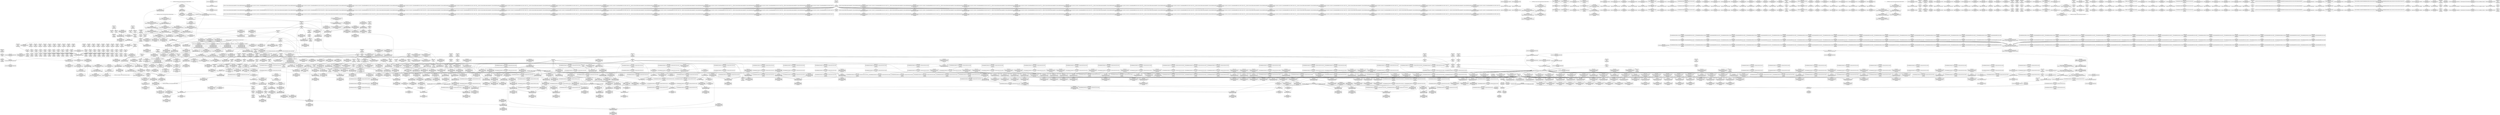 digraph {
	CE0x3c5d4c0 [shape=record,shape=Mrecord,label="{CE0x3c5d4c0|i64**_getelementptr_inbounds_(_100_x_i64*_,_100_x_i64*_*___llvm_gcda_edge_table343,_i64_0,_i64_48)|*Constant*|*SummSink*}"]
	CE0x3c6d2b0 [shape=record,shape=Mrecord,label="{CE0x3c6d2b0|__llvm_gcov_indirect_counter_increment:exit}"]
	CE0x3c81dd0 [shape=record,shape=Mrecord,label="{CE0x3c81dd0|socket_type_to_security_class:tobool7|security/selinux/hooks.c,1191}"]
	CE0x3bf8100 [shape=record,shape=Mrecord,label="{CE0x3bf8100|i64**_getelementptr_inbounds_(_100_x_i64*_,_100_x_i64*_*___llvm_gcda_edge_table343,_i64_0,_i64_4)|*Constant*}"]
	CE0x3c96e30 [shape=record,shape=Mrecord,label="{CE0x3c96e30|i64*_getelementptr_inbounds_(_57_x_i64_,_57_x_i64_*___llvm_gcov_ctr342,_i64_0,_i64_54)|*Constant*}"]
	CE0x3c55260 [shape=record,shape=Mrecord,label="{CE0x3c55260|GLOBAL:current_task|Global_var:current_task|*SummSource*}"]
	CE0x3c24ce0 [shape=record,shape=Mrecord,label="{CE0x3c24ce0|socket_sockcreate_sid:tmp13|*LoadInst*|security/selinux/hooks.c,3958}"]
	CE0x3cf2040 [shape=record,shape=Mrecord,label="{CE0x3cf2040|socket_type_to_security_class:tmp49|security/selinux/hooks.c,1224|*SummSink*}"]
	CE0x3cde4f0 [shape=record,shape=Mrecord,label="{CE0x3cde4f0|_call_void___llvm_gcov_indirect_counter_increment(i32*___llvm_gcov_global_state_pred344,_i64**_getelementptr_inbounds_(_100_x_i64*_,_100_x_i64*_*___llvm_gcda_edge_table343,_i64_0,_i64_76)),_!dbg_!27746|security/selinux/hooks.c,1212}"]
	CE0x3cf3840 [shape=record,shape=Mrecord,label="{CE0x3cf3840|i64**_getelementptr_inbounds_(_100_x_i64*_,_100_x_i64*_*___llvm_gcda_edge_table343,_i64_0,_i64_16)|*Constant*}"]
	CE0x3ca5860 [shape=record,shape=Mrecord,label="{CE0x3ca5860|_call_void___llvm_gcov_indirect_counter_increment(i32*___llvm_gcov_global_state_pred344,_i64**_getelementptr_inbounds_(_100_x_i64*_,_100_x_i64*_*___llvm_gcda_edge_table343,_i64_0,_i64_40)),_!dbg_!27738|security/selinux/hooks.c,1198}"]
	CE0x3c76550 [shape=record,shape=Mrecord,label="{CE0x3c76550|socket_type_to_security_class:sw.epilog26|*SummSink*}"]
	CE0x3ce9260 [shape=record,shape=Mrecord,label="{CE0x3ce9260|_call_void___llvm_gcov_indirect_counter_increment(i32*___llvm_gcov_global_state_pred344,_i64**_getelementptr_inbounds_(_100_x_i64*_,_100_x_i64*_*___llvm_gcda_edge_table343,_i64_0,_i64_92)),_!dbg_!27750|security/selinux/hooks.c,1220|*SummSource*}"]
	CE0x3c2f190 [shape=record,shape=Mrecord,label="{CE0x3c2f190|i64*_getelementptr_inbounds_(_57_x_i64_,_57_x_i64_*___llvm_gcov_ctr342,_i64_0,_i64_42)|*Constant*|*SummSink*}"]
	CE0x3bf7d90 [shape=record,shape=Mrecord,label="{CE0x3bf7d90|__llvm_gcov_indirect_counter_increment:predecessor|Function::__llvm_gcov_indirect_counter_increment&Arg::predecessor::|*SummSink*}"]
	CE0x3c0f3a0 [shape=record,shape=Mrecord,label="{CE0x3c0f3a0|socket_type_to_security_class:if.then}"]
	CE0x3c2ca20 [shape=record,shape=Mrecord,label="{CE0x3c2ca20|socket_type_to_security_class:tmp28|security/selinux/hooks.c,1204|*SummSource*}"]
	CE0x4f30c90 [shape=record,shape=Mrecord,label="{CE0x4f30c90|GLOBAL:__llvm_gcov_ctr341|Global_var:__llvm_gcov_ctr341|*SummSource*}"]
	CE0x3bf19c0 [shape=record,shape=Mrecord,label="{CE0x3bf19c0|socket_type_to_security_class:type|Function::socket_type_to_security_class&Arg::type::|*SummSink*}"]
	CE0x3c814d0 [shape=record,shape=Mrecord,label="{CE0x3c814d0|__llvm_gcov_indirect_counter_increment:counter}"]
	CE0x3c10c60 [shape=record,shape=Mrecord,label="{CE0x3c10c60|selinux_socket_create:tmp24|security/selinux/hooks.c,3987|*SummSource*}"]
	CE0x3c936a0 [shape=record,shape=Mrecord,label="{CE0x3c936a0|socket_type_to_security_class:tmp52|security/selinux/hooks.c,1229}"]
	CE0x3c25080 [shape=record,shape=Mrecord,label="{CE0x3c25080|socket_sockcreate_sid:tmp13|*LoadInst*|security/selinux/hooks.c,3958|*SummSource*}"]
	CE0x3c2f9a0 [shape=record,shape=Mrecord,label="{CE0x3c2f9a0|socket_type_to_security_class:tmp31|security/selinux/hooks.c,1206|*SummSink*}"]
	CE0x3c51800 [shape=record,shape=Mrecord,label="{CE0x3c51800|i64**_getelementptr_inbounds_(_100_x_i64*_,_100_x_i64*_*___llvm_gcda_edge_table343,_i64_0,_i64_8)|*Constant*|*SummSink*}"]
	CE0x3c4cdd0 [shape=record,shape=Mrecord,label="{CE0x3c4cdd0|socket_type_to_security_class:tmp30|security/selinux/hooks.c,1206}"]
	CE0x3cf43b0 [shape=record,shape=Mrecord,label="{CE0x3cf43b0|socket_type_to_security_class:tmp50|security/selinux/hooks.c,1227|*SummSink*}"]
	CE0x3ca7230 [shape=record,shape=Mrecord,label="{CE0x3ca7230|socket_type_to_security_class:tmp24|security/selinux/hooks.c,1196}"]
	CE0x3c2eed0 [shape=record,shape=Mrecord,label="{CE0x3c2eed0|i64*_getelementptr_inbounds_(_57_x_i64_,_57_x_i64_*___llvm_gcov_ctr342,_i64_0,_i64_42)|*Constant*|*SummSource*}"]
	CE0x3c06070 [shape=record,shape=Mrecord,label="{CE0x3c06070|i32_78|*Constant*}"]
	CE0x3c5e710 [shape=record,shape=Mrecord,label="{CE0x3c5e710|_ret_i32_%lor.ext,_!dbg_!27720|security/selinux/hooks.c,1167}"]
	CE0x3cebac0 [shape=record,shape=Mrecord,label="{CE0x3cebac0|socket_type_to_security_class:tmp46|security/selinux/hooks.c,1222}"]
	CE0x3c71490 [shape=record,shape=Mrecord,label="{CE0x3c71490|socket_type_to_security_class:tmp9|security/selinux/hooks.c,1186}"]
	CE0x3beb310 [shape=record,shape=Mrecord,label="{CE0x3beb310|GLOBAL:lockdep_rcu_suspicious|*Constant*}"]
	CE0x3c25c00 [shape=record,shape=Mrecord,label="{CE0x3c25c00|GLOBAL:security_transition_sid|*Constant*|*SummSink*}"]
	CE0x3c32500 [shape=record,shape=Mrecord,label="{CE0x3c32500|_call_void___llvm_gcov_indirect_counter_increment(i32*___llvm_gcov_global_state_pred344,_i64**_getelementptr_inbounds_(_100_x_i64*_,_100_x_i64*_*___llvm_gcda_edge_table343,_i64_0,_i64_72)),_!dbg_!27745|security/selinux/hooks.c,1210|*SummSource*}"]
	CE0x3c09eb0 [shape=record,shape=Mrecord,label="{CE0x3c09eb0|socket_type_to_security_class:sw.bb24|*SummSink*}"]
	CE0x3c00eb0 [shape=record,shape=Mrecord,label="{CE0x3c00eb0|selinux_socket_create:tmp36|security/selinux/hooks.c,3995|*SummSource*}"]
	CE0x3c39120 [shape=record,shape=Mrecord,label="{CE0x3c39120|%struct.common_audit_data*_null|*Constant*|*SummSource*}"]
	CE0x3c67980 [shape=record,shape=Mrecord,label="{CE0x3c67980|socket_type_to_security_class:tmp56|security/selinux/hooks.c,1234}"]
	CE0x3bee850 [shape=record,shape=Mrecord,label="{CE0x3bee850|selinux_socket_create:tmp5|security/selinux/hooks.c,3982|*SummSink*}"]
	CE0x3c63e70 [shape=record,shape=Mrecord,label="{CE0x3c63e70|socket_type_to_security_class:sw.epilog}"]
	CE0x3c17000 [shape=record,shape=Mrecord,label="{CE0x3c17000|socket_type_to_security_class:sw.bb15|*SummSource*}"]
	CE0x3bebc80 [shape=record,shape=Mrecord,label="{CE0x3bebc80|selinux_socket_create:bb|*SummSink*}"]
	CE0x3d22e40 [shape=record,shape=Mrecord,label="{CE0x3d22e40|i64*_getelementptr_inbounds_(_5_x_i64_,_5_x_i64_*___llvm_gcov_ctr346,_i64_0,_i64_4)|*Constant*|*SummSink*}"]
	CE0x3c75d20 [shape=record,shape=Mrecord,label="{CE0x3c75d20|socket_type_to_security_class:if.else9}"]
	CE0x3ce9900 [shape=record,shape=Mrecord,label="{CE0x3ce9900|_call_void___llvm_gcov_indirect_counter_increment(i32*___llvm_gcov_global_state_pred344,_i64**_getelementptr_inbounds_(_100_x_i64*_,_100_x_i64*_*___llvm_gcda_edge_table343,_i64_0,_i64_92)),_!dbg_!27750|security/selinux/hooks.c,1220|*SummSink*}"]
	CE0x3be4290 [shape=record,shape=Mrecord,label="{CE0x3be4290|GLOBAL:selinux_socket_create.__warned|Global_var:selinux_socket_create.__warned|*SummSink*}"]
	CE0x3c5bf60 [shape=record,shape=Mrecord,label="{CE0x3c5bf60|socket_type_to_security_class:sw.bb18}"]
	CE0x3bef4b0 [shape=record,shape=Mrecord,label="{CE0x3bef4b0|selinux_socket_create:protocol|Function::selinux_socket_create&Arg::protocol::|*SummSource*}"]
	CE0x3be7f60 [shape=record,shape=Mrecord,label="{CE0x3be7f60|selinux_socket_create:tmp14|security/selinux/hooks.c,3982}"]
	CE0x3bf3c70 [shape=record,shape=Mrecord,label="{CE0x3bf3c70|selinux_socket_create:call11|security/selinux/hooks.c,3990}"]
	CE0x3bd87b0 [shape=record,shape=Mrecord,label="{CE0x3bd87b0|selinux_socket_create:tobool|security/selinux/hooks.c,3982}"]
	CE0x3d1c2f0 [shape=record,shape=Mrecord,label="{CE0x3d1c2f0|default_protocol_stream:lor.ext|security/selinux/hooks.c,1162|*SummSource*}"]
	CE0x3cf4f60 [shape=record,shape=Mrecord,label="{CE0x3cf4f60|_call_void___llvm_gcov_indirect_counter_increment(i32*___llvm_gcov_global_state_pred344,_i64**_getelementptr_inbounds_(_100_x_i64*_,_100_x_i64*_*___llvm_gcda_edge_table343,_i64_0,_i64_20)),_!dbg_!27754|security/selinux/hooks.c,1229|*SummSource*}"]
	CE0x3ca0db0 [shape=record,shape=Mrecord,label="{CE0x3ca0db0|i16_14|*Constant*}"]
	CE0x3c5a780 [shape=record,shape=Mrecord,label="{CE0x3c5a780|selinux_socket_create:tmp38|security/selinux/hooks.c,3996|*SummSource*}"]
	CE0x3c9f760 [shape=record,shape=Mrecord,label="{CE0x3c9f760|i16_22|*Constant*}"]
	CE0x3c25eb0 [shape=record,shape=Mrecord,label="{CE0x3c25eb0|%struct.qstr*_null|*Constant*|*SummSource*}"]
	CE0x3c052f0 [shape=record,shape=Mrecord,label="{CE0x3c052f0|selinux_socket_create:tmp4|security/selinux/hooks.c,3982|*SummSink*}"]
	CE0x3cf4510 [shape=record,shape=Mrecord,label="{CE0x3cf4510|socket_type_to_security_class:tmp51|security/selinux/hooks.c,1227}"]
	CE0x3c0d0d0 [shape=record,shape=Mrecord,label="{CE0x3c0d0d0|GLOBAL:default_protocol_stream|*Constant*}"]
	CE0x3c93070 [shape=record,shape=Mrecord,label="{CE0x3c93070|default_protocol_dgram:cmp|security/selinux/hooks.c,1167|*SummSink*}"]
	CE0x3cda5e0 [shape=record,shape=Mrecord,label="{CE0x3cda5e0|socket_sockcreate_sid:tmp9|*LoadInst*|security/selinux/hooks.c,3954}"]
	CE0x3c2fd80 [shape=record,shape=Mrecord,label="{CE0x3c2fd80|_call_void___llvm_gcov_indirect_counter_increment(i32*___llvm_gcov_global_state_pred344,_i64**_getelementptr_inbounds_(_100_x_i64*_,_100_x_i64*_*___llvm_gcda_edge_table343,_i64_0,_i64_68)),_!dbg_!27744|security/selinux/hooks.c,1208|*SummSource*}"]
	CE0x3c59890 [shape=record,shape=Mrecord,label="{CE0x3c59890|avc_has_perm:auditdata|Function::avc_has_perm&Arg::auditdata::|*SummSource*}"]
	CE0x3be5fe0 [shape=record,shape=Mrecord,label="{CE0x3be5fe0|i64_10|*Constant*}"]
	CE0x3beb560 [shape=record,shape=Mrecord,label="{CE0x3beb560|GLOBAL:lockdep_rcu_suspicious|*Constant*|*SummSource*}"]
	CE0x3c13a40 [shape=record,shape=Mrecord,label="{CE0x3c13a40|socket_type_to_security_class:sw.bb13}"]
	CE0x3c4caa0 [shape=record,shape=Mrecord,label="{CE0x3c4caa0|_call_void___llvm_gcov_indirect_counter_increment(i32*___llvm_gcov_global_state_pred344,_i64**_getelementptr_inbounds_(_100_x_i64*_,_100_x_i64*_*___llvm_gcda_edge_table343,_i64_0,_i64_60)),_!dbg_!27741|security/selinux/hooks.c,1204|*SummSource*}"]
	CE0x3c6d0a0 [shape=record,shape=Mrecord,label="{CE0x3c6d0a0|i64*_getelementptr_inbounds_(_6_x_i64_,_6_x_i64_*___llvm_gcov_ctr347,_i64_0,_i64_5)|*Constant*|*SummSink*}"]
	CE0x3c09610 [shape=record,shape=Mrecord,label="{CE0x3c09610|socket_type_to_security_class:sw.bb11}"]
	CE0x3c9cf80 [shape=record,shape=Mrecord,label="{CE0x3c9cf80|socket_type_to_security_class:tmp57|security/selinux/hooks.c,1234|*SummSink*}"]
	CE0x3c81f50 [shape=record,shape=Mrecord,label="{CE0x3c81f50|socket_type_to_security_class:tobool7|security/selinux/hooks.c,1191|*SummSource*}"]
	CE0x3c05500 [shape=record,shape=Mrecord,label="{CE0x3c05500|i8*_getelementptr_inbounds_(_25_x_i8_,_25_x_i8_*_.str3,_i32_0,_i32_0)|*Constant*|*SummSink*}"]
	CE0x3ce6dc0 [shape=record,shape=Mrecord,label="{CE0x3ce6dc0|_call_void___llvm_gcov_indirect_counter_increment(i32*___llvm_gcov_global_state_pred344,_i64**_getelementptr_inbounds_(_100_x_i64*_,_100_x_i64*_*___llvm_gcda_edge_table343,_i64_0,_i64_88)),_!dbg_!27749|security/selinux/hooks.c,1218|*SummSink*}"]
	CE0x3c4f990 [shape=record,shape=Mrecord,label="{CE0x3c4f990|_call_void_mcount()_#3|*SummSource*}"]
	CE0x3c5a6a0 [shape=record,shape=Mrecord,label="{CE0x3c5a6a0|i64*_getelementptr_inbounds_(_18_x_i64_,_18_x_i64_*___llvm_gcov_ctr341,_i64_0,_i64_17)|*Constant*}"]
	CE0x3bd9140 [shape=record,shape=Mrecord,label="{CE0x3bd9140|selinux_socket_create:if.then14|*SummSource*}"]
	CE0x3c0af50 [shape=record,shape=Mrecord,label="{CE0x3c0af50|socket_type_to_security_class:sw.bb12|*SummSource*}"]
	CE0x3be56d0 [shape=record,shape=Mrecord,label="{CE0x3be56d0|selinux_socket_create:kern|Function::selinux_socket_create&Arg::kern::|*SummSink*}"]
	CE0x3c15210 [shape=record,shape=Mrecord,label="{CE0x3c15210|socket_type_to_security_class:tmp6|security/selinux/hooks.c,1181|*SummSink*}"]
	CE0x3bfaaf0 [shape=record,shape=Mrecord,label="{CE0x3bfaaf0|socket_sockcreate_sid:secclass|Function::socket_sockcreate_sid&Arg::secclass::|*SummSink*}"]
	CE0x3ceeb80 [shape=record,shape=Mrecord,label="{CE0x3ceeb80|i64*_getelementptr_inbounds_(_57_x_i64_,_57_x_i64_*___llvm_gcov_ctr342,_i64_0,_i64_50)|*Constant*}"]
	CE0x3c9fee0 [shape=record,shape=Mrecord,label="{CE0x3c9fee0|i16_20|*Constant*|*SummSource*}"]
	CE0x3d1efd0 [shape=record,shape=Mrecord,label="{CE0x3d1efd0|default_protocol_stream:tmp9|security/selinux/hooks.c,1162}"]
	CE0x3ce1260 [shape=record,shape=Mrecord,label="{CE0x3ce1260|_call_void___llvm_gcov_indirect_counter_increment(i32*___llvm_gcov_global_state_pred344,_i64**_getelementptr_inbounds_(_100_x_i64*_,_100_x_i64*_*___llvm_gcda_edge_table343,_i64_0,_i64_80)),_!dbg_!27747|security/selinux/hooks.c,1214|*SummSink*}"]
	CE0x3c63d90 [shape=record,shape=Mrecord,label="{CE0x3c63d90|socket_type_to_security_class:if.then8|*SummSource*}"]
	CE0x3c0d890 [shape=record,shape=Mrecord,label="{CE0x3c0d890|default_protocol_stream:entry|*SummSource*}"]
	CE0x3c57d00 [shape=record,shape=Mrecord,label="{CE0x3c57d00|default_protocol_dgram:tmp7|security/selinux/hooks.c,1167|*SummSource*}"]
	CE0x3c79e00 [shape=record,shape=Mrecord,label="{CE0x3c79e00|socket_type_to_security_class:tmp|*SummSource*}"]
	CE0x3c16270 [shape=record,shape=Mrecord,label="{CE0x3c16270|_call_void___llvm_gcov_indirect_counter_increment(i32*___llvm_gcov_global_state_pred344,_i64**_getelementptr_inbounds_(_100_x_i64*_,_100_x_i64*_*___llvm_gcda_edge_table343,_i64_0,_i64_28)),_!dbg_!27721|security/selinux/hooks.c,1181|*SummSource*}"]
	"CONST[source:1(input),value:2(dynamic)][purpose:{object}][SrcIdx:1]"
	CE0x3bf8b20 [shape=record,shape=Mrecord,label="{CE0x3bf8b20|_call_void___llvm_gcov_indirect_counter_increment(i32*___llvm_gcov_global_state_pred344,_i64**_getelementptr_inbounds_(_100_x_i64*_,_100_x_i64*_*___llvm_gcda_edge_table343,_i64_0,_i64_36)),_!dbg_!27720|security/selinux/hooks.c,1179|*SummSink*}"]
	CE0x3ca3370 [shape=record,shape=Mrecord,label="{CE0x3ca3370|socket_sockcreate_sid:if.end|*SummSource*}"]
	CE0x3c78b30 [shape=record,shape=Mrecord,label="{CE0x3c78b30|socket_sockcreate_sid:tmp5|security/selinux/hooks.c,3953}"]
	CE0x3bfdc50 [shape=record,shape=Mrecord,label="{CE0x3bfdc50|get_current:tmp3|*SummSink*}"]
	CE0x3c17410 [shape=record,shape=Mrecord,label="{CE0x3c17410|selinux_socket_create:tmp18|security/selinux/hooks.c,3982|*SummSource*}"]
	CE0x3c90520 [shape=record,shape=Mrecord,label="{CE0x3c90520|default_protocol_stream:cmp|security/selinux/hooks.c,1162|*SummSource*}"]
	CE0x3bd7000 [shape=record,shape=Mrecord,label="{CE0x3bd7000|selinux_socket_create:do.body|*SummSource*}"]
	CE0x3cdb140 [shape=record,shape=Mrecord,label="{CE0x3cdb140|__llvm_gcov_indirect_counter_increment:tmp6|*SummSink*}"]
	CE0x3c83ec0 [shape=record,shape=Mrecord,label="{CE0x3c83ec0|socket_sockcreate_sid:bb|*SummSource*}"]
	CE0x3cd5270 [shape=record,shape=Mrecord,label="{CE0x3cd5270|_call_void_mcount()_#3|*SummSink*}"]
	CE0x3c85a20 [shape=record,shape=Mrecord,label="{CE0x3c85a20|default_protocol_stream:bb|*SummSink*}"]
	CE0x3bedca0 [shape=record,shape=Mrecord,label="{CE0x3bedca0|selinux_socket_create:bb|*SummSource*}"]
	CE0x3c82580 [shape=record,shape=Mrecord,label="{CE0x3c82580|socket_type_to_security_class:tmp17|security/selinux/hooks.c,1191}"]
	CE0x3c32f30 [shape=record,shape=Mrecord,label="{CE0x3c32f30|selinux_socket_create:tmp31|security/selinux/hooks.c,3992|*SummSource*}"]
	CE0x3cf2420 [shape=record,shape=Mrecord,label="{CE0x3cf2420|_call_void___llvm_gcov_indirect_counter_increment(i32*___llvm_gcov_global_state_pred344,_i64**_getelementptr_inbounds_(_100_x_i64*_,_100_x_i64*_*___llvm_gcda_edge_table343,_i64_0,_i64_16)),_!dbg_!27753|security/selinux/hooks.c,1227|*SummSource*}"]
	CE0x3beb170 [shape=record,shape=Mrecord,label="{CE0x3beb170|selinux_socket_create:entry}"]
	CE0x3c59610 [shape=record,shape=Mrecord,label="{CE0x3c59610|_ret_i32_%retval.0,_!dbg_!27728|security/selinux/avc.c,775}"]
	CE0x3ca35b0 [shape=record,shape=Mrecord,label="{CE0x3ca35b0|socket_type_to_security_class:tmp23|security/selinux/hooks.c,1194|*SummSource*}"]
	CE0x3c57830 [shape=record,shape=Mrecord,label="{CE0x3c57830|default_protocol_dgram:tmp6|security/selinux/hooks.c,1167|*SummSource*}"]
	CE0x3c4c220 [shape=record,shape=Mrecord,label="{CE0x3c4c220|i32_9|*Constant*|*SummSink*}"]
	CE0x3ca0420 [shape=record,shape=Mrecord,label="{CE0x3ca0420|i16_34|*Constant*}"]
	CE0x3ca4e80 [shape=record,shape=Mrecord,label="{CE0x3ca4e80|socket_type_to_security_class:tmp25|security/selinux/hooks.c,1196}"]
	CE0x3c2da70 [shape=record,shape=Mrecord,label="{CE0x3c2da70|_call_void___llvm_gcov_indirect_counter_increment(i32*___llvm_gcov_global_state_pred344,_i64**_getelementptr_inbounds_(_100_x_i64*_,_100_x_i64*_*___llvm_gcda_edge_table343,_i64_0,_i64_64)),_!dbg_!27743|security/selinux/hooks.c,1206|*SummSource*}"]
	CE0x3cd4440 [shape=record,shape=Mrecord,label="{CE0x3cd4440|socket_sockcreate_sid:tmp}"]
	CE0x3c630a0 [shape=record,shape=Mrecord,label="{CE0x3c630a0|i64**_getelementptr_inbounds_(_100_x_i64*_,_100_x_i64*_*___llvm_gcda_edge_table343,_i64_0,_i64_44)|*Constant*|*SummSource*}"]
	CE0x3c55e90 [shape=record,shape=Mrecord,label="{CE0x3c55e90|socket_type_to_security_class:tmp20|security/selinux/hooks.c,1192}"]
	CE0x3bf2980 [shape=record,shape=Mrecord,label="{CE0x3bf2980|socket_sockcreate_sid:sid2|security/selinux/hooks.c,3958|*SummSource*}"]
	CE0x3c95480 [shape=record,shape=Mrecord,label="{CE0x3c95480|_call_void___llvm_gcov_indirect_counter_increment(i32*___llvm_gcov_global_state_pred344,_i64**_getelementptr_inbounds_(_100_x_i64*_,_100_x_i64*_*___llvm_gcda_edge_table343,_i64_0,_i64_24)),_!dbg_!27755|security/selinux/hooks.c,1231}"]
	CE0x3c802b0 [shape=record,shape=Mrecord,label="{CE0x3c802b0|i64*_getelementptr_inbounds_(_2_x_i64_,_2_x_i64_*___llvm_gcov_ctr98,_i64_0,_i64_0)|*Constant*|*SummSink*}"]
	"CONST[source:0(mediator),value:2(dynamic)][purpose:{object}]"
	CE0x3bddf60 [shape=record,shape=Mrecord,label="{CE0x3bddf60|selinux_socket_create:if.end10}"]
	CE0x3cf1870 [shape=record,shape=Mrecord,label="{CE0x3cf1870|socket_type_to_security_class:tmp48|security/selinux/hooks.c,1224|*SummSink*}"]
	CE0x3c72050 [shape=record,shape=Mrecord,label="{CE0x3c72050|socket_type_to_security_class:tmp11|security/selinux/hooks.c,1186|*SummSource*}"]
	CE0x3ce8920 [shape=record,shape=Mrecord,label="{CE0x3ce8920|socket_type_to_security_class:tmp43|security/selinux/hooks.c,1218|*SummSource*}"]
	CE0x3cd3fb0 [shape=record,shape=Mrecord,label="{CE0x3cd3fb0|default_protocol_stream:cmp|security/selinux/hooks.c,1162}"]
	CE0x3c03bc0 [shape=record,shape=Mrecord,label="{CE0x3c03bc0|GLOBAL:socket_type_to_security_class|*Constant*|*SummSink*}"]
	CE0x3c4a2d0 [shape=record,shape=Mrecord,label="{CE0x3c4a2d0|socket_type_to_security_class:tmp27|security/selinux/hooks.c,1198}"]
	CE0x3ce5520 [shape=record,shape=Mrecord,label="{CE0x3ce5520|i64*_getelementptr_inbounds_(_57_x_i64_,_57_x_i64_*___llvm_gcov_ctr342,_i64_0,_i64_47)|*Constant*}"]
	CE0x3cd4790 [shape=record,shape=Mrecord,label="{CE0x3cd4790|default_protocol_dgram:tmp|*SummSink*}"]
	CE0x3c64fb0 [shape=record,shape=Mrecord,label="{CE0x3c64fb0|_call_void_mcount()_#3|*SummSource*}"]
	CE0x3c92ec0 [shape=record,shape=Mrecord,label="{CE0x3c92ec0|default_protocol_dgram:cmp|security/selinux/hooks.c,1167}"]
	CE0x3c09dc0 [shape=record,shape=Mrecord,label="{CE0x3c09dc0|socket_type_to_security_class:sw.bb24|*SummSource*}"]
	CE0x3bfd850 [shape=record,shape=Mrecord,label="{CE0x3bfd850|i32_22|*Constant*}"]
	CE0x3c79d90 [shape=record,shape=Mrecord,label="{CE0x3c79d90|socket_type_to_security_class:tmp}"]
	CE0x3c32840 [shape=record,shape=Mrecord,label="{CE0x3c32840|socket_type_to_security_class:tmp32|security/selinux/hooks.c,1208}"]
	CE0x3ce91f0 [shape=record,shape=Mrecord,label="{CE0x3ce91f0|_call_void___llvm_gcov_indirect_counter_increment(i32*___llvm_gcov_global_state_pred344,_i64**_getelementptr_inbounds_(_100_x_i64*_,_100_x_i64*_*___llvm_gcda_edge_table343,_i64_0,_i64_92)),_!dbg_!27750|security/selinux/hooks.c,1220}"]
	CE0x3c4b0a0 [shape=record,shape=Mrecord,label="{CE0x3c4b0a0|i32_3|*Constant*|*SummSource*}"]
	CE0x3bf99c0 [shape=record,shape=Mrecord,label="{CE0x3bf99c0|selinux_socket_create:call12|security/selinux/hooks.c,3991}"]
	CE0x3c5f150 [shape=record,shape=Mrecord,label="{CE0x3c5f150|i64**_getelementptr_inbounds_(_100_x_i64*_,_100_x_i64*_*___llvm_gcda_edge_table343,_i64_0,_i64_4)|*Constant*|*SummSink*}"]
	CE0x3c65cf0 [shape=record,shape=Mrecord,label="{CE0x3c65cf0|__llvm_gcov_indirect_counter_increment:tmp6|*SummSource*}"]
	CE0x3c31920 [shape=record,shape=Mrecord,label="{CE0x3c31920|i64*_getelementptr_inbounds_(_57_x_i64_,_57_x_i64_*___llvm_gcov_ctr342,_i64_0,_i64_43)|*Constant*|*SummSink*}"]
	CE0x3c98030 [shape=record,shape=Mrecord,label="{CE0x3c98030|_call_void___llvm_gcov_indirect_counter_increment(i32*___llvm_gcov_global_state_pred344,_i64**_getelementptr_inbounds_(_100_x_i64*_,_100_x_i64*_*___llvm_gcda_edge_table343,_i64_0,_i64_0)),_!dbg_!27756|security/selinux/hooks.c,1234|*SummSource*}"]
	CE0x3c28a00 [shape=record,shape=Mrecord,label="{CE0x3c28a00|i64_13|*Constant*}"]
	CE0x3bfc1d0 [shape=record,shape=Mrecord,label="{CE0x3bfc1d0|selinux_socket_create:tmp34|security/selinux/hooks.c,3995|*SummSource*}"]
	CE0x3cd3110 [shape=record,shape=Mrecord,label="{CE0x3cd3110|_call_void_mcount()_#3}"]
	CE0x3bd1670 [shape=record,shape=Mrecord,label="{CE0x3bd1670|selinux_socket_create:if.end15}"]
	CE0x3bd0830 [shape=record,shape=Mrecord,label="{CE0x3bd0830|selinux_socket_create:tmp|*SummSink*}"]
	CE0x3c96fc0 [shape=record,shape=Mrecord,label="{CE0x3c96fc0|socket_type_to_security_class:tmp54|security/selinux/hooks.c,1231|*SummSource*}"]
	CE0x3c4a170 [shape=record,shape=Mrecord,label="{CE0x3c4a170|socket_type_to_security_class:tmp26|security/selinux/hooks.c,1198|*SummSink*}"]
	CE0x3c60a50 [shape=record,shape=Mrecord,label="{CE0x3c60a50|socket_type_to_security_class:tmp15|security/selinux/hooks.c,1189}"]
	CE0x3c916e0 [shape=record,shape=Mrecord,label="{CE0x3c916e0|default_protocol_stream:tmp3|security/selinux/hooks.c,1162|*SummSink*}"]
	CE0x3c74cc0 [shape=record,shape=Mrecord,label="{CE0x3c74cc0|socket_type_to_security_class:bb}"]
	CE0x3ce7410 [shape=record,shape=Mrecord,label="{CE0x3ce7410|socket_type_to_security_class:tmp42|security/selinux/hooks.c,1218}"]
	CE0x3c7df50 [shape=record,shape=Mrecord,label="{CE0x3c7df50|i32_-1|*Constant*|*SummSource*}"]
	CE0x3c49a40 [shape=record,shape=Mrecord,label="{CE0x3c49a40|i64**_getelementptr_inbounds_(_100_x_i64*_,_100_x_i64*_*___llvm_gcda_edge_table343,_i64_0,_i64_40)|*Constant*|*SummSource*}"]
	CE0x3cd53a0 [shape=record,shape=Mrecord,label="{CE0x3cd53a0|socket_sockcreate_sid:tmp10|security/selinux/hooks.c,3958|*SummSink*}"]
	CE0x3c76cd0 [shape=record,shape=Mrecord,label="{CE0x3c76cd0|socket_type_to_security_class:sw.bb2}"]
	CE0x3bef980 [shape=record,shape=Mrecord,label="{CE0x3bef980|socket_type_to_security_class:protocol|Function::socket_type_to_security_class&Arg::protocol::|*SummSource*}"]
	CE0x3ce6340 [shape=record,shape=Mrecord,label="{CE0x3ce6340|socket_type_to_security_class:tmp41|security/selinux/hooks.c,1216|*SummSink*}"]
	CE0x3c16d80 [shape=record,shape=Mrecord,label="{CE0x3c16d80|selinux_socket_create:tmp10|security/selinux/hooks.c,3982|*SummSink*}"]
	CE0x3c04790 [shape=record,shape=Mrecord,label="{CE0x3c04790|i64_5|*Constant*}"]
	CE0x3c745d0 [shape=record,shape=Mrecord,label="{CE0x3c745d0|socket_type_to_security_class:tmp1|*SummSink*}"]
	CE0x3c04e70 [shape=record,shape=Mrecord,label="{CE0x3c04e70|i32_22|*Constant*|*SummSource*}"]
	CE0x3bdba70 [shape=record,shape=Mrecord,label="{CE0x3bdba70|i64*_getelementptr_inbounds_(_18_x_i64_,_18_x_i64_*___llvm_gcov_ctr341,_i64_0,_i64_6)|*Constant*|*SummSink*}"]
	CE0x3c361a0 [shape=record,shape=Mrecord,label="{CE0x3c361a0|selinux_socket_create:tmp36|security/selinux/hooks.c,3995|*SummSink*}"]
	CE0x3c1d2f0 [shape=record,shape=Mrecord,label="{CE0x3c1d2f0|i64_0|*Constant*|*SummSource*}"]
	CE0x3c49e40 [shape=record,shape=Mrecord,label="{CE0x3c49e40|i64*_getelementptr_inbounds_(_57_x_i64_,_57_x_i64_*___llvm_gcov_ctr342,_i64_0,_i64_29)|*Constant*|*SummSource*}"]
	CE0x3cde720 [shape=record,shape=Mrecord,label="{CE0x3cde720|_call_void___llvm_gcov_indirect_counter_increment(i32*___llvm_gcov_global_state_pred344,_i64**_getelementptr_inbounds_(_100_x_i64*_,_100_x_i64*_*___llvm_gcda_edge_table343,_i64_0,_i64_76)),_!dbg_!27746|security/selinux/hooks.c,1212|*SummSink*}"]
	CE0x3bdc620 [shape=record,shape=Mrecord,label="{CE0x3bdc620|selinux_socket_create:tmp28|security/selinux/hooks.c,3992|*SummSink*}"]
	CE0x3c4ffe0 [shape=record,shape=Mrecord,label="{CE0x3c4ffe0|socket_sockcreate_sid:tmp7|security/selinux/hooks.c,3954|*SummSource*}"]
	CE0x3c31af0 [shape=record,shape=Mrecord,label="{CE0x3c31af0|socket_type_to_security_class:tmp33|security/selinux/hooks.c,1208}"]
	CE0x3bee960 [shape=record,shape=Mrecord,label="{CE0x3bee960|i64*_getelementptr_inbounds_(_18_x_i64_,_18_x_i64_*___llvm_gcov_ctr341,_i64_0,_i64_0)|*Constant*}"]
	CE0x3c0c1a0 [shape=record,shape=Mrecord,label="{CE0x3c0c1a0|selinux_socket_create:tmp26|security/selinux/hooks.c,3988|*SummSource*}"]
	CE0x3ce5b00 [shape=record,shape=Mrecord,label="{CE0x3ce5b00|i64*_getelementptr_inbounds_(_57_x_i64_,_57_x_i64_*___llvm_gcov_ctr342,_i64_0,_i64_47)|*Constant*|*SummSink*}"]
	CE0x3c01ff0 [shape=record,shape=Mrecord,label="{CE0x3c01ff0|i1_true|*Constant*}"]
	CE0x3c1c010 [shape=record,shape=Mrecord,label="{CE0x3c1c010|i32_0|*Constant*|*SummSource*}"]
	CE0x3c13190 [shape=record,shape=Mrecord,label="{CE0x3c13190|__llvm_gcov_indirect_counter_increment:counters|Function::__llvm_gcov_indirect_counter_increment&Arg::counters::|*SummSink*}"]
	CE0x3c7e2f0 [shape=record,shape=Mrecord,label="{CE0x3c7e2f0|_ret_void|*SummSink*}"]
	CE0x3c50380 [shape=record,shape=Mrecord,label="{CE0x3c50380|socket_type_to_security_class:sw.bb1|*SummSink*}"]
	CE0x3cd1d20 [shape=record,shape=Mrecord,label="{CE0x3cd1d20|i64*_getelementptr_inbounds_(_5_x_i64_,_5_x_i64_*___llvm_gcov_ctr346,_i64_0,_i64_0)|*Constant*}"]
	CE0x3bf9780 [shape=record,shape=Mrecord,label="{CE0x3bf9780|selinux_socket_create:tobool13|security/selinux/hooks.c,3992|*SummSink*}"]
	CE0x3ca0a80 [shape=record,shape=Mrecord,label="{CE0x3ca0a80|i16_17|*Constant*}"]
	CE0x3bd6e00 [shape=record,shape=Mrecord,label="{CE0x3bd6e00|selinux_socket_create:if.then9|*SummSink*}"]
	CE0x3c06270 [shape=record,shape=Mrecord,label="{CE0x3c06270|selinux_socket_create:cred|security/selinux/hooks.c,3982}"]
	CE0x3bfd290 [shape=record,shape=Mrecord,label="{CE0x3bfd290|COLLAPSED:_GCMRE_current_task_external_global_%struct.task_struct*:_elem_0::|security/selinux/hooks.c,3982}"]
	CE0x3bee4c0 [shape=record,shape=Mrecord,label="{CE0x3bee4c0|selinux_socket_create:tmp2}"]
	CE0x3c9f220 [shape=record,shape=Mrecord,label="{CE0x3c9f220|i16_38|*Constant*|*SummSource*}"]
	CE0x3c12840 [shape=record,shape=Mrecord,label="{CE0x3c12840|socket_type_to_security_class:tmp14|security/selinux/hooks.c,1189|*SummSource*}"]
	CE0x3bcfe90 [shape=record,shape=Mrecord,label="{CE0x3bcfe90|selinux_socket_create:entry|*SummSink*}"]
	CE0x3c51a00 [shape=record,shape=Mrecord,label="{CE0x3c51a00|socket_type_to_security_class:call|security/selinux/hooks.c,1186|*SummSource*}"]
	CE0x3c49ab0 [shape=record,shape=Mrecord,label="{CE0x3c49ab0|i64**_getelementptr_inbounds_(_100_x_i64*_,_100_x_i64*_*___llvm_gcda_edge_table343,_i64_0,_i64_40)|*Constant*|*SummSink*}"]
	CE0x3c64490 [shape=record,shape=Mrecord,label="{CE0x3c64490|GLOBAL:__llvm_gcov_ctr347|Global_var:__llvm_gcov_ctr347|*SummSink*}"]
	CE0x3c1d360 [shape=record,shape=Mrecord,label="{CE0x3c1d360|i64_0|*Constant*|*SummSink*}"]
	CE0x3ce7ff0 [shape=record,shape=Mrecord,label="{CE0x3ce7ff0|i64**_getelementptr_inbounds_(_100_x_i64*_,_100_x_i64*_*___llvm_gcda_edge_table343,_i64_0,_i64_88)|*Constant*|*SummSink*}"]
	CE0x3c2a8b0 [shape=record,shape=Mrecord,label="{CE0x3c2a8b0|0:_i32,_4:_i32,_8:_i32,_12:_i32,_20:_i32,_:_CMRE_12,16_|*MultipleSource*|security/selinux/hooks.c,3982|security/selinux/hooks.c,3982|security/selinux/hooks.c,3995|Function::socket_sockcreate_sid&Arg::tsec::}"]
	CE0x4fedc10 [shape=record,shape=Mrecord,label="{CE0x4fedc10|i64*_getelementptr_inbounds_(_18_x_i64_,_18_x_i64_*___llvm_gcov_ctr341,_i64_0,_i64_0)|*Constant*|*SummSink*}"]
	CE0x3bd06d0 [shape=record,shape=Mrecord,label="{CE0x3bd06d0|selinux_socket_create:land.lhs.true|*SummSink*}"]
	CE0x3bf1470 [shape=record,shape=Mrecord,label="{CE0x3bf1470|selinux_socket_create:family|Function::selinux_socket_create&Arg::family::|*SummSink*}"]
	CE0x3c9ebc0 [shape=record,shape=Mrecord,label="{CE0x3c9ebc0|i16_31|*Constant*|*SummSource*}"]
	CE0x3c0fcd0 [shape=record,shape=Mrecord,label="{CE0x3c0fcd0|socket_type_to_security_class:sw.default}"]
	CE0x3c10d70 [shape=record,shape=Mrecord,label="{CE0x3c10d70|selinux_socket_create:tmp24|security/selinux/hooks.c,3987|*SummSink*}"]
	CE0x3c4bb80 [shape=record,shape=Mrecord,label="{CE0x3c4bb80|i32_4|*Constant*|*SummSink*}"]
	CE0x3c53e70 [shape=record,shape=Mrecord,label="{CE0x3c53e70|socket_type_to_security_class:tmp4|security/selinux/hooks.c,1179}"]
	CE0x3ca0750 [shape=record,shape=Mrecord,label="{CE0x3ca0750|i16_36|*Constant*}"]
	CE0x48657d0 [shape=record,shape=Mrecord,label="{CE0x48657d0|i64*_getelementptr_inbounds_(_18_x_i64_,_18_x_i64_*___llvm_gcov_ctr341,_i64_0,_i64_8)|*Constant*|*SummSource*}"]
	CE0x3bfc680 [shape=record,shape=Mrecord,label="{CE0x3bfc680|selinux_socket_create:tmp34|security/selinux/hooks.c,3995|*SummSink*}"]
	CE0x3bed750 [shape=record,shape=Mrecord,label="{CE0x3bed750|GLOBAL:get_current|*Constant*|*SummSink*}"]
	CE0x3ceaba0 [shape=record,shape=Mrecord,label="{CE0x3ceaba0|i64*_getelementptr_inbounds_(_57_x_i64_,_57_x_i64_*___llvm_gcov_ctr342,_i64_0,_i64_49)|*Constant*}"]
	CE0x3c7d630 [shape=record,shape=Mrecord,label="{CE0x3c7d630|i64**_getelementptr_inbounds_(_100_x_i64*_,_100_x_i64*_*___llvm_gcda_edge_table343,_i64_0,_i64_32)|*Constant*|*SummSource*}"]
	CE0x3c6f390 [shape=record,shape=Mrecord,label="{CE0x3c6f390|socket_sockcreate_sid:tmp14|security/selinux/hooks.c,3960|*SummSource*}"]
	CE0x3c271b0 [shape=record,shape=Mrecord,label="{CE0x3c271b0|i64*_getelementptr_inbounds_(_57_x_i64_,_57_x_i64_*___llvm_gcov_ctr342,_i64_0,_i64_49)|*Constant*|*SummSink*}"]
	CE0x3d20600 [shape=record,shape=Mrecord,label="{CE0x3d20600|default_protocol_dgram:tmp1|*SummSource*}"]
	CE0x3c53a30 [shape=record,shape=Mrecord,label="{CE0x3c53a30|socket_type_to_security_class:tmp8|security/selinux/hooks.c,1186}"]
	CE0x3c5bc00 [shape=record,shape=Mrecord,label="{CE0x3c5bc00|get_current:bb}"]
	CE0x3c9f990 [shape=record,shape=Mrecord,label="{CE0x3c9f990|i16_22|*Constant*|*SummSink*}"]
	CE0x3c31990 [shape=record,shape=Mrecord,label="{CE0x3c31990|socket_type_to_security_class:tmp32|security/selinux/hooks.c,1208|*SummSink*}"]
	CE0x3c10500 [shape=record,shape=Mrecord,label="{CE0x3c10500|socket_type_to_security_class:sw.bb23|*SummSink*}"]
	CE0x3d1d750 [shape=record,shape=Mrecord,label="{CE0x3d1d750|default_protocol_stream:tmp7|security/selinux/hooks.c,1162|*SummSink*}"]
	CE0x3c582a0 [shape=record,shape=Mrecord,label="{CE0x3c582a0|default_protocol_dgram:cmp1|security/selinux/hooks.c,1167}"]
	CE0x3c83270 [shape=record,shape=Mrecord,label="{CE0x3c83270|socket_type_to_security_class:tmp18|security/selinux/hooks.c,1191}"]
	CE0x3c50660 [shape=record,shape=Mrecord,label="{CE0x3c50660|socket_type_to_security_class:sw.bb3|*SummSink*}"]
	CE0x3c91b30 [shape=record,shape=Mrecord,label="{CE0x3c91b30|default_protocol_stream:tmp4|security/selinux/hooks.c,1162|*SummSink*}"]
	CE0x3d1c620 [shape=record,shape=Mrecord,label="{CE0x3d1c620|default_protocol_dgram:bb}"]
	CE0x3c6f000 [shape=record,shape=Mrecord,label="{CE0x3c6f000|default_protocol_stream:tmp2|security/selinux/hooks.c,1162|*SummSink*}"]
	CE0x3bf2f50 [shape=record,shape=Mrecord,label="{CE0x3bf2f50|selinux_socket_create:newsid|security/selinux/hooks.c, 3983|*SummSink*}"]
	CE0x3c534a0 [shape=record,shape=Mrecord,label="{CE0x3c534a0|i64_20|*Constant*|*SummSink*}"]
	CE0x3c91a00 [shape=record,shape=Mrecord,label="{CE0x3c91a00|default_protocol_stream:tmp4|security/selinux/hooks.c,1162|*SummSource*}"]
	CE0x3c37bd0 [shape=record,shape=Mrecord,label="{CE0x3c37bd0|avc_has_perm:ssid|Function::avc_has_perm&Arg::ssid::}"]
	CE0x3be43b0 [shape=record,shape=Mrecord,label="{CE0x3be43b0|selinux_socket_create:tmp8|security/selinux/hooks.c,3982}"]
	CE0x3c4f5f0 [shape=record,shape=Mrecord,label="{CE0x3c4f5f0|socket_type_to_security_class:sw.bb14}"]
	CE0x3d160e0 [shape=record,shape=Mrecord,label="{CE0x3d160e0|socket_sockcreate_sid:if.then}"]
	CE0x3c023b0 [shape=record,shape=Mrecord,label="{CE0x3c023b0|GLOBAL:get_current|*Constant*}"]
	CE0x3bfd7e0 [shape=record,shape=Mrecord,label="{CE0x3bfd7e0|selinux_socket_create:tmp19|security/selinux/hooks.c,3982|*SummSource*}"]
	CE0x3ceeaa0 [shape=record,shape=Mrecord,label="{CE0x3ceeaa0|i64**_getelementptr_inbounds_(_100_x_i64*_,_100_x_i64*_*___llvm_gcda_edge_table343,_i64_0,_i64_96)|*Constant*|*SummSource*}"]
	CE0x3ca1a80 [shape=record,shape=Mrecord,label="{CE0x3ca1a80|socket_type_to_security_class:tmp58|security/selinux/hooks.c,1235|*SummSink*}"]
	CE0x3c58aa0 [shape=record,shape=Mrecord,label="{CE0x3c58aa0|default_protocol_dgram:tmp8|*SummSource*}"]
	CE0x3c08dc0 [shape=record,shape=Mrecord,label="{CE0x3c08dc0|selinux_socket_create:tmp18|security/selinux/hooks.c,3982}"]
	CE0x3cdb500 [shape=record,shape=Mrecord,label="{CE0x3cdb500|default_protocol_stream:lor.end|*SummSink*}"]
	CE0x3c0e4e0 [shape=record,shape=Mrecord,label="{CE0x3c0e4e0|get_current:tmp4|./arch/x86/include/asm/current.h,14|*SummSource*}"]
	CE0x3c549f0 [shape=record,shape=Mrecord,label="{CE0x3c549f0|socket_type_to_security_class:tmp4|security/selinux/hooks.c,1179|*SummSource*}"]
	CE0x3c13ed0 [shape=record,shape=Mrecord,label="{CE0x3c13ed0|i64_2|*Constant*}"]
	CE0x3ca24d0 [shape=record,shape=Mrecord,label="{CE0x3ca24d0|socket_type_to_security_class:tmp59|security/selinux/hooks.c,1235|*SummSource*}"]
	CE0x3c578a0 [shape=record,shape=Mrecord,label="{CE0x3c578a0|default_protocol_dgram:tmp6|security/selinux/hooks.c,1167|*SummSink*}"]
	CE0x3c37460 [shape=record,shape=Mrecord,label="{CE0x3c37460|avc_has_perm:entry|*SummSource*}"]
	CE0x3cde560 [shape=record,shape=Mrecord,label="{CE0x3cde560|_call_void___llvm_gcov_indirect_counter_increment(i32*___llvm_gcov_global_state_pred344,_i64**_getelementptr_inbounds_(_100_x_i64*_,_100_x_i64*_*___llvm_gcda_edge_table343,_i64_0,_i64_76)),_!dbg_!27746|security/selinux/hooks.c,1212|*SummSource*}"]
	CE0x3c84d70 [shape=record,shape=Mrecord,label="{CE0x3c84d70|default_protocol_dgram:lor.rhs}"]
	CE0x3c76980 [shape=record,shape=Mrecord,label="{CE0x3c76980|socket_sockcreate_sid:tmp1|*SummSink*}"]
	CE0x3beadf0 [shape=record,shape=Mrecord,label="{CE0x3beadf0|i32_0|*Constant*}"]
	CE0x3c0f710 [shape=record,shape=Mrecord,label="{CE0x3c0f710|i8*_getelementptr_inbounds_(_25_x_i8_,_25_x_i8_*_.str3,_i32_0,_i32_0)|*Constant*}"]
	CE0x3bdd8a0 [shape=record,shape=Mrecord,label="{CE0x3bdd8a0|selinux_socket_create:do.end|*SummSink*}"]
	CE0x3c7cde0 [shape=record,shape=Mrecord,label="{CE0x3c7cde0|socket_type_to_security_class:tmp2|security/selinux/hooks.c,1177}"]
	CE0x3c5f830 [shape=record,shape=Mrecord,label="{CE0x3c5f830|i32_10|*Constant*|*SummSource*}"]
	CE0x3c4dc10 [shape=record,shape=Mrecord,label="{CE0x3c4dc10|i32_3|*Constant*}"]
	CE0x3bef520 [shape=record,shape=Mrecord,label="{CE0x3bef520|selinux_socket_create:protocol|Function::selinux_socket_create&Arg::protocol::|*SummSink*}"]
	CE0x3be6bb0 [shape=record,shape=Mrecord,label="{CE0x3be6bb0|i32_3982|*Constant*|*SummSink*}"]
	CE0x3c25190 [shape=record,shape=Mrecord,label="{CE0x3c25190|socket_sockcreate_sid:tmp13|*LoadInst*|security/selinux/hooks.c,3958|*SummSink*}"]
	CE0x3ca00f0 [shape=record,shape=Mrecord,label="{CE0x3ca00f0|i16_33|*Constant*}"]
	CE0x3cd3380 [shape=record,shape=Mrecord,label="{CE0x3cd3380|_call_void_mcount()_#3|*SummSink*}"]
	CE0x3cf3c80 [shape=record,shape=Mrecord,label="{CE0x3cf3c80|i64**_getelementptr_inbounds_(_100_x_i64*_,_100_x_i64*_*___llvm_gcda_edge_table343,_i64_0,_i64_16)|*Constant*|*SummSource*}"]
	CE0x3c4be00 [shape=record,shape=Mrecord,label="{CE0x3c4be00|i32_14|*Constant*|*SummSource*}"]
	CE0x3be5ac0 [shape=record,shape=Mrecord,label="{CE0x3be5ac0|selinux_socket_create:tobool8|security/selinux/hooks.c,3987}"]
	CE0x3c53850 [shape=record,shape=Mrecord,label="{CE0x3c53850|i64_21|*Constant*|*SummSource*}"]
	CE0x3c51250 [shape=record,shape=Mrecord,label="{CE0x3c51250|i64**_getelementptr_inbounds_(_100_x_i64*_,_100_x_i64*_*___llvm_gcda_edge_table343,_i64_0,_i64_8)|*Constant*}"]
	CE0x3bee750 [shape=record,shape=Mrecord,label="{CE0x3bee750|selinux_socket_create:tmp5|security/selinux/hooks.c,3982}"]
	CE0x3c779d0 [shape=record,shape=Mrecord,label="{CE0x3c779d0|i64*_getelementptr_inbounds_(_6_x_i64_,_6_x_i64_*___llvm_gcov_ctr347,_i64_0,_i64_3)|*Constant*|*SummSource*}"]
	CE0x3c97fc0 [shape=record,shape=Mrecord,label="{CE0x3c97fc0|_call_void___llvm_gcov_indirect_counter_increment(i32*___llvm_gcov_global_state_pred344,_i64**_getelementptr_inbounds_(_100_x_i64*_,_100_x_i64*_*___llvm_gcda_edge_table343,_i64_0,_i64_0)),_!dbg_!27756|security/selinux/hooks.c,1234}"]
	CE0x3c9e110 [shape=record,shape=Mrecord,label="{CE0x3c9e110|i16_15|*Constant*}"]
	CE0x3cdac90 [shape=record,shape=Mrecord,label="{CE0x3cdac90|socket_sockcreate_sid:return}"]
	CE0x3bec740 [shape=record,shape=Mrecord,label="{CE0x3bec740|selinux_socket_create:tmp2|*SummSink*}"]
	CE0x3bf10b0 [shape=record,shape=Mrecord,label="{CE0x3bf10b0|socket_type_to_security_class:entry|*SummSource*}"]
	CE0x3c583b0 [shape=record,shape=Mrecord,label="{CE0x3c583b0|default_protocol_dgram:cmp1|security/selinux/hooks.c,1167|*SummSource*}"]
	CE0x3c39190 [shape=record,shape=Mrecord,label="{CE0x3c39190|%struct.common_audit_data*_null|*Constant*|*SummSink*}"]
	CE0x3c2d0f0 [shape=record,shape=Mrecord,label="{CE0x3c2d0f0|socket_type_to_security_class:tmp29|security/selinux/hooks.c,1204|*SummSource*}"]
	CE0x3cdf9d0 [shape=record,shape=Mrecord,label="{CE0x3cdf9d0|i64**_getelementptr_inbounds_(_100_x_i64*_,_100_x_i64*_*___llvm_gcda_edge_table343,_i64_0,_i64_76)|*Constant*}"]
	CE0x3c060e0 [shape=record,shape=Mrecord,label="{CE0x3c060e0|i32_78|*Constant*|*SummSink*}"]
	CE0x3c56a20 [shape=record,shape=Mrecord,label="{CE0x3c56a20|socket_type_to_security_class:tmp20|security/selinux/hooks.c,1192|*SummSink*}"]
	CE0x3be4d60 [shape=record,shape=Mrecord,label="{CE0x3be4d60|selinux_socket_create:tmp15|security/selinux/hooks.c,3982|*SummSink*}"]
	CE0x3cd44b0 [shape=record,shape=Mrecord,label="{CE0x3cd44b0|COLLAPSED:_GCMRE___llvm_gcov_ctr347_internal_global_6_x_i64_zeroinitializer:_elem_0:default:}"]
	CE0x3bf9df0 [shape=record,shape=Mrecord,label="{CE0x3bf9df0|GLOBAL:socket_sockcreate_sid|*Constant*|*SummSource*}"]
	CE0x3d1bd80 [shape=record,shape=Mrecord,label="{CE0x3d1bd80|default_protocol_stream:tmp10|security/selinux/hooks.c,1162|*SummSource*}"]
	CE0x3c73880 [shape=record,shape=Mrecord,label="{CE0x3c73880|get_current:tmp1|*SummSource*}"]
	CE0x3c9d990 [shape=record,shape=Mrecord,label="{CE0x3c9d990|i16_24|*Constant*}"]
	CE0x3c33ef0 [shape=record,shape=Mrecord,label="{CE0x3c33ef0|selinux_socket_create:tmp33|security/selinux/hooks.c,3993}"]
	CE0x3d237d0 [shape=record,shape=Mrecord,label="{CE0x3d237d0|default_protocol_dgram:tmp10|security/selinux/hooks.c,1167|*SummSource*}"]
	CE0x3c50440 [shape=record,shape=Mrecord,label="{CE0x3c50440|socket_type_to_security_class:sw.bb3}"]
	CE0x3c5b190 [shape=record,shape=Mrecord,label="{CE0x3c5b190|selinux_socket_create:tmp39|security/selinux/hooks.c,3996|*SummSink*}"]
	CE0x3cd1a20 [shape=record,shape=Mrecord,label="{CE0x3cd1a20|socket_sockcreate_sid:tmp8|security/selinux/hooks.c,3954|*SummSource*}"]
	CE0x3c32cb0 [shape=record,shape=Mrecord,label="{CE0x3c32cb0|selinux_socket_create:tmp31|security/selinux/hooks.c,3992}"]
	CE0x3c5f940 [shape=record,shape=Mrecord,label="{CE0x3c5f940|i32_10|*Constant*|*SummSink*}"]
	CE0x3bdd240 [shape=record,shape=Mrecord,label="{CE0x3bdd240|selinux_socket_create:if.end15|*SummSink*}"]
	CE0x3c9e340 [shape=record,shape=Mrecord,label="{CE0x3c9e340|i16_15|*Constant*|*SummSink*}"]
	CE0x3c61c60 [shape=record,shape=Mrecord,label="{CE0x3c61c60|socket_type_to_security_class:call6|security/selinux/hooks.c,1191}"]
	CE0x3cda470 [shape=record,shape=Mrecord,label="{CE0x3cda470|socket_sockcreate_sid:sockcreate_sid1|security/selinux/hooks.c,3954|*SummSink*}"]
	CE0x3c5aa40 [shape=record,shape=Mrecord,label="{CE0x3c5aa40|selinux_socket_create:tmp38|security/selinux/hooks.c,3996|*SummSink*}"]
	CE0x3bea0f0 [shape=record,shape=Mrecord,label="{CE0x3bea0f0|i64_10|*Constant*|*SummSink*}"]
	CE0x3c11380 [shape=record,shape=Mrecord,label="{CE0x3c11380|socket_type_to_security_class:tmp12|security/selinux/hooks.c,1187|*SummSource*}"]
	CE0x3c61800 [shape=record,shape=Mrecord,label="{CE0x3c61800|socket_type_to_security_class:call6|security/selinux/hooks.c,1191|*SummSource*}"]
	CE0x3c77710 [shape=record,shape=Mrecord,label="{CE0x3c77710|socket_type_to_security_class:sw.bb17|*SummSink*}"]
	CE0x3ce81f0 [shape=record,shape=Mrecord,label="{CE0x3ce81f0|socket_type_to_security_class:tmp42|security/selinux/hooks.c,1218|*SummSource*}"]
	CE0x3bde4e0 [shape=record,shape=Mrecord,label="{CE0x3bde4e0|selinux_socket_create:tmp1}"]
	CE0x3cdd280 [shape=record,shape=Mrecord,label="{CE0x3cdd280|i64**_getelementptr_inbounds_(_100_x_i64*_,_100_x_i64*_*___llvm_gcda_edge_table343,_i64_0,_i64_72)|*Constant*|*SummSource*}"]
	CE0x3c37160 [shape=record,shape=Mrecord,label="{CE0x3c37160|avc_has_perm:entry}"]
	CE0x3c08bb0 [shape=record,shape=Mrecord,label="{CE0x3c08bb0|selinux_socket_create:tmp17|security/selinux/hooks.c,3982|*SummSink*}"]
	CE0x3c38e30 [shape=record,shape=Mrecord,label="{CE0x3c38e30|avc_has_perm:requested|Function::avc_has_perm&Arg::requested::}"]
	CE0x3cd3560 [shape=record,shape=Mrecord,label="{CE0x3cd3560|i64*_null|*Constant*|*SummSink*}"]
	CE0x3bfa5b0 [shape=record,shape=Mrecord,label="{CE0x3bfa5b0|socket_sockcreate_sid:tsec|Function::socket_sockcreate_sid&Arg::tsec::|*SummSink*}"]
	CE0x3c4c040 [shape=record,shape=Mrecord,label="{CE0x3c4c040|i32_9|*Constant*}"]
	CE0x3ca1410 [shape=record,shape=Mrecord,label="{CE0x3ca1410|i16_37|*Constant*}"]
	CE0x3bd0f90 [shape=record,shape=Mrecord,label="{CE0x3bd0f90|i64_1|*Constant*|*SummSink*}"]
	CE0x3c70fb0 [shape=record,shape=Mrecord,label="{CE0x3c70fb0|GLOBAL:__llvm_gcov_ctr342|Global_var:__llvm_gcov_ctr342}"]
	CE0x3bf27e0 [shape=record,shape=Mrecord,label="{CE0x3bf27e0|socket_sockcreate_sid:sid2|security/selinux/hooks.c,3958}"]
	CE0x3c54780 [shape=record,shape=Mrecord,label="{CE0x3c54780|i64**_getelementptr_inbounds_(_100_x_i64*_,_100_x_i64*_*___llvm_gcda_edge_table343,_i64_0,_i64_36)|*Constant*|*SummSource*}"]
	CE0x3c4f720 [shape=record,shape=Mrecord,label="{CE0x3c4f720|socket_type_to_security_class:sw.bb14|*SummSource*}"]
	CE0x3c84cb0 [shape=record,shape=Mrecord,label="{CE0x3c84cb0|default_protocol_dgram:lor.end|*SummSink*}"]
	CE0x3bed640 [shape=record,shape=Mrecord,label="{CE0x3bed640|GLOBAL:get_current|*Constant*|*SummSource*}"]
	CE0x3ce3190 [shape=record,shape=Mrecord,label="{CE0x3ce3190|socket_type_to_security_class:tmp39|security/selinux/hooks.c,1214}"]
	CE0x3ce0cc0 [shape=record,shape=Mrecord,label="{CE0x3ce0cc0|socket_type_to_security_class:tmp37|security/selinux/hooks.c,1212|*SummSink*}"]
	CE0x3c53930 [shape=record,shape=Mrecord,label="{CE0x3c53930|i64_21|*Constant*|*SummSink*}"]
	CE0x3c9dab0 [shape=record,shape=Mrecord,label="{CE0x3c9dab0|i16_24|*Constant*|*SummSink*}"]
	CE0x3c9c8b0 [shape=record,shape=Mrecord,label="{CE0x3c9c8b0|socket_type_to_security_class:tmp57|security/selinux/hooks.c,1234}"]
	CE0x3c793b0 [shape=record,shape=Mrecord,label="{CE0x3c793b0|__llvm_gcov_indirect_counter_increment:tmp|*SummSource*}"]
	CE0x3cdf2a0 [shape=record,shape=Mrecord,label="{CE0x3cdf2a0|socket_type_to_security_class:tmp36|security/selinux/hooks.c,1212}"]
	CE0x3cf3d60 [shape=record,shape=Mrecord,label="{CE0x3cf3d60|i64*_getelementptr_inbounds_(_57_x_i64_,_57_x_i64_*___llvm_gcov_ctr342,_i64_0,_i64_52)|*Constant*}"]
	CE0x3ca1860 [shape=record,shape=Mrecord,label="{CE0x3ca1860|socket_type_to_security_class:retval.0|*SummSource*}"]
	CE0x3c76f10 [shape=record,shape=Mrecord,label="{CE0x3c76f10|socket_type_to_security_class:sw.bb2|*SummSink*}"]
	CE0x3cefd80 [shape=record,shape=Mrecord,label="{CE0x3cefd80|_call_void___llvm_gcov_indirect_counter_increment(i32*___llvm_gcov_global_state_pred344,_i64**_getelementptr_inbounds_(_100_x_i64*_,_100_x_i64*_*___llvm_gcda_edge_table343,_i64_0,_i64_56)),_!dbg_!27752|security/selinux/hooks.c,1224|*SummSource*}"]
	CE0x3c4c6c0 [shape=record,shape=Mrecord,label="{CE0x3c4c6c0|i32_13|*Constant*}"]
	CE0x3bfdfd0 [shape=record,shape=Mrecord,label="{CE0x3bfdfd0|selinux_socket_create:tmp20|security/selinux/hooks.c,3982}"]
	CE0x3cd3640 [shape=record,shape=Mrecord,label="{CE0x3cd3640|__llvm_gcov_indirect_counter_increment:tmp3}"]
	CE0x3ce56b0 [shape=record,shape=Mrecord,label="{CE0x3ce56b0|socket_type_to_security_class:tmp40|security/selinux/hooks.c,1216|*SummSource*}"]
	CE0x3bf8960 [shape=record,shape=Mrecord,label="{CE0x3bf8960|_call_void___llvm_gcov_indirect_counter_increment(i32*___llvm_gcov_global_state_pred344,_i64**_getelementptr_inbounds_(_100_x_i64*_,_100_x_i64*_*___llvm_gcda_edge_table343,_i64_0,_i64_36)),_!dbg_!27720|security/selinux/hooks.c,1179|*SummSource*}"]
	CE0x3c85b40 [shape=record,shape=Mrecord,label="{CE0x3c85b40|default_protocol_stream:lor.rhs}"]
	CE0x3be7300 [shape=record,shape=Mrecord,label="{CE0x3be7300|selinux_socket_create:tmp20|security/selinux/hooks.c,3982|*SummSink*}"]
	CE0x3c4f810 [shape=record,shape=Mrecord,label="{CE0x3c4f810|socket_type_to_security_class:sw.bb14|*SummSink*}"]
	CE0x3be71c0 [shape=record,shape=Mrecord,label="{CE0x3be71c0|selinux_socket_create:tmp6|security/selinux/hooks.c,3982}"]
	CE0x3cd4c50 [shape=record,shape=Mrecord,label="{CE0x3cd4c50|socket_sockcreate_sid:tmp9|*LoadInst*|security/selinux/hooks.c,3954|*SummSource*}"]
	CE0x3cd95f0 [shape=record,shape=Mrecord,label="{CE0x3cd95f0|COLLAPSED:_GCMRE___llvm_gcov_ctr346_internal_global_5_x_i64_zeroinitializer:_elem_0:default:}"]
	CE0x3d208f0 [shape=record,shape=Mrecord,label="{CE0x3d208f0|_call_void_mcount()_#3}"]
	CE0x3cdd2f0 [shape=record,shape=Mrecord,label="{CE0x3cdd2f0|i64**_getelementptr_inbounds_(_100_x_i64*_,_100_x_i64*_*___llvm_gcda_edge_table343,_i64_0,_i64_72)|*Constant*|*SummSink*}"]
	CE0x3c10150 [shape=record,shape=Mrecord,label="{CE0x3c10150|selinux_socket_create:tmp12|security/selinux/hooks.c,3982|*SummSource*}"]
	CE0x3c12b70 [shape=record,shape=Mrecord,label="{CE0x3c12b70|i64*_getelementptr_inbounds_(_57_x_i64_,_57_x_i64_*___llvm_gcov_ctr342,_i64_0,_i64_23)|*Constant*|*SummSource*}"]
	CE0x3bd0570 [shape=record,shape=Mrecord,label="{CE0x3bd0570|selinux_socket_create:newsid|security/selinux/hooks.c, 3983}"]
	CE0x3c9fbb0 [shape=record,shape=Mrecord,label="{CE0x3c9fbb0|i16_40|*Constant*|*SummSource*}"]
	CE0x3d20130 [shape=record,shape=Mrecord,label="{CE0x3d20130|GLOBAL:__llvm_gcov_ctr346|Global_var:__llvm_gcov_ctr346|*SummSink*}"]
	CE0x3be5c20 [shape=record,shape=Mrecord,label="{CE0x3be5c20|selinux_socket_create:tobool8|security/selinux/hooks.c,3987|*SummSource*}"]
	CE0x3c38450 [shape=record,shape=Mrecord,label="{CE0x3c38450|avc_has_perm:tclass|Function::avc_has_perm&Arg::tclass::}"]
	CE0x3d1e4a0 [shape=record,shape=Mrecord,label="{CE0x3d1e4a0|default_protocol_stream:tmp8}"]
	CE0x3c557b0 [shape=record,shape=Mrecord,label="{CE0x3c557b0|socket_type_to_security_class:tmp18|security/selinux/hooks.c,1191|*SummSink*}"]
	CE0x3cdc790 [shape=record,shape=Mrecord,label="{CE0x3cdc790|socket_type_to_security_class:tmp34|security/selinux/hooks.c,1210}"]
	CE0x3c4fc60 [shape=record,shape=Mrecord,label="{CE0x3c4fc60|socket_type_to_security_class:sw.bb19|*SummSource*}"]
	CE0x3c12de0 [shape=record,shape=Mrecord,label="{CE0x3c12de0|i32_5|*Constant*|*SummSink*}"]
	CE0x3c83f80 [shape=record,shape=Mrecord,label="{CE0x3c83f80|socket_sockcreate_sid:bb|*SummSink*}"]
	CE0x3d1d4e0 [shape=record,shape=Mrecord,label="{CE0x3d1d4e0|default_protocol_stream:tmp7|security/selinux/hooks.c,1162}"]
	CE0x3c55010 [shape=record,shape=Mrecord,label="{CE0x3c55010|socket_type_to_security_class:tmp5|security/selinux/hooks.c,1179}"]
	CE0x3c96dc0 [shape=record,shape=Mrecord,label="{CE0x3c96dc0|i64**_getelementptr_inbounds_(_100_x_i64*_,_100_x_i64*_*___llvm_gcda_edge_table343,_i64_0,_i64_24)|*Constant*|*SummSink*}"]
	CE0x3c9f550 [shape=record,shape=Mrecord,label="{CE0x3c9f550|i16_32|*Constant*|*SummSource*}"]
	CE0x3cd3a60 [shape=record,shape=Mrecord,label="{CE0x3cd3a60|socket_sockcreate_sid:sid|security/selinux/hooks.c,3958|*SummSource*}"]
	CE0x3c38b50 [shape=record,shape=Mrecord,label="{CE0x3c38b50|i32_8|*Constant*|*SummSink*}"]
	CE0x3c08b40 [shape=record,shape=Mrecord,label="{CE0x3c08b40|selinux_socket_create:tmp17|security/selinux/hooks.c,3982|*SummSource*}"]
	CE0x3c312d0 [shape=record,shape=Mrecord,label="{CE0x3c312d0|i64**_getelementptr_inbounds_(_100_x_i64*_,_100_x_i64*_*___llvm_gcda_edge_table343,_i64_0,_i64_68)|*Constant*|*SummSink*}"]
	CE0x3c4a3e0 [shape=record,shape=Mrecord,label="{CE0x3c4a3e0|socket_type_to_security_class:tmp27|security/selinux/hooks.c,1198|*SummSource*}"]
	CE0x3c26ef0 [shape=record,shape=Mrecord,label="{CE0x3c26ef0|i64*_getelementptr_inbounds_(_57_x_i64_,_57_x_i64_*___llvm_gcov_ctr342,_i64_0,_i64_49)|*Constant*|*SummSource*}"]
	CE0x3c75040 [shape=record,shape=Mrecord,label="{CE0x3c75040|__llvm_gcov_indirect_counter_increment:tmp2|*SummSource*}"]
	CE0x3be82b0 [shape=record,shape=Mrecord,label="{CE0x3be82b0|socket_type_to_security_class:sw.bb4|*SummSource*}"]
	CE0x3c7d9a0 [shape=record,shape=Mrecord,label="{CE0x3c7d9a0|i64*_getelementptr_inbounds_(_57_x_i64_,_57_x_i64_*___llvm_gcov_ctr342,_i64_0,_i64_13)|*Constant*|*SummSource*}"]
	CE0x3c715c0 [shape=record,shape=Mrecord,label="{CE0x3c715c0|socket_type_to_security_class:tmp10|security/selinux/hooks.c,1186}"]
	CE0x3c78e90 [shape=record,shape=Mrecord,label="{CE0x3c78e90|GLOBAL:__llvm_gcov_indirect_counter_increment|*Constant*|*SummSink*}"]
	CE0x3c68060 [shape=record,shape=Mrecord,label="{CE0x3c68060|i64**_getelementptr_inbounds_(_100_x_i64*_,_100_x_i64*_*___llvm_gcda_edge_table343,_i64_0,_i64_0)|*Constant*}"]
	CE0x3be7ae0 [shape=record,shape=Mrecord,label="{CE0x3be7ae0|selinux_socket_create:kern|Function::selinux_socket_create&Arg::kern::|*SummSource*}"]
	CE0x3c0eb80 [shape=record,shape=Mrecord,label="{CE0x3c0eb80|socket_type_to_security_class:sw.bb10|*SummSink*}"]
	CE0x3c82740 [shape=record,shape=Mrecord,label="{CE0x3c82740|i64_25|*Constant*}"]
	CE0x3c75e20 [shape=record,shape=Mrecord,label="{CE0x3c75e20|socket_type_to_security_class:if.else9|*SummSource*}"]
	CE0x3c9e560 [shape=record,shape=Mrecord,label="{CE0x3c9e560|i16_21|*Constant*|*SummSource*}"]
	CE0x3c7bad0 [shape=record,shape=Mrecord,label="{CE0x3c7bad0|socket_sockcreate_sid:cmp|security/selinux/hooks.c,3953|*SummSource*}"]
	CE0x3c7d2b0 [shape=record,shape=Mrecord,label="{CE0x3c7d2b0|i64**_getelementptr_inbounds_(_100_x_i64*_,_100_x_i64*_*___llvm_gcda_edge_table343,_i64_0,_i64_32)|*Constant*}"]
	CE0x3ce0680 [shape=record,shape=Mrecord,label="{CE0x3ce0680|socket_type_to_security_class:tmp37|security/selinux/hooks.c,1212}"]
	CE0x3c76710 [shape=record,shape=Mrecord,label="{CE0x3c76710|socket_type_to_security_class:sw.bb20|*SummSource*}"]
	CE0x3bde0c0 [shape=record,shape=Mrecord,label="{CE0x3bde0c0|selinux_socket_create:do.end|*SummSource*}"]
	CE0x3c76490 [shape=record,shape=Mrecord,label="{CE0x3c76490|socket_type_to_security_class:sw.epilog26|*SummSource*}"]
	CE0x3bfa1c0 [shape=record,shape=Mrecord,label="{CE0x3bfa1c0|socket_sockcreate_sid:entry|*SummSource*}"]
	CE0x3c05490 [shape=record,shape=Mrecord,label="{CE0x3c05490|i8*_getelementptr_inbounds_(_25_x_i8_,_25_x_i8_*_.str3,_i32_0,_i32_0)|*Constant*|*SummSource*}"]
	CE0x3c75690 [shape=record,shape=Mrecord,label="{CE0x3c75690|socket_type_to_security_class:if.else|*SummSource*}"]
	CE0x3c0d240 [shape=record,shape=Mrecord,label="{CE0x3c0d240|GLOBAL:default_protocol_stream|*Constant*|*SummSink*}"]
	CE0x3c117e0 [shape=record,shape=Mrecord,label="{CE0x3c117e0|i64*_getelementptr_inbounds_(_57_x_i64_,_57_x_i64_*___llvm_gcov_ctr342,_i64_0,_i64_22)|*Constant*|*SummSink*}"]
	CE0x3c7e0f0 [shape=record,shape=Mrecord,label="{CE0x3c7e0f0|_ret_void|*SummSource*}"]
	CE0x3cf1140 [shape=record,shape=Mrecord,label="{CE0x3cf1140|i64**_getelementptr_inbounds_(_100_x_i64*_,_100_x_i64*_*___llvm_gcda_edge_table343,_i64_0,_i64_56)|*Constant*|*SummSource*}"]
	CE0x3c53360 [shape=record,shape=Mrecord,label="{CE0x3c53360|i64_20|*Constant*}"]
	CE0x3c4e300 [shape=record,shape=Mrecord,label="{CE0x3c4e300|i64**_getelementptr_inbounds_(_100_x_i64*_,_100_x_i64*_*___llvm_gcda_edge_table343,_i64_0,_i64_12)|*Constant*}"]
	CE0x3c7a680 [shape=record,shape=Mrecord,label="{CE0x3c7a680|socket_type_to_security_class:tmp7|security/selinux/hooks.c,1181}"]
	CE0x3c2cbb0 [shape=record,shape=Mrecord,label="{CE0x3c2cbb0|i64*_getelementptr_inbounds_(_57_x_i64_,_57_x_i64_*___llvm_gcov_ctr342,_i64_0,_i64_41)|*Constant*|*SummSource*}"]
	CE0x3ce0520 [shape=record,shape=Mrecord,label="{CE0x3ce0520|socket_type_to_security_class:tmp36|security/selinux/hooks.c,1212|*SummSink*}"]
	CE0x3c7e650 [shape=record,shape=Mrecord,label="{CE0x3c7e650|_call_void___llvm_gcov_indirect_counter_increment(i32*___llvm_gcov_global_state_pred344,_i64**_getelementptr_inbounds_(_100_x_i64*_,_100_x_i64*_*___llvm_gcda_edge_table343,_i64_0,_i64_32)),_!dbg_!27718|security/selinux/hooks.c,1177}"]
	CE0x5ac29d0 [shape=record,shape=Mrecord,label="{CE0x5ac29d0|GLOBAL:__llvm_gcov_ctr341|Global_var:__llvm_gcov_ctr341}"]
	CE0x3c266a0 [shape=record,shape=Mrecord,label="{CE0x3c266a0|socket_sockcreate_sid:retval.0|*SummSink*}"]
	CE0x3bec590 [shape=record,shape=Mrecord,label="{CE0x3bec590|selinux_socket_create:tmp|*SummSource*}"]
	CE0x3c14ae0 [shape=record,shape=Mrecord,label="{CE0x3c14ae0|i64**_getelementptr_inbounds_(_100_x_i64*_,_100_x_i64*_*___llvm_gcda_edge_table343,_i64_0,_i64_28)|*Constant*|*SummSource*}"]
	CE0x3c05ad0 [shape=record,shape=Mrecord,label="{CE0x3c05ad0|i8*_getelementptr_inbounds_(_45_x_i8_,_45_x_i8_*_.str12,_i32_0,_i32_0)|*Constant*}"]
	CE0x3c17120 [shape=record,shape=Mrecord,label="{CE0x3c17120|socket_type_to_security_class:sw.bb}"]
	CE0x3c4c9d0 [shape=record,shape=Mrecord,label="{CE0x3c4c9d0|_call_void___llvm_gcov_indirect_counter_increment(i32*___llvm_gcov_global_state_pred344,_i64**_getelementptr_inbounds_(_100_x_i64*_,_100_x_i64*_*___llvm_gcda_edge_table343,_i64_0,_i64_60)),_!dbg_!27741|security/selinux/hooks.c,1204}"]
	CE0x3c2f470 [shape=record,shape=Mrecord,label="{CE0x3c2f470|socket_type_to_security_class:tmp31|security/selinux/hooks.c,1206|*SummSource*}"]
	CE0x3bf9f50 [shape=record,shape=Mrecord,label="{CE0x3bf9f50|GLOBAL:socket_sockcreate_sid|*Constant*|*SummSink*}"]
	CE0x3ce3be0 [shape=record,shape=Mrecord,label="{CE0x3ce3be0|_call_void___llvm_gcov_indirect_counter_increment(i32*___llvm_gcov_global_state_pred344,_i64**_getelementptr_inbounds_(_100_x_i64*_,_100_x_i64*_*___llvm_gcda_edge_table343,_i64_0,_i64_84)),_!dbg_!27748|security/selinux/hooks.c,1216|*SummSource*}"]
	CE0x3c08970 [shape=record,shape=Mrecord,label="{CE0x3c08970|selinux_socket_create:if.then|*SummSource*}"]
	CE0x3bf0af0 [shape=record,shape=Mrecord,label="{CE0x3bf0af0|selinux_socket_create:tmp17|security/selinux/hooks.c,3982}"]
	CE0x3c0d6d0 [shape=record,shape=Mrecord,label="{CE0x3c0d6d0|default_protocol_stream:entry}"]
	CE0x3c75150 [shape=record,shape=Mrecord,label="{CE0x3c75150|__llvm_gcov_indirect_counter_increment:tmp2|*SummSink*}"]
	CE0x3be9c90 [shape=record,shape=Mrecord,label="{CE0x3be9c90|GLOBAL:selinux_socket_create.__warned|Global_var:selinux_socket_create.__warned|*SummSource*}"]
	CE0x3bd8090 [shape=record,shape=Mrecord,label="{CE0x3bd8090|selinux_socket_create:bb}"]
	CE0x3bde380 [shape=record,shape=Mrecord,label="{CE0x3bde380|selinux_socket_create:newsid|security/selinux/hooks.c, 3983|*SummSource*}"]
	CE0x3c94280 [shape=record,shape=Mrecord,label="{CE0x3c94280|i64**_getelementptr_inbounds_(_100_x_i64*_,_100_x_i64*_*___llvm_gcda_edge_table343,_i64_0,_i64_20)|*Constant*|*SummSink*}"]
	CE0x3c0eca0 [shape=record,shape=Mrecord,label="{CE0x3c0eca0|socket_type_to_security_class:return}"]
	CE0x3c54340 [shape=record,shape=Mrecord,label="{CE0x3c54340|i64**_getelementptr_inbounds_(_100_x_i64*_,_100_x_i64*_*___llvm_gcda_edge_table343,_i64_0,_i64_36)|*Constant*}"]
	CE0x3be6660 [shape=record,shape=Mrecord,label="{CE0x3be6660|selinux_socket_create:tobool1|security/selinux/hooks.c,3982|*SummSource*}"]
	CE0x3c03a90 [shape=record,shape=Mrecord,label="{CE0x3c03a90|GLOBAL:socket_type_to_security_class|*Constant*|*SummSource*}"]
	CE0x3c604c0 [shape=record,shape=Mrecord,label="{CE0x3c604c0|socket_sockcreate_sid:tmp3|security/selinux/hooks.c,3953|*SummSink*}"]
	CE0x3c0efb0 [shape=record,shape=Mrecord,label="{CE0x3c0efb0|i64*_getelementptr_inbounds_(_18_x_i64_,_18_x_i64_*___llvm_gcov_ctr341,_i64_0,_i64_6)|*Constant*}"]
	CE0x3c71730 [shape=record,shape=Mrecord,label="{CE0x3c71730|socket_type_to_security_class:tmp9|security/selinux/hooks.c,1186|*SummSink*}"]
	CE0x3cd4520 [shape=record,shape=Mrecord,label="{CE0x3cd4520|socket_sockcreate_sid:tmp|*SummSource*}"]
	CE0x3ce32a0 [shape=record,shape=Mrecord,label="{CE0x3ce32a0|socket_type_to_security_class:tmp39|security/selinux/hooks.c,1214|*SummSource*}"]
	CE0x3c83820 [shape=record,shape=Mrecord,label="{CE0x3c83820|socket_sockcreate_sid:tmp11|security/selinux/hooks.c,3958}"]
	CE0x3c92b70 [shape=record,shape=Mrecord,label="{CE0x3c92b70|default_protocol_stream:lor.rhs|*SummSink*}"]
	CE0x3c02760 [shape=record,shape=Mrecord,label="{CE0x3c02760|selinux_socket_create:land.lhs.true2}"]
	CE0x3c03d80 [shape=record,shape=Mrecord,label="{CE0x3c03d80|socket_type_to_security_class:entry}"]
	CE0x3be70b0 [shape=record,shape=Mrecord,label="{CE0x3be70b0|get_current:tmp3}"]
	CE0x3bddb60 [shape=record,shape=Mrecord,label="{CE0x3bddb60|i32_1|*Constant*|*SummSource*}"]
	CE0x3bff0a0 [shape=record,shape=Mrecord,label="{CE0x3bff0a0|i1_true|*Constant*|*SummSource*}"]
	CE0x3bd1040 [shape=record,shape=Mrecord,label="{CE0x3bd1040|selinux_socket_create:if.end15|*SummSource*}"]
	CE0x3ca1530 [shape=record,shape=Mrecord,label="{CE0x3ca1530|i16_37|*Constant*|*SummSource*}"]
	CE0x3c5b6e0 [shape=record,shape=Mrecord,label="{CE0x3c5b6e0|_ret_i32_%retval.0,_!dbg_!27764|security/selinux/hooks.c,3996|*SummSink*}"]
	CE0x3d1ffc0 [shape=record,shape=Mrecord,label="{CE0x3d1ffc0|GLOBAL:__llvm_gcov_ctr346|Global_var:__llvm_gcov_ctr346|*SummSource*}"]
	CE0x3bf4230 [shape=record,shape=Mrecord,label="{CE0x3bf4230|i64*_getelementptr_inbounds_(_18_x_i64_,_18_x_i64_*___llvm_gcov_ctr341,_i64_0,_i64_1)|*Constant*|*SummSink*}"]
	CE0x3cd9660 [shape=record,shape=Mrecord,label="{CE0x3cd9660|default_protocol_dgram:tmp|*SummSource*}"]
	CE0x3be6870 [shape=record,shape=Mrecord,label="{CE0x3be6870|i64*_getelementptr_inbounds_(_18_x_i64_,_18_x_i64_*___llvm_gcov_ctr341,_i64_0,_i64_1)|*Constant*|*SummSource*}"]
	CE0x3c639e0 [shape=record,shape=Mrecord,label="{CE0x3c639e0|__llvm_gcov_indirect_counter_increment:bb|*SummSource*}"]
	CE0x3c385f0 [shape=record,shape=Mrecord,label="{CE0x3c385f0|avc_has_perm:tclass|Function::avc_has_perm&Arg::tclass::|*SummSource*}"]
	CE0x3ceed10 [shape=record,shape=Mrecord,label="{CE0x3ceed10|socket_type_to_security_class:tmp46|security/selinux/hooks.c,1222|*SummSource*}"]
	CE0x3c65120 [shape=record,shape=Mrecord,label="{CE0x3c65120|_call_void_mcount()_#3|*SummSink*}"]
	CE0x3bf1750 [shape=record,shape=Mrecord,label="{CE0x3bf1750|socket_type_to_security_class:type|Function::socket_type_to_security_class&Arg::type::|*SummSource*}"]
	CE0x3c5ca40 [shape=record,shape=Mrecord,label="{CE0x3c5ca40|i64*_getelementptr_inbounds_(_2_x_i64_,_2_x_i64_*___llvm_gcov_ctr98,_i64_0,_i64_0)|*Constant*|*SummSource*}"]
	CE0x3c295b0 [shape=record,shape=Mrecord,label="{CE0x3c295b0|0:_i32,_4:_i32,_8:_i32,_12:_i32,_20:_i32,_:_CMRE_4,8_|*MultipleSource*|security/selinux/hooks.c,3982|security/selinux/hooks.c,3982|security/selinux/hooks.c,3995|Function::socket_sockcreate_sid&Arg::tsec::}"]
	CE0x3c00b10 [shape=record,shape=Mrecord,label="{CE0x3c00b10|0:_i32,_4:_i32,_8:_i32,_12:_i32,_20:_i32,_:_CMRE_20,24_|*MultipleSource*|security/selinux/hooks.c,3982|security/selinux/hooks.c,3982|security/selinux/hooks.c,3995|Function::socket_sockcreate_sid&Arg::tsec::}"]
	CE0x3ca1740 [shape=record,shape=Mrecord,label="{CE0x3ca1740|socket_type_to_security_class:retval.0}"]
	CE0x3bd9470 [shape=record,shape=Mrecord,label="{CE0x3bd9470|selinux_socket_create:if.then14|*SummSink*}"]
	CE0x3bff650 [shape=record,shape=Mrecord,label="{CE0x3bff650|selinux_socket_create:tmp16|security/selinux/hooks.c,3982|*SummSink*}"]
	CE0x3bf0720 [shape=record,shape=Mrecord,label="{CE0x3bf0720|i64*_getelementptr_inbounds_(_18_x_i64_,_18_x_i64_*___llvm_gcov_ctr341,_i64_0,_i64_9)|*Constant*}"]
	CE0x3ce2fc0 [shape=record,shape=Mrecord,label="{CE0x3ce2fc0|i64*_getelementptr_inbounds_(_57_x_i64_,_57_x_i64_*___llvm_gcov_ctr342,_i64_0,_i64_46)|*Constant*|*SummSink*}"]
	CE0x3bd9570 [shape=record,shape=Mrecord,label="{CE0x3bd9570|selinux_socket_create:do.body}"]
	CE0x3d1e5d0 [shape=record,shape=Mrecord,label="{CE0x3d1e5d0|default_protocol_stream:tmp8|*SummSource*}"]
	CE0x3c57420 [shape=record,shape=Mrecord,label="{CE0x3c57420|i64*_getelementptr_inbounds_(_5_x_i64_,_5_x_i64_*___llvm_gcov_ctr346,_i64_0,_i64_3)|*Constant*|*SummSink*}"]
	CE0x3be9fc0 [shape=record,shape=Mrecord,label="{CE0x3be9fc0|i64_10|*Constant*|*SummSource*}"]
	CE0x3c81910 [shape=record,shape=Mrecord,label="{CE0x3c81910|_ret_i32_%lor.ext,_!dbg_!27720|security/selinux/hooks.c,1167|*SummSink*}"]
	CE0x3c5dea0 [shape=record,shape=Mrecord,label="{CE0x3c5dea0|default_protocol_dgram:entry|*SummSource*}"]
	CE0x3c49600 [shape=record,shape=Mrecord,label="{CE0x3c49600|i64**_getelementptr_inbounds_(_100_x_i64*_,_100_x_i64*_*___llvm_gcda_edge_table343,_i64_0,_i64_40)|*Constant*}"]
	CE0x3c4c380 [shape=record,shape=Mrecord,label="{CE0x3c4c380|i32_7|*Constant*}"]
	CE0x3c68680 [shape=record,shape=Mrecord,label="{CE0x3c68680|i64*_getelementptr_inbounds_(_57_x_i64_,_57_x_i64_*___llvm_gcov_ctr342,_i64_0,_i64_55)|*Constant*}"]
	CE0x3c7ea70 [shape=record,shape=Mrecord,label="{CE0x3c7ea70|_call_void___llvm_gcov_indirect_counter_increment(i32*___llvm_gcov_global_state_pred344,_i64**_getelementptr_inbounds_(_100_x_i64*_,_100_x_i64*_*___llvm_gcda_edge_table343,_i64_0,_i64_32)),_!dbg_!27718|security/selinux/hooks.c,1177|*SummSink*}"]
	CE0x3cd2080 [shape=record,shape=Mrecord,label="{CE0x3cd2080|socket_sockcreate_sid:sockcreate_sid|security/selinux/hooks.c,3953}"]
	CE0x3be83e0 [shape=record,shape=Mrecord,label="{CE0x3be83e0|socket_type_to_security_class:sw.bb4|*SummSink*}"]
	CE0x3c5e380 [shape=record,shape=Mrecord,label="{CE0x3c5e380|default_protocol_dgram:protocol|Function::default_protocol_dgram&Arg::protocol::|*SummSink*}"]
	CE0x3cf4340 [shape=record,shape=Mrecord,label="{CE0x3cf4340|i64*_getelementptr_inbounds_(_57_x_i64_,_57_x_i64_*___llvm_gcov_ctr342,_i64_0,_i64_52)|*Constant*|*SummSink*}"]
	CE0x3c64320 [shape=record,shape=Mrecord,label="{CE0x3c64320|GLOBAL:__llvm_gcov_ctr347|Global_var:__llvm_gcov_ctr347|*SummSource*}"]
	CE0x3c140c0 [shape=record,shape=Mrecord,label="{CE0x3c140c0|socket_type_to_security_class:tmp6|security/selinux/hooks.c,1181}"]
	CE0x3bf31d0 [shape=record,shape=Mrecord,label="{CE0x3bf31d0|i64*_getelementptr_inbounds_(_18_x_i64_,_18_x_i64_*___llvm_gcov_ctr341,_i64_0,_i64_12)|*Constant*|*SummSink*}"]
	CE0x3c9fa90 [shape=record,shape=Mrecord,label="{CE0x3c9fa90|i16_40|*Constant*}"]
	CE0x3bf2fc0 [shape=record,shape=Mrecord,label="{CE0x3bf2fc0|selinux_socket_create:call|security/selinux/hooks.c,3982|*SummSink*}"]
	CE0x3be77b0 [shape=record,shape=Mrecord,label="{CE0x3be77b0|selinux_socket_create:kern|Function::selinux_socket_create&Arg::kern::}"]
	CE0x3c36e70 [shape=record,shape=Mrecord,label="{CE0x3c36e70|i32_(i32,_i32,_i16,_i32,_%struct.common_audit_data*)*_bitcast_(i32_(i32,_i32,_i16,_i32,_%struct.common_audit_data.495*)*_avc_has_perm_to_i32_(i32,_i32,_i16,_i32,_%struct.common_audit_data*)*)|*Constant*|*SummSource*}"]
	CE0x3bec600 [shape=record,shape=Mrecord,label="{CE0x3bec600|COLLAPSED:_GCMRE___llvm_gcov_ctr341_internal_global_18_x_i64_zeroinitializer:_elem_0:default:}"]
	CE0x3c65250 [shape=record,shape=Mrecord,label="{CE0x3c65250|socket_sockcreate_sid:tmp6|security/selinux/hooks.c,3953}"]
	CE0x3bdc390 [shape=record,shape=Mrecord,label="{CE0x3bdc390|i64_14|*Constant*|*SummSink*}"]
	CE0x3ce66b0 [shape=record,shape=Mrecord,label="{CE0x3ce66b0|_call_void___llvm_gcov_indirect_counter_increment(i32*___llvm_gcov_global_state_pred344,_i64**_getelementptr_inbounds_(_100_x_i64*_,_100_x_i64*_*___llvm_gcda_edge_table343,_i64_0,_i64_88)),_!dbg_!27749|security/selinux/hooks.c,1218}"]
	CE0x3becac0 [shape=record,shape=Mrecord,label="{CE0x3becac0|selinux_socket_create:tmp29|security/selinux/hooks.c,3992|*SummSink*}"]
	CE0x3c2c8b0 [shape=record,shape=Mrecord,label="{CE0x3c2c8b0|i64**_getelementptr_inbounds_(_100_x_i64*_,_100_x_i64*_*___llvm_gcda_edge_table343,_i64_0,_i64_60)|*Constant*|*SummSink*}"]
	CE0x3c0ba30 [shape=record,shape=Mrecord,label="{CE0x3c0ba30|selinux_socket_create:tmp25|security/selinux/hooks.c,3987|*SummSink*}"]
	CE0x3c2ead0 [shape=record,shape=Mrecord,label="{CE0x3c2ead0|i64**_getelementptr_inbounds_(_100_x_i64*_,_100_x_i64*_*___llvm_gcda_edge_table343,_i64_0,_i64_64)|*Constant*|*SummSource*}"]
	CE0x3c6dd00 [shape=record,shape=Mrecord,label="{CE0x3c6dd00|i32_0|*Constant*}"]
	CE0x3bdbd20 [shape=record,shape=Mrecord,label="{CE0x3bdbd20|GLOBAL:current_task|Global_var:current_task}"]
	CE0x3ca1b80 [shape=record,shape=Mrecord,label="{CE0x3ca1b80|socket_type_to_security_class:tmp59|security/selinux/hooks.c,1235}"]
	CE0x3ce8060 [shape=record,shape=Mrecord,label="{CE0x3ce8060|i64*_getelementptr_inbounds_(_57_x_i64_,_57_x_i64_*___llvm_gcov_ctr342,_i64_0,_i64_48)|*Constant*}"]
	CE0x3c59ef0 [shape=record,shape=Mrecord,label="{CE0x3c59ef0|selinux_socket_create:retval.0}"]
	CE0x3bf7ab0 [shape=record,shape=Mrecord,label="{CE0x3bf7ab0|__llvm_gcov_indirect_counter_increment:entry|*SummSink*}"]
	CE0x3bdb990 [shape=record,shape=Mrecord,label="{CE0x3bdb990|i64*_getelementptr_inbounds_(_18_x_i64_,_18_x_i64_*___llvm_gcov_ctr341,_i64_0,_i64_6)|*Constant*|*SummSource*}"]
	CE0x3c27490 [shape=record,shape=Mrecord,label="{CE0x3c27490|socket_type_to_security_class:tmp45|security/selinux/hooks.c,1220|*SummSource*}"]
	CE0x3c2f360 [shape=record,shape=Mrecord,label="{CE0x3c2f360|socket_type_to_security_class:tmp31|security/selinux/hooks.c,1206}"]
	CE0x3d21e20 [shape=record,shape=Mrecord,label="{CE0x3d21e20|default_protocol_dgram:tmp4|security/selinux/hooks.c,1167}"]
	CE0x3c55b50 [shape=record,shape=Mrecord,label="{CE0x3c55b50|socket_type_to_security_class:tmp19|security/selinux/hooks.c,1191|*SummSource*}"]
	CE0x3c77d40 [shape=record,shape=Mrecord,label="{CE0x3c77d40|socket_type_to_security_class:sw.bb5|*SummSink*}"]
	CE0x3c10920 [shape=record,shape=Mrecord,label="{CE0x3c10920|selinux_socket_create:tmp24|security/selinux/hooks.c,3987}"]
	CE0x3c527a0 [shape=record,shape=Mrecord,label="{CE0x3c527a0|_ret_i32_%lor.ext,_!dbg_!27720|security/selinux/hooks.c,1162}"]
	CE0x3c92c60 [shape=record,shape=Mrecord,label="{CE0x3c92c60|i64*_getelementptr_inbounds_(_5_x_i64_,_5_x_i64_*___llvm_gcov_ctr345,_i64_0,_i64_0)|*Constant*}"]
	CE0x3c7bc50 [shape=record,shape=Mrecord,label="{CE0x3c7bc50|socket_sockcreate_sid:cmp|security/selinux/hooks.c,3953|*SummSink*}"]
	CE0x3c50570 [shape=record,shape=Mrecord,label="{CE0x3c50570|socket_type_to_security_class:sw.bb3|*SummSource*}"]
	CE0x3c92f60 [shape=record,shape=Mrecord,label="{CE0x3c92f60|default_protocol_dgram:cmp|security/selinux/hooks.c,1167|*SummSource*}"]
	CE0x3d1bdf0 [shape=record,shape=Mrecord,label="{CE0x3d1bdf0|default_protocol_stream:tmp10|security/selinux/hooks.c,1162|*SummSink*}"]
	CE0x3c0a980 [shape=record,shape=Mrecord,label="{CE0x3c0a980|i64_4|*Constant*|*SummSink*}"]
	CE0x3c36910 [shape=record,shape=Mrecord,label="{CE0x3c36910|selinux_socket_create:call16|security/selinux/hooks.c,3995|*SummSource*}"]
	CE0x3d1e7d0 [shape=record,shape=Mrecord,label="{CE0x3d1e7d0|i64*_getelementptr_inbounds_(_5_x_i64_,_5_x_i64_*___llvm_gcov_ctr345,_i64_0,_i64_4)|*Constant*}"]
	CE0x3d23a50 [shape=record,shape=Mrecord,label="{CE0x3d23a50|default_protocol_dgram:lor.ext|security/selinux/hooks.c,1167}"]
	CE0x3c53620 [shape=record,shape=Mrecord,label="{CE0x3c53620|i64_0|*Constant*}"]
	CE0x3c2da00 [shape=record,shape=Mrecord,label="{CE0x3c2da00|_call_void___llvm_gcov_indirect_counter_increment(i32*___llvm_gcov_global_state_pred344,_i64**_getelementptr_inbounds_(_100_x_i64*_,_100_x_i64*_*___llvm_gcda_edge_table343,_i64_0,_i64_64)),_!dbg_!27743|security/selinux/hooks.c,1206}"]
	CE0x3c9c6e0 [shape=record,shape=Mrecord,label="{CE0x3c9c6e0|i64*_getelementptr_inbounds_(_57_x_i64_,_57_x_i64_*___llvm_gcov_ctr342,_i64_0,_i64_55)|*Constant*|*SummSink*}"]
	CE0x3d1a510 [shape=record,shape=Mrecord,label="{CE0x3d1a510|default_protocol_stream:tmp5|security/selinux/hooks.c,1162|*SummSink*}"]
	CE0x3be69f0 [shape=record,shape=Mrecord,label="{CE0x3be69f0|i32_3982|*Constant*|*SummSource*}"]
	CE0x3c290b0 [shape=record,shape=Mrecord,label="{CE0x3c290b0|selinux_socket_create:sid|security/selinux/hooks.c,3995|*SummSink*}"]
	CE0x3c1f5a0 [shape=record,shape=Mrecord,label="{CE0x3c1f5a0|GLOBAL:selinux_socket_create.__warned|Global_var:selinux_socket_create.__warned}"]
	CE0x3ca0ed0 [shape=record,shape=Mrecord,label="{CE0x3ca0ed0|i16_14|*Constant*|*SummSource*}"]
	CE0x3beea60 [shape=record,shape=Mrecord,label="{CE0x3beea60|i64*_getelementptr_inbounds_(_2_x_i64_,_2_x_i64_*___llvm_gcov_ctr98,_i64_0,_i64_1)|*Constant*}"]
	CE0x3cddb10 [shape=record,shape=Mrecord,label="{CE0x3cddb10|socket_type_to_security_class:tmp35|security/selinux/hooks.c,1210}"]
	CE0x3c02180 [shape=record,shape=Mrecord,label="{CE0x3c02180|selinux_socket_create:call4|security/selinux/hooks.c,3982|*SummSource*}"]
	CE0x3c59cb0 [shape=record,shape=Mrecord,label="{CE0x3c59cb0|selinux_socket_create:tmp38|security/selinux/hooks.c,3996}"]
	CE0x3c146a0 [shape=record,shape=Mrecord,label="{CE0x3c146a0|i64**_getelementptr_inbounds_(_100_x_i64*_,_100_x_i64*_*___llvm_gcda_edge_table343,_i64_0,_i64_28)|*Constant*}"]
	CE0x3ce5840 [shape=record,shape=Mrecord,label="{CE0x3ce5840|i64*_getelementptr_inbounds_(_57_x_i64_,_57_x_i64_*___llvm_gcov_ctr342,_i64_0,_i64_47)|*Constant*|*SummSource*}"]
	CE0x3c73fa0 [shape=record,shape=Mrecord,label="{CE0x3c73fa0|get_current:tmp}"]
	CE0x3c907e0 [shape=record,shape=Mrecord,label="{CE0x3c907e0|default_protocol_stream:tmp2|security/selinux/hooks.c,1162}"]
	CE0x3c17530 [shape=record,shape=Mrecord,label="{CE0x3c17530|selinux_socket_create:tmp18|security/selinux/hooks.c,3982|*SummSink*}"]
	CE0x3c06150 [shape=record,shape=Mrecord,label="{CE0x3c06150|i32_78|*Constant*|*SummSource*}"]
	CE0x3ceab30 [shape=record,shape=Mrecord,label="{CE0x3ceab30|i64**_getelementptr_inbounds_(_100_x_i64*_,_100_x_i64*_*___llvm_gcda_edge_table343,_i64_0,_i64_92)|*Constant*|*SummSink*}"]
	CE0x3c71cb0 [shape=record,shape=Mrecord,label="{CE0x3c71cb0|socket_type_to_security_class:tmp10|security/selinux/hooks.c,1186|*SummSink*}"]
	CE0x3c28f40 [shape=record,shape=Mrecord,label="{CE0x3c28f40|selinux_socket_create:sid|security/selinux/hooks.c,3995|*SummSource*}"]
	CE0x3bfa510 [shape=record,shape=Mrecord,label="{CE0x3bfa510|socket_sockcreate_sid:tsec|Function::socket_sockcreate_sid&Arg::tsec::|*SummSource*}"]
	CE0x3be8690 [shape=record,shape=Mrecord,label="{CE0x3be8690|socket_type_to_security_class:family|Function::socket_type_to_security_class&Arg::family::|*SummSource*}"]
	CE0x3c0e3a0 [shape=record,shape=Mrecord,label="{CE0x3c0e3a0|_call_void_mcount()_#3|*SummSink*}"]
	CE0x3c818a0 [shape=record,shape=Mrecord,label="{CE0x3c818a0|_ret_i32_%lor.ext,_!dbg_!27720|security/selinux/hooks.c,1167|*SummSource*}"]
	CE0x3bf9c80 [shape=record,shape=Mrecord,label="{CE0x3bf9c80|selinux_socket_create:call12|security/selinux/hooks.c,3991|*SummSink*}"]
	CE0x3c5d730 [shape=record,shape=Mrecord,label="{CE0x3c5d730|GLOBAL:default_protocol_dgram|*Constant*|*SummSource*}"]
	CE0x3c63b40 [shape=record,shape=Mrecord,label="{CE0x3c63b40|__llvm_gcov_indirect_counter_increment:bb|*SummSink*}"]
	CE0x3be6980 [shape=record,shape=Mrecord,label="{CE0x3be6980|COLLAPSED:_GIRE_selinux_xfrm_refcount_global_%struct.atomic_t_zeroinitializer,_align_4:_elem_0:default:}"]
	CE0x3c961e0 [shape=record,shape=Mrecord,label="{CE0x3c961e0|socket_type_to_security_class:tmp54|security/selinux/hooks.c,1231}"]
	CE0x3c9d6e0 [shape=record,shape=Mrecord,label="{CE0x3c9d6e0|socket_type_to_security_class:tmp58|security/selinux/hooks.c,1235}"]
	CE0x3cd51d0 [shape=record,shape=Mrecord,label="{CE0x3cd51d0|_call_void_mcount()_#3|*SummSource*}"]
	CE0x3cdd680 [shape=record,shape=Mrecord,label="{CE0x3cdd680|i64*_getelementptr_inbounds_(_57_x_i64_,_57_x_i64_*___llvm_gcov_ctr342,_i64_0,_i64_44)|*Constant*|*SummSource*}"]
	CE0x3ce2970 [shape=record,shape=Mrecord,label="{CE0x3ce2970|i64**_getelementptr_inbounds_(_100_x_i64*_,_100_x_i64*_*___llvm_gcda_edge_table343,_i64_0,_i64_80)|*Constant*|*SummSink*}"]
	CE0x3bfd060 [shape=record,shape=Mrecord,label="{CE0x3bfd060|selinux_socket_create:tmp3}"]
	CE0x3c61480 [shape=record,shape=Mrecord,label="{CE0x3c61480|_call_void___llvm_gcov_indirect_counter_increment(i32*___llvm_gcov_global_state_pred344,_i64**_getelementptr_inbounds_(_100_x_i64*_,_100_x_i64*_*___llvm_gcda_edge_table343,_i64_0,_i64_48)),_!dbg_!27731|security/selinux/hooks.c,1191|*SummSource*}"]
	CE0x3c05390 [shape=record,shape=Mrecord,label="{CE0x3c05390|selinux_socket_create:tmp4|security/selinux/hooks.c,3982|*SummSource*}"]
	CE0x3c0a9f0 [shape=record,shape=Mrecord,label="{CE0x3c0a9f0|selinux_socket_create:tmp9|security/selinux/hooks.c,3982|*SummSource*}"]
	CE0x3c7de40 [shape=record,shape=Mrecord,label="{CE0x3c7de40|i32_-1|*Constant*}"]
	CE0x3d234f0 [shape=record,shape=Mrecord,label="{CE0x3d234f0|default_protocol_dgram:tmp10|security/selinux/hooks.c,1167}"]
	CE0x3c0ab00 [shape=record,shape=Mrecord,label="{CE0x3c0ab00|selinux_socket_create:tmp9|security/selinux/hooks.c,3982|*SummSink*}"]
	CE0x3ca48c0 [shape=record,shape=Mrecord,label="{CE0x3ca48c0|socket_type_to_security_class:tmp24|security/selinux/hooks.c,1196|*SummSource*}"]
	CE0x3c4c480 [shape=record,shape=Mrecord,label="{CE0x3c4c480|i32_7|*Constant*|*SummSource*}"]
	CE0x3ca4d20 [shape=record,shape=Mrecord,label="{CE0x3ca4d20|socket_type_to_security_class:tmp24|security/selinux/hooks.c,1196|*SummSink*}"]
	CE0x3c4fd90 [shape=record,shape=Mrecord,label="{CE0x3c4fd90|socket_type_to_security_class:sw.bb19|*SummSink*}"]
	CE0x3d23100 [shape=record,shape=Mrecord,label="{CE0x3d23100|default_protocol_dgram:tmp9|security/selinux/hooks.c,1167}"]
	CE0x3c16200 [shape=record,shape=Mrecord,label="{CE0x3c16200|_call_void___llvm_gcov_indirect_counter_increment(i32*___llvm_gcov_global_state_pred344,_i64**_getelementptr_inbounds_(_100_x_i64*_,_100_x_i64*_*___llvm_gcda_edge_table343,_i64_0,_i64_28)),_!dbg_!27721|security/selinux/hooks.c,1181}"]
	CE0x3c0a8e0 [shape=record,shape=Mrecord,label="{CE0x3c0a8e0|selinux_socket_create:tmp9|security/selinux/hooks.c,3982}"]
	CE0x3c7c260 [shape=record,shape=Mrecord,label="{CE0x3c7c260|GLOBAL:__llvm_gcov_indirect_counter_increment|*Constant*}"]
	CE0x3c03ec0 [shape=record,shape=Mrecord,label="{CE0x3c03ec0|socket_type_to_security_class:entry|*SummSink*}"]
	CE0x3c4acb0 [shape=record,shape=Mrecord,label="{CE0x3c4acb0|_call_void___llvm_gcov_indirect_counter_increment(i32*___llvm_gcov_global_state_pred344,_i64**_getelementptr_inbounds_(_100_x_i64*_,_100_x_i64*_*___llvm_gcda_edge_table343,_i64_0,_i64_12)),_!dbg_!27739|security/selinux/hooks.c,1202}"]
	CE0x3bea6c0 [shape=record,shape=Mrecord,label="{CE0x3bea6c0|selinux_socket_create:tmp22|security/selinux/hooks.c,3987|*SummSource*}"]
	CE0x3be7d00 [shape=record,shape=Mrecord,label="{CE0x3be7d00|selinux_socket_create:tmp13|security/selinux/hooks.c,3982|*SummSink*}"]
	CE0x3ce10a0 [shape=record,shape=Mrecord,label="{CE0x3ce10a0|_call_void___llvm_gcov_indirect_counter_increment(i32*___llvm_gcov_global_state_pred344,_i64**_getelementptr_inbounds_(_100_x_i64*_,_100_x_i64*_*___llvm_gcda_edge_table343,_i64_0,_i64_80)),_!dbg_!27747|security/selinux/hooks.c,1214|*SummSource*}"]
	CE0x3c0ad80 [shape=record,shape=Mrecord,label="{CE0x3c0ad80|socket_type_to_security_class:sw.bb16|*SummSource*}"]
	CE0x3d1ad80 [shape=record,shape=Mrecord,label="{CE0x3d1ad80|i64*_getelementptr_inbounds_(_5_x_i64_,_5_x_i64_*___llvm_gcov_ctr345,_i64_0,_i64_3)|*Constant*|*SummSink*}"]
	CE0x3bf7960 [shape=record,shape=Mrecord,label="{CE0x3bf7960|__llvm_gcov_indirect_counter_increment:entry|*SummSource*}"]
	CE0x3c0fb00 [shape=record,shape=Mrecord,label="{CE0x3c0fb00|socket_type_to_security_class:sw.bb21|*SummSource*}"]
	CE0x3d1cbe0 [shape=record,shape=Mrecord,label="{CE0x3d1cbe0|default_protocol_dgram:bb|*SummSink*}"]
	CE0x3c255f0 [shape=record,shape=Mrecord,label="{CE0x3c255f0|socket_sockcreate_sid:call|security/selinux/hooks.c,3958|*SummSource*}"]
	CE0x3ca54f0 [shape=record,shape=Mrecord,label="{CE0x3ca54f0|socket_type_to_security_class:tmp25|security/selinux/hooks.c,1196|*SummSink*}"]
	CE0x3c76240 [shape=record,shape=Mrecord,label="{CE0x3c76240|socket_sockcreate_sid:tmp3|security/selinux/hooks.c,3953|*SummSource*}"]
	CE0x3c7b080 [shape=record,shape=Mrecord,label="{CE0x3c7b080|_call_void___llvm_gcov_indirect_counter_increment(i32*___llvm_gcov_global_state_pred344,_i64**_getelementptr_inbounds_(_100_x_i64*_,_100_x_i64*_*___llvm_gcda_edge_table343,_i64_0,_i64_8)),_!dbg_!27722|security/selinux/hooks.c,1184|*SummSource*}"]
	CE0x3ce0790 [shape=record,shape=Mrecord,label="{CE0x3ce0790|socket_type_to_security_class:tmp37|security/selinux/hooks.c,1212|*SummSource*}"]
	CE0x3bf3240 [shape=record,shape=Mrecord,label="{CE0x3bf3240|selinux_socket_create:tmp26|security/selinux/hooks.c,3988|*SummSink*}"]
	CE0x3bef6b0 [shape=record,shape=Mrecord,label="{CE0x3bef6b0|socket_type_to_security_class:protocol|Function::socket_type_to_security_class&Arg::protocol::}"]
	CE0x3c76e10 [shape=record,shape=Mrecord,label="{CE0x3c76e10|socket_type_to_security_class:sw.bb2|*SummSource*}"]
	CE0x3bea2b0 [shape=record,shape=Mrecord,label="{CE0x3bea2b0|selinux_socket_create:tmp23|security/selinux/hooks.c,3987}"]
	CE0x3cd1e20 [shape=record,shape=Mrecord,label="{CE0x3cd1e20|i64*_getelementptr_inbounds_(_5_x_i64_,_5_x_i64_*___llvm_gcov_ctr346,_i64_0,_i64_0)|*Constant*|*SummSource*}"]
	CE0x3c31340 [shape=record,shape=Mrecord,label="{CE0x3c31340|i64*_getelementptr_inbounds_(_57_x_i64_,_57_x_i64_*___llvm_gcov_ctr342,_i64_0,_i64_43)|*Constant*}"]
	CE0x3c17680 [shape=record,shape=Mrecord,label="{CE0x3c17680|selinux_socket_create:call4|security/selinux/hooks.c,3982}"]
	CE0x3c84040 [shape=record,shape=Mrecord,label="{CE0x3c84040|default_protocol_stream:tmp|*SummSource*}"]
	CE0x3c2a590 [shape=record,shape=Mrecord,label="{CE0x3c2a590|i64*_getelementptr_inbounds_(_57_x_i64_,_57_x_i64_*___llvm_gcov_ctr342,_i64_0,_i64_27)|*Constant*|*SummSink*}"]
	CE0x3c37e50 [shape=record,shape=Mrecord,label="{CE0x3c37e50|avc_has_perm:ssid|Function::avc_has_perm&Arg::ssid::|*SummSource*}"]
	CE0x3c9de30 [shape=record,shape=Mrecord,label="{CE0x3c9de30|i16_30|*Constant*}"]
	CE0x3c82ef0 [shape=record,shape=Mrecord,label="{CE0x3c82ef0|socket_type_to_security_class:tmp17|security/selinux/hooks.c,1191|*SummSource*}"]
	CE0x3c78800 [shape=record,shape=Mrecord,label="{CE0x3c78800|i64*_getelementptr_inbounds_(_57_x_i64_,_57_x_i64_*___llvm_gcov_ctr342,_i64_0,_i64_0)|*Constant*|*SummSink*}"]
	CE0x3ce54b0 [shape=record,shape=Mrecord,label="{CE0x3ce54b0|i64**_getelementptr_inbounds_(_100_x_i64*_,_100_x_i64*_*___llvm_gcda_edge_table343,_i64_0,_i64_84)|*Constant*|*SummSink*}"]
	CE0x3c78d90 [shape=record,shape=Mrecord,label="{CE0x3c78d90|i32_2|*Constant*|*SummSource*}"]
	CE0x3c97150 [shape=record,shape=Mrecord,label="{CE0x3c97150|i64*_getelementptr_inbounds_(_57_x_i64_,_57_x_i64_*___llvm_gcov_ctr342,_i64_0,_i64_54)|*Constant*|*SummSource*}"]
	CE0x3c96d50 [shape=record,shape=Mrecord,label="{CE0x3c96d50|i64**_getelementptr_inbounds_(_100_x_i64*_,_100_x_i64*_*___llvm_gcda_edge_table343,_i64_0,_i64_24)|*Constant*|*SummSource*}"]
	CE0x3c56c10 [shape=record,shape=Mrecord,label="{CE0x3c56c10|socket_type_to_security_class:tmp21|security/selinux/hooks.c,1192}"]
	CE0x3c62ff0 [shape=record,shape=Mrecord,label="{CE0x3c62ff0|socket_type_to_security_class:call|security/selinux/hooks.c,1186}"]
	CE0x3c03530 [shape=record,shape=Mrecord,label="{CE0x3c03530|selinux_socket_create:call11|security/selinux/hooks.c,3990|*SummSink*}"]
	CE0x3c05be0 [shape=record,shape=Mrecord,label="{CE0x3c05be0|i8*_getelementptr_inbounds_(_45_x_i8_,_45_x_i8_*_.str12,_i32_0,_i32_0)|*Constant*|*SummSink*}"]
	CE0x3c0aa60 [shape=record,shape=Mrecord,label="{CE0x3c0aa60|selinux_socket_create:tmp10|security/selinux/hooks.c,3982}"]
	CE0x3c9d2f0 [shape=record,shape=Mrecord,label="{CE0x3c9d2f0|i16_23|*Constant*}"]
	CE0x3cd4db0 [shape=record,shape=Mrecord,label="{CE0x3cd4db0|socket_sockcreate_sid:tmp9|*LoadInst*|security/selinux/hooks.c,3954|*SummSink*}"]
	CE0x3c01870 [shape=record,shape=Mrecord,label="{CE0x3c01870|selinux_socket_create:security|security/selinux/hooks.c,3982|*SummSink*}"]
	CE0x3c5a9d0 [shape=record,shape=Mrecord,label="{CE0x3c5a9d0|i64*_getelementptr_inbounds_(_18_x_i64_,_18_x_i64_*___llvm_gcov_ctr341,_i64_0,_i64_17)|*Constant*|*SummSink*}"]
	CE0x3be8fe0 [shape=record,shape=Mrecord,label="{CE0x3be8fe0|i64_3|*Constant*|*SummSink*}"]
	CE0x3c09920 [shape=record,shape=Mrecord,label="{CE0x3c09920|_call_void_lockdep_rcu_suspicious(i8*_getelementptr_inbounds_(_25_x_i8_,_25_x_i8_*_.str3,_i32_0,_i32_0),_i32_3982,_i8*_getelementptr_inbounds_(_45_x_i8_,_45_x_i8_*_.str12,_i32_0,_i32_0))_#10,_!dbg_!27732|security/selinux/hooks.c,3982}"]
	CE0x3d207e0 [shape=record,shape=Mrecord,label="{CE0x3d207e0|default_protocol_dgram:tmp1|*SummSink*}"]
	CE0x3bdd950 [shape=record,shape=Mrecord,label="{CE0x3bdd950|selinux_socket_create:tmp1|*SummSource*}"]
	CE0x3ce5cd0 [shape=record,shape=Mrecord,label="{CE0x3ce5cd0|socket_type_to_security_class:tmp41|security/selinux/hooks.c,1216}"]
	CE0x3bf1670 [shape=record,shape=Mrecord,label="{CE0x3bf1670|selinux_socket_create:type|Function::selinux_socket_create&Arg::type::|*SummSink*}"]
	CE0x3c84fe0 [shape=record,shape=Mrecord,label="{CE0x3c84fe0|default_protocol_dgram:lor.rhs|*SummSink*}"]
	CE0x3bd6cb0 [shape=record,shape=Mrecord,label="{CE0x3bd6cb0|_call_void_mcount()_#3|*SummSink*}"]
	CE0x3bea500 [shape=record,shape=Mrecord,label="{CE0x3bea500|i64_11|*Constant*|*SummSink*}"]
	CE0x3cdd360 [shape=record,shape=Mrecord,label="{CE0x3cdd360|i64*_getelementptr_inbounds_(_57_x_i64_,_57_x_i64_*___llvm_gcov_ctr342,_i64_0,_i64_44)|*Constant*}"]
	CE0x3c52940 [shape=record,shape=Mrecord,label="{CE0x3c52940|_ret_i32_%lor.ext,_!dbg_!27720|security/selinux/hooks.c,1162|*SummSource*}"]
	CE0x3c94aa0 [shape=record,shape=Mrecord,label="{CE0x3c94aa0|socket_type_to_security_class:tmp53|security/selinux/hooks.c,1229}"]
	CE0x3bfa690 [shape=record,shape=Mrecord,label="{CE0x3bfa690|socket_sockcreate_sid:secclass|Function::socket_sockcreate_sid&Arg::secclass::}"]
	CE0x3ceff40 [shape=record,shape=Mrecord,label="{CE0x3ceff40|_call_void___llvm_gcov_indirect_counter_increment(i32*___llvm_gcov_global_state_pred344,_i64**_getelementptr_inbounds_(_100_x_i64*_,_100_x_i64*_*___llvm_gcda_edge_table343,_i64_0,_i64_56)),_!dbg_!27752|security/selinux/hooks.c,1224|*SummSink*}"]
	CE0x3ce24c0 [shape=record,shape=Mrecord,label="{CE0x3ce24c0|i64**_getelementptr_inbounds_(_100_x_i64*_,_100_x_i64*_*___llvm_gcda_edge_table343,_i64_0,_i64_80)|*Constant*}"]
	CE0x3c57fc0 [shape=record,shape=Mrecord,label="{CE0x3c57fc0|i32_17|*Constant*}"]
	CE0x3bf1190 [shape=record,shape=Mrecord,label="{CE0x3bf1190|selinux_socket_create:family|Function::selinux_socket_create&Arg::family::}"]
	CE0x3cd18b0 [shape=record,shape=Mrecord,label="{CE0x3cd18b0|socket_sockcreate_sid:tmp8|security/selinux/hooks.c,3954}"]
	CE0x3c64d40 [shape=record,shape=Mrecord,label="{CE0x3c64d40|__llvm_gcov_indirect_counter_increment:bb}"]
	CE0x3c82a60 [shape=record,shape=Mrecord,label="{CE0x3c82a60|socket_type_to_security_class:tmp16|security/selinux/hooks.c,1191|*SummSource*}"]
	CE0x3c264f0 [shape=record,shape=Mrecord,label="{CE0x3c264f0|socket_sockcreate_sid:retval.0}"]
	CE0x3c4b610 [shape=record,shape=Mrecord,label="{CE0x3c4b610|i32_4|*Constant*}"]
	CE0x3bfc060 [shape=record,shape=Mrecord,label="{CE0x3bfc060|i64*_getelementptr_inbounds_(_18_x_i64_,_18_x_i64_*___llvm_gcov_ctr341,_i64_0,_i64_16)|*Constant*}"]
	CE0x3cead30 [shape=record,shape=Mrecord,label="{CE0x3cead30|_call_void___llvm_gcov_indirect_counter_increment(i32*___llvm_gcov_global_state_pred344,_i64**_getelementptr_inbounds_(_100_x_i64*_,_100_x_i64*_*___llvm_gcda_edge_table343,_i64_0,_i64_96)),_!dbg_!27751|security/selinux/hooks.c,1222}"]
	CE0x3c70080 [shape=record,shape=Mrecord,label="{CE0x3c70080|socket_type_to_security_class:tmp3|security/selinux/hooks.c,1177|*SummSource*}"]
	CE0x3c6cf00 [shape=record,shape=Mrecord,label="{CE0x3c6cf00|i64*_getelementptr_inbounds_(_6_x_i64_,_6_x_i64_*___llvm_gcov_ctr347,_i64_0,_i64_5)|*Constant*|*SummSource*}"]
	CE0x3be8590 [shape=record,shape=Mrecord,label="{CE0x3be8590|socket_type_to_security_class:family|Function::socket_type_to_security_class&Arg::family::}"]
	CE0x3bff260 [shape=record,shape=Mrecord,label="{CE0x3bff260|i64*_getelementptr_inbounds_(_18_x_i64_,_18_x_i64_*___llvm_gcov_ctr341,_i64_0,_i64_8)|*Constant*|*SummSink*}"]
	CE0x3be67b0 [shape=record,shape=Mrecord,label="{CE0x3be67b0|i64*_getelementptr_inbounds_(_18_x_i64_,_18_x_i64_*___llvm_gcov_ctr341,_i64_0,_i64_1)|*Constant*}"]
	CE0x3bcfd30 [shape=record,shape=Mrecord,label="{CE0x3bcfd30|selinux_socket_create:land.lhs.true|*SummSource*}"]
	CE0x3c610a0 [shape=record,shape=Mrecord,label="{CE0x3c610a0|socket_type_to_security_class:tmp15|security/selinux/hooks.c,1189|*SummSink*}"]
	CE0x3c77160 [shape=record,shape=Mrecord,label="{CE0x3c77160|__llvm_gcov_indirect_counter_increment:tmp2}"]
	CE0x3ce7f80 [shape=record,shape=Mrecord,label="{CE0x3ce7f80|i64**_getelementptr_inbounds_(_100_x_i64*_,_100_x_i64*_*___llvm_gcda_edge_table343,_i64_0,_i64_88)|*Constant*|*SummSource*}"]
	CE0x3c6ed20 [shape=record,shape=Mrecord,label="{CE0x3c6ed20|default_protocol_stream:tmp2|security/selinux/hooks.c,1162|*SummSource*}"]
	CE0x3cd9ff0 [shape=record,shape=Mrecord,label="{CE0x3cd9ff0|socket_sockcreate_sid:if.then|*SummSink*}"]
	CE0x3c11730 [shape=record,shape=Mrecord,label="{CE0x3c11730|i64*_getelementptr_inbounds_(_57_x_i64_,_57_x_i64_*___llvm_gcov_ctr342,_i64_0,_i64_22)|*Constant*|*SummSource*}"]
	CE0x3bfa390 [shape=record,shape=Mrecord,label="{CE0x3bfa390|socket_sockcreate_sid:tsec|Function::socket_sockcreate_sid&Arg::tsec::}"]
	CE0x3c12ee0 [shape=record,shape=Mrecord,label="{CE0x3c12ee0|_call_void___llvm_gcov_indirect_counter_increment(i32*___llvm_gcov_global_state_pred344,_i64**_getelementptr_inbounds_(_100_x_i64*_,_100_x_i64*_*___llvm_gcda_edge_table343,_i64_0,_i64_4)),_!dbg_!27715|security/selinux/hooks.c,1174}"]
	CE0x3c70bb0 [shape=record,shape=Mrecord,label="{CE0x3c70bb0|get_current:tmp|*SummSource*}"]
	CE0x3c046d0 [shape=record,shape=Mrecord,label="{CE0x3c046d0|selinux_socket_create:tobool1|security/selinux/hooks.c,3982|*SummSink*}"]
	CE0x3c63e00 [shape=record,shape=Mrecord,label="{CE0x3c63e00|socket_type_to_security_class:if.then8|*SummSink*}"]
	CE0x3c103d0 [shape=record,shape=Mrecord,label="{CE0x3c103d0|socket_type_to_security_class:sw.bb23|*SummSource*}"]
	CE0x5ac2a90 [shape=record,shape=Mrecord,label="{CE0x5ac2a90|GLOBAL:__llvm_gcov_ctr341|Global_var:__llvm_gcov_ctr341|*SummSink*}"]
	CE0x3c28760 [shape=record,shape=Mrecord,label="{CE0x3c28760|selinux_socket_create:tobool13|security/selinux/hooks.c,3992|*SummSource*}"]
	CE0x3c5c0e0 [shape=record,shape=Mrecord,label="{CE0x3c5c0e0|socket_type_to_security_class:sw.bb18|*SummSource*}"]
	CE0x3c15e90 [shape=record,shape=Mrecord,label="{CE0x3c15e90|socket_type_to_security_class:tmp5|security/selinux/hooks.c,1179|*SummSink*}"]
	CE0x3c258d0 [shape=record,shape=Mrecord,label="{CE0x3c258d0|GLOBAL:security_transition_sid|*Constant*}"]
	CE0x3c7a790 [shape=record,shape=Mrecord,label="{CE0x3c7a790|socket_type_to_security_class:tmp7|security/selinux/hooks.c,1181|*SummSource*}"]
	CE0x3c062e0 [shape=record,shape=Mrecord,label="{CE0x3c062e0|selinux_socket_create:cred|security/selinux/hooks.c,3982|*SummSource*}"]
	CE0x3c11850 [shape=record,shape=Mrecord,label="{CE0x3c11850|socket_type_to_security_class:tmp12|security/selinux/hooks.c,1187|*SummSink*}"]
	CE0x3c76350 [shape=record,shape=Mrecord,label="{CE0x3c76350|socket_sockcreate_sid:tmp4|security/selinux/hooks.c,3953}"]
	CE0x3c78300 [shape=record,shape=Mrecord,label="{CE0x3c78300|__llvm_gcov_indirect_counter_increment:tmp1|*SummSource*}"]
	CE0x3c749e0 [shape=record,shape=Mrecord,label="{CE0x3c749e0|i64*_getelementptr_inbounds_(_6_x_i64_,_6_x_i64_*___llvm_gcov_ctr347,_i64_0,_i64_3)|*Constant*}"]
	CE0x3c05b40 [shape=record,shape=Mrecord,label="{CE0x3c05b40|i8*_getelementptr_inbounds_(_45_x_i8_,_45_x_i8_*_.str12,_i32_0,_i32_0)|*Constant*|*SummSource*}"]
	CE0x3c28e00 [shape=record,shape=Mrecord,label="{CE0x3c28e00|selinux_socket_create:sid|security/selinux/hooks.c,3995}"]
	CE0x3bed020 [shape=record,shape=Mrecord,label="{CE0x3bed020|selinux_socket_create:tmp30|security/selinux/hooks.c,3992|*SummSink*}"]
	CE0x3c5c700 [shape=record,shape=Mrecord,label="{CE0x3c5c700|i32_17|*Constant*}"]
	CE0x3cd1b90 [shape=record,shape=Mrecord,label="{CE0x3cd1b90|socket_sockcreate_sid:tmp8|security/selinux/hooks.c,3954|*SummSink*}"]
	CE0x3cef9a0 [shape=record,shape=Mrecord,label="{CE0x3cef9a0|socket_type_to_security_class:tmp47|security/selinux/hooks.c,1222|*SummSink*}"]
	CE0x3c25750 [shape=record,shape=Mrecord,label="{CE0x3c25750|socket_sockcreate_sid:call|security/selinux/hooks.c,3958|*SummSink*}"]
	CE0x3c78040 [shape=record,shape=Mrecord,label="{CE0x3c78040|socket_type_to_security_class:sw.default22|*SummSink*}"]
	CE0x3c4c110 [shape=record,shape=Mrecord,label="{CE0x3c4c110|i32_9|*Constant*|*SummSource*}"]
	CE0x3c01ce0 [shape=record,shape=Mrecord,label="{CE0x3c01ce0|selinux_socket_create:tmp14|security/selinux/hooks.c,3982|*SummSource*}"]
	CE0x3c7c620 [shape=record,shape=Mrecord,label="{CE0x3c7c620|GLOBAL:__llvm_gcov_indirect_counter_increment|*Constant*|*SummSource*}"]
	CE0x3c7d710 [shape=record,shape=Mrecord,label="{CE0x3c7d710|i64*_getelementptr_inbounds_(_57_x_i64_,_57_x_i64_*___llvm_gcov_ctr342,_i64_0,_i64_13)|*Constant*}"]
	CE0x3c74eb0 [shape=record,shape=Mrecord,label="{CE0x3c74eb0|socket_type_to_security_class:bb|*SummSink*}"]
	CE0x3c13b70 [shape=record,shape=Mrecord,label="{CE0x3c13b70|socket_type_to_security_class:sw.bb13|*SummSource*}"]
	CE0x3c26080 [shape=record,shape=Mrecord,label="{CE0x3c26080|i64*_getelementptr_inbounds_(_6_x_i64_,_6_x_i64_*___llvm_gcov_ctr347,_i64_0,_i64_5)|*Constant*}"]
	CE0x3c830b0 [shape=record,shape=Mrecord,label="{CE0x3c830b0|socket_type_to_security_class:tmp17|security/selinux/hooks.c,1191|*SummSink*}"]
	CE0x3d231e0 [shape=record,shape=Mrecord,label="{CE0x3d231e0|default_protocol_dgram:tmp9|security/selinux/hooks.c,1167|*SummSink*}"]
	CE0x3cf4b80 [shape=record,shape=Mrecord,label="{CE0x3cf4b80|socket_type_to_security_class:tmp51|security/selinux/hooks.c,1227|*SummSink*}"]
	CE0x3c63c50 [shape=record,shape=Mrecord,label="{CE0x3c63c50|__llvm_gcov_indirect_counter_increment:pred}"]
	CE0x3c735b0 [shape=record,shape=Mrecord,label="{CE0x3c735b0|get_current:tmp|*SummSink*}"]
	CE0x3c32490 [shape=record,shape=Mrecord,label="{CE0x3c32490|_call_void___llvm_gcov_indirect_counter_increment(i32*___llvm_gcov_global_state_pred344,_i64**_getelementptr_inbounds_(_100_x_i64*_,_100_x_i64*_*___llvm_gcda_edge_table343,_i64_0,_i64_72)),_!dbg_!27745|security/selinux/hooks.c,1210}"]
	CE0x3cd9e30 [shape=record,shape=Mrecord,label="{CE0x3cd9e30|default_protocol_stream:tmp3|security/selinux/hooks.c,1162|*SummSource*}"]
	CE0x3ca6600 [shape=record,shape=Mrecord,label="{CE0x3ca6600|socket_type_to_security_class:tmp26|security/selinux/hooks.c,1198}"]
	CE0x3ca7da0 [shape=record,shape=Mrecord,label="{CE0x3ca7da0|i64**_getelementptr_inbounds_(_100_x_i64*_,_100_x_i64*_*___llvm_gcda_edge_table343,_i64_0,_i64_52)|*Constant*|*SummSource*}"]
	CE0x3c75560 [shape=record,shape=Mrecord,label="{CE0x3c75560|socket_type_to_security_class:if.else}"]
	CE0x3ca0320 [shape=record,shape=Mrecord,label="{CE0x3ca0320|i16_33|*Constant*|*SummSink*}"]
	CE0x3c4f8f0 [shape=record,shape=Mrecord,label="{CE0x3c4f8f0|socket_type_to_security_class:sw.bb16}"]
	CE0x3be8130 [shape=record,shape=Mrecord,label="{CE0x3be8130|socket_type_to_security_class:sw.bb4}"]
	CE0x3d22710 [shape=record,shape=Mrecord,label="{CE0x3d22710|default_protocol_dgram:tmp5|security/selinux/hooks.c,1167|*SummSource*}"]
	CE0x3c4b410 [shape=record,shape=Mrecord,label="{CE0x3c4b410|i32_3|*Constant*|*SummSink*}"]
	CE0x3c5d850 [shape=record,shape=Mrecord,label="{CE0x3c5d850|GLOBAL:default_protocol_dgram|*Constant*|*SummSink*}"]
	CE0x3bec980 [shape=record,shape=Mrecord,label="{CE0x3bec980|selinux_socket_create:tmp29|security/selinux/hooks.c,3992|*SummSource*}"]
	CE0x3befb80 [shape=record,shape=Mrecord,label="{CE0x3befb80|_ret_i16_%retval.0,_!dbg_!27757|security/selinux/hooks.c,1235}"]
	CE0x3c38720 [shape=record,shape=Mrecord,label="{CE0x3c38720|avc_has_perm:tclass|Function::avc_has_perm&Arg::tclass::|*SummSink*}"]
	CE0x3cdfe10 [shape=record,shape=Mrecord,label="{CE0x3cdfe10|i64**_getelementptr_inbounds_(_100_x_i64*_,_100_x_i64*_*___llvm_gcda_edge_table343,_i64_0,_i64_76)|*Constant*|*SummSource*}"]
	CE0x3bcf9f0 [shape=record,shape=Mrecord,label="{CE0x3bcf9f0|selinux_socket_create:land.lhs.true2|*SummSource*}"]
	CE0x3c9f000 [shape=record,shape=Mrecord,label="{CE0x3c9f000|i16_16|*Constant*|*SummSink*}"]
	CE0x3c4cbb0 [shape=record,shape=Mrecord,label="{CE0x3c4cbb0|_call_void___llvm_gcov_indirect_counter_increment(i32*___llvm_gcov_global_state_pred344,_i64**_getelementptr_inbounds_(_100_x_i64*_,_100_x_i64*_*___llvm_gcda_edge_table343,_i64_0,_i64_60)),_!dbg_!27741|security/selinux/hooks.c,1204|*SummSink*}"]
	CE0x3ca4a50 [shape=record,shape=Mrecord,label="{CE0x3ca4a50|i64*_getelementptr_inbounds_(_57_x_i64_,_57_x_i64_*___llvm_gcov_ctr342,_i64_0,_i64_28)|*Constant*|*SummSource*}"]
	CE0x3ca3410 [shape=record,shape=Mrecord,label="{CE0x3ca3410|socket_type_to_security_class:tmp23|security/selinux/hooks.c,1194}"]
	CE0x3ca7e10 [shape=record,shape=Mrecord,label="{CE0x3ca7e10|i64**_getelementptr_inbounds_(_100_x_i64*_,_100_x_i64*_*___llvm_gcda_edge_table343,_i64_0,_i64_52)|*Constant*|*SummSink*}"]
	CE0x3ca41b0 [shape=record,shape=Mrecord,label="{CE0x3ca41b0|_call_void___llvm_gcov_indirect_counter_increment(i32*___llvm_gcov_global_state_pred344,_i64**_getelementptr_inbounds_(_100_x_i64*_,_100_x_i64*_*___llvm_gcda_edge_table343,_i64_0,_i64_52)),_!dbg_!27737|security/selinux/hooks.c,1196}"]
	CE0x3c9f430 [shape=record,shape=Mrecord,label="{CE0x3c9f430|i16_32|*Constant*}"]
	CE0x3cdb840 [shape=record,shape=Mrecord,label="{CE0x3cdb840|i64*_getelementptr_inbounds_(_6_x_i64_,_6_x_i64_*___llvm_gcov_ctr347,_i64_0,_i64_0)|*Constant*|*SummSource*}"]
	CE0x3bf34d0 [shape=record,shape=Mrecord,label="{CE0x3bf34d0|selinux_socket_create:tmp27|security/selinux/hooks.c,3988|*SummSource*}"]
	CE0x3ca0ba0 [shape=record,shape=Mrecord,label="{CE0x3ca0ba0|i16_17|*Constant*|*SummSource*}"]
	CE0x3d1fb30 [shape=record,shape=Mrecord,label="{CE0x3d1fb30|default_protocol_dgram:tmp3|security/selinux/hooks.c,1167}"]
	CE0x3c9dc20 [shape=record,shape=Mrecord,label="{CE0x3c9dc20|i16_41|*Constant*|*SummSource*}"]
	CE0x3bdc550 [shape=record,shape=Mrecord,label="{CE0x3bdc550|selinux_socket_create:tmp28|security/selinux/hooks.c,3992|*SummSource*}"]
	CE0x3c73620 [shape=record,shape=Mrecord,label="{CE0x3c73620|i64_1|*Constant*}"]
	CE0x3c66e50 [shape=record,shape=Mrecord,label="{CE0x3c66e50|_call_void___llvm_gcov_indirect_counter_increment(i32*___llvm_gcov_global_state_pred344,_i64**_getelementptr_inbounds_(_100_x_i64*_,_100_x_i64*_*___llvm_gcda_edge_table343,_i64_0,_i64_0)),_!dbg_!27756|security/selinux/hooks.c,1234|*SummSink*}"]
	CE0x3be9680 [shape=record,shape=Mrecord,label="{CE0x3be9680|GLOBAL:current_task|Global_var:current_task|*SummSink*}"]
	CE0x3c38a70 [shape=record,shape=Mrecord,label="{CE0x3c38a70|i32_8|*Constant*|*SummSource*}"]
	CE0x3c57e10 [shape=record,shape=Mrecord,label="{CE0x3c57e10|default_protocol_dgram:tmp7|security/selinux/hooks.c,1167|*SummSink*}"]
	CE0x3c6fb00 [shape=record,shape=Mrecord,label="{CE0x3c6fb00|socket_sockcreate_sid:tmp15|security/selinux/hooks.c,3960|*SummSource*}"]
	CE0x3c94940 [shape=record,shape=Mrecord,label="{CE0x3c94940|socket_type_to_security_class:tmp52|security/selinux/hooks.c,1229|*SummSink*}"]
	CE0x3c09830 [shape=record,shape=Mrecord,label="{CE0x3c09830|socket_type_to_security_class:sw.bb11|*SummSink*}"]
	CE0x3ce5000 [shape=record,shape=Mrecord,label="{CE0x3ce5000|i64**_getelementptr_inbounds_(_100_x_i64*_,_100_x_i64*_*___llvm_gcda_edge_table343,_i64_0,_i64_84)|*Constant*}"]
	CE0x3bdcd70 [shape=record,shape=Mrecord,label="{CE0x3bdcd70|selinux_socket_create:if.end10|*SummSource*}"]
	CE0x3c53b00 [shape=record,shape=Mrecord,label="{CE0x3c53b00|socket_type_to_security_class:tmp8|security/selinux/hooks.c,1186|*SummSource*}"]
	CE0x3c95b90 [shape=record,shape=Mrecord,label="{CE0x3c95b90|_call_void___llvm_gcov_indirect_counter_increment(i32*___llvm_gcov_global_state_pred344,_i64**_getelementptr_inbounds_(_100_x_i64*_,_100_x_i64*_*___llvm_gcda_edge_table343,_i64_0,_i64_24)),_!dbg_!27755|security/selinux/hooks.c,1231|*SummSink*}"]
	CE0x3d1ddc0 [shape=record,shape=Mrecord,label="{CE0x3d1ddc0|default_protocol_stream:cmp1|security/selinux/hooks.c,1162|*SummSource*}"]
	CE0x3ca29c0 [shape=record,shape=Mrecord,label="{CE0x3ca29c0|socket_type_to_security_class:tmp58|security/selinux/hooks.c,1235|*SummSource*}"]
	CE0x3cd4800 [shape=record,shape=Mrecord,label="{CE0x3cd4800|default_protocol_dgram:tmp1}"]
	CE0x3cdd4f0 [shape=record,shape=Mrecord,label="{CE0x3cdd4f0|socket_type_to_security_class:tmp34|security/selinux/hooks.c,1210|*SummSource*}"]
	CE0x3c74190 [shape=record,shape=Mrecord,label="{CE0x3c74190|get_current:tmp2|*SummSource*}"]
	CE0x3becba0 [shape=record,shape=Mrecord,label="{CE0x3becba0|selinux_socket_create:tmp30|security/selinux/hooks.c,3992}"]
	CE0x3c91570 [shape=record,shape=Mrecord,label="{CE0x3c91570|default_protocol_stream:tmp4|security/selinux/hooks.c,1162}"]
	CE0x3bdbf50 [shape=record,shape=Mrecord,label="{CE0x3bdbf50|COLLAPSED:_GCMRE___llvm_gcov_ctr98_internal_global_2_x_i64_zeroinitializer:_elem_0:default:}"]
	CE0x3d1d260 [shape=record,shape=Mrecord,label="{CE0x3d1d260|default_protocol_stream:tmp6|security/selinux/hooks.c,1162|*SummSource*}"]
	CE0x3c712f0 [shape=record,shape=Mrecord,label="{CE0x3c712f0|GLOBAL:__llvm_gcov_ctr342|Global_var:__llvm_gcov_ctr342|*SummSink*}"]
	CE0x3c79e70 [shape=record,shape=Mrecord,label="{CE0x3c79e70|socket_type_to_security_class:tmp|*SummSink*}"]
	CE0x3beee40 [shape=record,shape=Mrecord,label="{CE0x3beee40|selinux_socket_create:return|*SummSink*}"]
	CE0x3c6d430 [shape=record,shape=Mrecord,label="{CE0x3c6d430|__llvm_gcov_indirect_counter_increment:exit|*SummSink*}"]
	CE0x3c56390 [shape=record,shape=Mrecord,label="{CE0x3c56390|i64*_getelementptr_inbounds_(_57_x_i64_,_57_x_i64_*___llvm_gcov_ctr342,_i64_0,_i64_26)|*Constant*}"]
	CE0x3c04cc0 [shape=record,shape=Mrecord,label="{CE0x3c04cc0|selinux_socket_create:tmp19|security/selinux/hooks.c,3982|*SummSink*}"]
	CE0x3cf0d00 [shape=record,shape=Mrecord,label="{CE0x3cf0d00|i64**_getelementptr_inbounds_(_100_x_i64*_,_100_x_i64*_*___llvm_gcda_edge_table343,_i64_0,_i64_56)|*Constant*}"]
	CE0x3c594b0 [shape=record,shape=Mrecord,label="{CE0x3c594b0|avc_has_perm:auditdata|Function::avc_has_perm&Arg::auditdata::|*SummSink*}"]
	CE0x3c05940 [shape=record,shape=Mrecord,label="{CE0x3c05940|selinux_socket_create:tobool|security/selinux/hooks.c,3982|*SummSink*}"]
	CE0x3c36510 [shape=record,shape=Mrecord,label="{CE0x3c36510|selinux_socket_create:call16|security/selinux/hooks.c,3995}"]
	CE0x3c77f50 [shape=record,shape=Mrecord,label="{CE0x3c77f50|socket_type_to_security_class:sw.default22|*SummSource*}"]
	CE0x3c63f50 [shape=record,shape=Mrecord,label="{CE0x3c63f50|socket_type_to_security_class:sw.epilog|*SummSink*}"]
	CE0x3c31660 [shape=record,shape=Mrecord,label="{CE0x3c31660|i64*_getelementptr_inbounds_(_57_x_i64_,_57_x_i64_*___llvm_gcov_ctr342,_i64_0,_i64_43)|*Constant*|*SummSource*}"]
	CE0x3c0ee40 [shape=record,shape=Mrecord,label="{CE0x3c0ee40|selinux_socket_create:tmp12|security/selinux/hooks.c,3982|*SummSink*}"]
	CE0x3bd13b0 [shape=record,shape=Mrecord,label="{CE0x3bd13b0|i32_1|*Constant*|*SummSink*}"]
	CE0x3cf4ef0 [shape=record,shape=Mrecord,label="{CE0x3cf4ef0|_call_void___llvm_gcov_indirect_counter_increment(i32*___llvm_gcov_global_state_pred344,_i64**_getelementptr_inbounds_(_100_x_i64*_,_100_x_i64*_*___llvm_gcda_edge_table343,_i64_0,_i64_20)),_!dbg_!27754|security/selinux/hooks.c,1229}"]
	CE0x3c9fff0 [shape=record,shape=Mrecord,label="{CE0x3c9fff0|i16_20|*Constant*|*SummSink*}"]
	CE0x3c7b010 [shape=record,shape=Mrecord,label="{CE0x3c7b010|_call_void___llvm_gcov_indirect_counter_increment(i32*___llvm_gcov_global_state_pred344,_i64**_getelementptr_inbounds_(_100_x_i64*_,_100_x_i64*_*___llvm_gcda_edge_table343,_i64_0,_i64_8)),_!dbg_!27722|security/selinux/hooks.c,1184}"]
	CE0x3c2eb40 [shape=record,shape=Mrecord,label="{CE0x3c2eb40|i64**_getelementptr_inbounds_(_100_x_i64*_,_100_x_i64*_*___llvm_gcda_edge_table343,_i64_0,_i64_64)|*Constant*|*SummSink*}"]
	"CONST[source:2(external),value:2(dynamic)][purpose:{subject}][SrcIdx:3]"
	CE0x3c7c820 [shape=record,shape=Mrecord,label="{CE0x3c7c820|_ret_void}"]
	CE0x3ca0fe0 [shape=record,shape=Mrecord,label="{CE0x3ca0fe0|i16_14|*Constant*|*SummSink*}"]
	CE0x3c06590 [shape=record,shape=Mrecord,label="{CE0x3c06590|i64_2|*Constant*}"]
	CE0x3bdd7f0 [shape=record,shape=Mrecord,label="{CE0x3bdd7f0|i64_1|*Constant*}"]
	CE0x3c83de0 [shape=record,shape=Mrecord,label="{CE0x3c83de0|socket_sockcreate_sid:bb}"]
	CE0x3d22320 [shape=record,shape=Mrecord,label="{CE0x3d22320|default_protocol_dgram:tmp4|security/selinux/hooks.c,1167|*SummSink*}"]
	CE0x3c2ff40 [shape=record,shape=Mrecord,label="{CE0x3c2ff40|_call_void___llvm_gcov_indirect_counter_increment(i32*___llvm_gcov_global_state_pred344,_i64**_getelementptr_inbounds_(_100_x_i64*_,_100_x_i64*_*___llvm_gcda_edge_table343,_i64_0,_i64_68)),_!dbg_!27744|security/selinux/hooks.c,1208|*SummSink*}"]
	CE0x3d1ed60 [shape=record,shape=Mrecord,label="{CE0x3d1ed60|i64*_getelementptr_inbounds_(_5_x_i64_,_5_x_i64_*___llvm_gcov_ctr345,_i64_0,_i64_4)|*Constant*|*SummSink*}"]
	CE0x3c4c7c0 [shape=record,shape=Mrecord,label="{CE0x3c4c7c0|i32_13|*Constant*|*SummSource*}"]
	CE0x3c58dc0 [shape=record,shape=Mrecord,label="{CE0x3c58dc0|socket_type_to_security_class:tmp21|security/selinux/hooks.c,1192|*SummSource*}"]
	CE0x3ceeb10 [shape=record,shape=Mrecord,label="{CE0x3ceeb10|i64**_getelementptr_inbounds_(_100_x_i64*_,_100_x_i64*_*___llvm_gcda_edge_table343,_i64_0,_i64_96)|*Constant*|*SummSink*}"]
	CE0x3d1aa50 [shape=record,shape=Mrecord,label="{CE0x3d1aa50|i64*_getelementptr_inbounds_(_5_x_i64_,_5_x_i64_*___llvm_gcov_ctr345,_i64_0,_i64_3)|*Constant*|*SummSource*}"]
	CE0x3cd3870 [shape=record,shape=Mrecord,label="{CE0x3cd3870|__llvm_gcov_indirect_counter_increment:tmp3|*SummSource*}"]
	CE0x3befb10 [shape=record,shape=Mrecord,label="{CE0x3befb10|socket_type_to_security_class:protocol|Function::socket_type_to_security_class&Arg::protocol::|*SummSink*}"]
	CE0x3beb780 [shape=record,shape=Mrecord,label="{CE0x3beb780|selinux_socket_create:tmp7|security/selinux/hooks.c,3982|*SummSink*}"]
	CE0x3ce0210 [shape=record,shape=Mrecord,label="{CE0x3ce0210|i64*_getelementptr_inbounds_(_57_x_i64_,_57_x_i64_*___llvm_gcov_ctr342,_i64_0,_i64_45)|*Constant*|*SummSource*}"]
	CE0x3c5e260 [shape=record,shape=Mrecord,label="{CE0x3c5e260|default_protocol_dgram:protocol|Function::default_protocol_dgram&Arg::protocol::|*SummSource*}"]
	CE0x3c5be80 [shape=record,shape=Mrecord,label="{CE0x3c5be80|socket_type_to_security_class:sw.default|*SummSink*}"]
	CE0x3ca7e80 [shape=record,shape=Mrecord,label="{CE0x3ca7e80|i64*_getelementptr_inbounds_(_57_x_i64_,_57_x_i64_*___llvm_gcov_ctr342,_i64_0,_i64_28)|*Constant*}"]
	CE0x3d1dfc0 [shape=record,shape=Mrecord,label="{CE0x3d1dfc0|i1_true|*Constant*}"]
	CE0x3ce5de0 [shape=record,shape=Mrecord,label="{CE0x3ce5de0|socket_type_to_security_class:tmp41|security/selinux/hooks.c,1216|*SummSource*}"]
	CE0x3c12680 [shape=record,shape=Mrecord,label="{CE0x3c12680|i64*_getelementptr_inbounds_(_57_x_i64_,_57_x_i64_*___llvm_gcov_ctr342,_i64_0,_i64_23)|*Constant*}"]
	CE0x3c77e20 [shape=record,shape=Mrecord,label="{CE0x3c77e20|socket_type_to_security_class:sw.default22}"]
	CE0x3c94210 [shape=record,shape=Mrecord,label="{CE0x3c94210|i64**_getelementptr_inbounds_(_100_x_i64*_,_100_x_i64*_*___llvm_gcda_edge_table343,_i64_0,_i64_20)|*Constant*|*SummSource*}"]
	CE0x3c29dc0 [shape=record,shape=Mrecord,label="{CE0x3c29dc0|socket_type_to_security_class:tmp22|security/selinux/hooks.c,1194}"]
	CE0x3d22490 [shape=record,shape=Mrecord,label="{CE0x3d22490|default_protocol_dgram:tmp5|security/selinux/hooks.c,1167}"]
	CE0x3ce8e80 [shape=record,shape=Mrecord,label="{CE0x3ce8e80|socket_type_to_security_class:tmp43|security/selinux/hooks.c,1218|*SummSink*}"]
	CE0x3c4bd60 [shape=record,shape=Mrecord,label="{CE0x3c4bd60|i32_14|*Constant*}"]
	CE0x3ca0cb0 [shape=record,shape=Mrecord,label="{CE0x3ca0cb0|i16_17|*Constant*|*SummSink*}"]
	CE0x3c38dc0 [shape=record,shape=Mrecord,label="{CE0x3c38dc0|%struct.common_audit_data*_null|*Constant*}"]
	CE0x3c83410 [shape=record,shape=Mrecord,label="{CE0x3c83410|__llvm_gcov_indirect_counter_increment:tmp5|*SummSource*}"]
	CE0x3c01150 [shape=record,shape=Mrecord,label="{CE0x3c01150|_ret_%struct.task_struct*_%tmp4,_!dbg_!27714|./arch/x86/include/asm/current.h,14|*SummSource*}"]
	CE0x3c09740 [shape=record,shape=Mrecord,label="{CE0x3c09740|socket_type_to_security_class:sw.bb11|*SummSource*}"]
	CE0x3c94480 [shape=record,shape=Mrecord,label="{CE0x3c94480|socket_type_to_security_class:tmp52|security/selinux/hooks.c,1229|*SummSource*}"]
	CE0x3c5c7a0 [shape=record,shape=Mrecord,label="{CE0x3c5c7a0|i32_17|*Constant*|*SummSource*}"]
	CE0x3c73e60 [shape=record,shape=Mrecord,label="{CE0x3c73e60|i64*_getelementptr_inbounds_(_2_x_i64_,_2_x_i64_*___llvm_gcov_ctr98,_i64_0,_i64_1)|*Constant*|*SummSink*}"]
	CE0x3c9eaa0 [shape=record,shape=Mrecord,label="{CE0x3c9eaa0|i16_31|*Constant*}"]
	CE0x3c0cf40 [shape=record,shape=Mrecord,label="{CE0x3c0cf40|socket_type_to_security_class:call|security/selinux/hooks.c,1186|*SummSink*}"]
	CE0x3bfce90 [shape=record,shape=Mrecord,label="{CE0x3bfce90|socket_type_to_security_class:sw.bb15|*SummSink*}"]
	CE0x3d1fa70 [shape=record,shape=Mrecord,label="{CE0x3d1fa70|default_protocol_dgram:tmp2|security/selinux/hooks.c,1167|*SummSink*}"]
	CE0x3c01790 [shape=record,shape=Mrecord,label="{CE0x3c01790|selinux_socket_create:security|security/selinux/hooks.c,3982}"]
	CE0x3c12fe0 [shape=record,shape=Mrecord,label="{CE0x3c12fe0|_call_void___llvm_gcov_indirect_counter_increment(i32*___llvm_gcov_global_state_pred344,_i64**_getelementptr_inbounds_(_100_x_i64*_,_100_x_i64*_*___llvm_gcda_edge_table343,_i64_0,_i64_4)),_!dbg_!27715|security/selinux/hooks.c,1174|*SummSource*}"]
	CE0x3c120e0 [shape=record,shape=Mrecord,label="{CE0x3c120e0|socket_type_to_security_class:tmp13|security/selinux/hooks.c,1187|*SummSink*}"]
	CE0x3bdd400 [shape=record,shape=Mrecord,label="{CE0x3bdd400|selinux_socket_create:if.end|*SummSink*}"]
	CE0x3becf10 [shape=record,shape=Mrecord,label="{CE0x3becf10|selinux_socket_create:tmp30|security/selinux/hooks.c,3992|*SummSource*}"]
	CE0x3c51b90 [shape=record,shape=Mrecord,label="{CE0x3c51b90|_call_void___llvm_gcov_indirect_counter_increment(i32*___llvm_gcov_global_state_pred344,_i64**_getelementptr_inbounds_(_100_x_i64*_,_100_x_i64*_*___llvm_gcda_edge_table343,_i64_0,_i64_44)),_!dbg_!27724|security/selinux/hooks.c,1186|*SummSource*}"]
	CE0x4865760 [shape=record,shape=Mrecord,label="{CE0x4865760|i64*_getelementptr_inbounds_(_18_x_i64_,_18_x_i64_*___llvm_gcov_ctr341,_i64_0,_i64_8)|*Constant*}"]
	CE0x3c58900 [shape=record,shape=Mrecord,label="{CE0x3c58900|default_protocol_dgram:cmp1|security/selinux/hooks.c,1167|*SummSink*}"]
	CE0x3c25af0 [shape=record,shape=Mrecord,label="{CE0x3c25af0|GLOBAL:security_transition_sid|*Constant*|*SummSource*}"]
	CE0x3bf8480 [shape=record,shape=Mrecord,label="{CE0x3bf8480|i64**_getelementptr_inbounds_(_100_x_i64*_,_100_x_i64*_*___llvm_gcda_edge_table343,_i64_0,_i64_4)|*Constant*|*SummSource*}"]
	CE0x3c4ff70 [shape=record,shape=Mrecord,label="{CE0x3c4ff70|socket_sockcreate_sid:tmp7|security/selinux/hooks.c,3954}"]
	CE0x3c4b3a0 [shape=record,shape=Mrecord,label="{CE0x3c4b3a0|i64**_getelementptr_inbounds_(_100_x_i64*_,_100_x_i64*_*___llvm_gcda_edge_table343,_i64_0,_i64_12)|*Constant*|*SummSink*}"]
	CE0x3c31260 [shape=record,shape=Mrecord,label="{CE0x3c31260|i64**_getelementptr_inbounds_(_100_x_i64*_,_100_x_i64*_*___llvm_gcda_edge_table343,_i64_0,_i64_68)|*Constant*|*SummSource*}"]
	CE0x3c577c0 [shape=record,shape=Mrecord,label="{CE0x3c577c0|default_protocol_dgram:tmp6|security/selinux/hooks.c,1167}"]
	CE0x3c29ff0 [shape=record,shape=Mrecord,label="{CE0x3c29ff0|i64*_getelementptr_inbounds_(_57_x_i64_,_57_x_i64_*___llvm_gcov_ctr342,_i64_0,_i64_27)|*Constant*}"]
	CE0x3c17380 [shape=record,shape=Mrecord,label="{CE0x3c17380|socket_type_to_security_class:sw.bb|*SummSink*}"]
	CE0x4fedc80 [shape=record,shape=Mrecord,label="{CE0x4fedc80|selinux_socket_create:tmp}"]
	CE0x3c94bb0 [shape=record,shape=Mrecord,label="{CE0x3c94bb0|socket_type_to_security_class:tmp53|security/selinux/hooks.c,1229|*SummSource*}"]
	CE0x3c37ef0 [shape=record,shape=Mrecord,label="{CE0x3c37ef0|avc_has_perm:ssid|Function::avc_has_perm&Arg::ssid::|*SummSink*}"]
	CE0x3c650b0 [shape=record,shape=Mrecord,label="{CE0x3c650b0|i32_1|*Constant*}"]
	CE0x3c68810 [shape=record,shape=Mrecord,label="{CE0x3c68810|socket_type_to_security_class:tmp56|security/selinux/hooks.c,1234|*SummSource*}"]
	CE0x3bd8930 [shape=record,shape=Mrecord,label="{CE0x3bd8930|selinux_socket_create:if.then9}"]
	CE0x3c7a250 [shape=record,shape=Mrecord,label="{CE0x3c7a250|__llvm_gcov_indirect_counter_increment:tmp1}"]
	CE0x3befe30 [shape=record,shape=Mrecord,label="{CE0x3befe30|_ret_i16_%retval.0,_!dbg_!27757|security/selinux/hooks.c,1235|*SummSink*}"]
	CE0x3c7e870 [shape=record,shape=Mrecord,label="{CE0x3c7e870|_call_void___llvm_gcov_indirect_counter_increment(i32*___llvm_gcov_global_state_pred344,_i64**_getelementptr_inbounds_(_100_x_i64*_,_100_x_i64*_*___llvm_gcda_edge_table343,_i64_0,_i64_32)),_!dbg_!27718|security/selinux/hooks.c,1177|*SummSource*}"]
	CE0x3cef440 [shape=record,shape=Mrecord,label="{CE0x3cef440|socket_type_to_security_class:tmp47|security/selinux/hooks.c,1222|*SummSource*}"]
	CE0x3c822c0 [shape=record,shape=Mrecord,label="{CE0x3c822c0|i64_24|*Constant*}"]
	CE0x3cd9bd0 [shape=record,shape=Mrecord,label="{CE0x3cd9bd0|GLOBAL:__llvm_gcov_ctr345|Global_var:__llvm_gcov_ctr345|*SummSink*}"]
	CE0x3be9930 [shape=record,shape=Mrecord,label="{CE0x3be9930|selinux_socket_create:tmp6|security/selinux/hooks.c,3982|*SummSink*}"]
	CE0x3c5c910 [shape=record,shape=Mrecord,label="{CE0x3c5c910|i32_16|*Constant*}"]
	CE0x3c38890 [shape=record,shape=Mrecord,label="{CE0x3c38890|i32_8|*Constant*}"]
	CE0x3c9ecd0 [shape=record,shape=Mrecord,label="{CE0x3c9ecd0|i16_31|*Constant*|*SummSink*}"]
	CE0x3bf0e60 [shape=record,shape=Mrecord,label="{CE0x3bf0e60|selinux_socket_create:if.then9|*SummSource*}"]
	CE0x3bfe370 [shape=record,shape=Mrecord,label="{CE0x3bfe370|selinux_socket_create:tmp21|security/selinux/hooks.c,3982}"]
	CE0x3c9d360 [shape=record,shape=Mrecord,label="{CE0x3c9d360|i16_23|*Constant*|*SummSource*}"]
	CE0x3c1c080 [shape=record,shape=Mrecord,label="{CE0x3c1c080|i32_0|*Constant*|*SummSink*}"]
	CE0x3cef160 [shape=record,shape=Mrecord,label="{CE0x3cef160|i64*_getelementptr_inbounds_(_57_x_i64_,_57_x_i64_*___llvm_gcov_ctr342,_i64_0,_i64_50)|*Constant*|*SummSink*}"]
	CE0x3c9f100 [shape=record,shape=Mrecord,label="{CE0x3c9f100|i16_38|*Constant*}"]
	CE0x3c2f200 [shape=record,shape=Mrecord,label="{CE0x3c2f200|socket_type_to_security_class:tmp30|security/selinux/hooks.c,1206|*SummSink*}"]
	CE0x3c6ff70 [shape=record,shape=Mrecord,label="{CE0x3c6ff70|socket_type_to_security_class:tmp3|security/selinux/hooks.c,1177}"]
	CE0x3c25f70 [shape=record,shape=Mrecord,label="{CE0x3c25f70|%struct.qstr*_null|*Constant*|*SummSink*}"]
	CE0x3c64f40 [shape=record,shape=Mrecord,label="{CE0x3c64f40|_call_void_mcount()_#3}"]
	CE0x3bf2e80 [shape=record,shape=Mrecord,label="{CE0x3bf2e80|socket_sockcreate_sid:sid2|security/selinux/hooks.c,3958|*SummSink*}"]
	CE0x3c9e670 [shape=record,shape=Mrecord,label="{CE0x3c9e670|i16_21|*Constant*|*SummSink*}"]
	CE0x3ceada0 [shape=record,shape=Mrecord,label="{CE0x3ceada0|_call_void___llvm_gcov_indirect_counter_increment(i32*___llvm_gcov_global_state_pred344,_i64**_getelementptr_inbounds_(_100_x_i64*_,_100_x_i64*_*___llvm_gcda_edge_table343,_i64_0,_i64_96)),_!dbg_!27751|security/selinux/hooks.c,1222|*SummSource*}"]
	CE0x3c9fdc0 [shape=record,shape=Mrecord,label="{CE0x3c9fdc0|i16_20|*Constant*}"]
	CE0x3bdc140 [shape=record,shape=Mrecord,label="{CE0x3bdc140|selinux_socket_create:tmp29|security/selinux/hooks.c,3992}"]
	CE0x3d1eae0 [shape=record,shape=Mrecord,label="{CE0x3d1eae0|i64*_getelementptr_inbounds_(_5_x_i64_,_5_x_i64_*___llvm_gcov_ctr345,_i64_0,_i64_4)|*Constant*|*SummSource*}"]
	CE0x3c74dc0 [shape=record,shape=Mrecord,label="{CE0x3c74dc0|socket_type_to_security_class:bb|*SummSource*}"]
	CE0x3c37fb0 [shape=record,shape=Mrecord,label="{CE0x3c37fb0|avc_has_perm:tsid|Function::avc_has_perm&Arg::tsid::}"]
	CE0x3cf23b0 [shape=record,shape=Mrecord,label="{CE0x3cf23b0|_call_void___llvm_gcov_indirect_counter_increment(i32*___llvm_gcov_global_state_pred344,_i64**_getelementptr_inbounds_(_100_x_i64*_,_100_x_i64*_*___llvm_gcda_edge_table343,_i64_0,_i64_16)),_!dbg_!27753|security/selinux/hooks.c,1227}"]
	CE0x3cd98a0 [shape=record,shape=Mrecord,label="{CE0x3cd98a0|GLOBAL:__llvm_gcov_ctr345|Global_var:__llvm_gcov_ctr345}"]
	CE0x3c637d0 [shape=record,shape=Mrecord,label="{CE0x3c637d0|GLOBAL:__llvm_gcov_global_state_pred344|Global_var:__llvm_gcov_global_state_pred344|*SummSink*}"]
	CE0x3cf5600 [shape=record,shape=Mrecord,label="{CE0x3cf5600|_call_void___llvm_gcov_indirect_counter_increment(i32*___llvm_gcov_global_state_pred344,_i64**_getelementptr_inbounds_(_100_x_i64*_,_100_x_i64*_*___llvm_gcda_edge_table343,_i64_0,_i64_20)),_!dbg_!27754|security/selinux/hooks.c,1229|*SummSink*}"]
	CE0x3cee660 [shape=record,shape=Mrecord,label="{CE0x3cee660|i64**_getelementptr_inbounds_(_100_x_i64*_,_100_x_i64*_*___llvm_gcda_edge_table343,_i64_0,_i64_96)|*Constant*}"]
	CE0x3c64130 [shape=record,shape=Mrecord,label="{CE0x3c64130|socket_type_to_security_class:sw.bb5|*SummSource*}"]
	CE0x3c7aca0 [shape=record,shape=Mrecord,label="{CE0x3c7aca0|socket_type_to_security_class:tmp7|security/selinux/hooks.c,1181|*SummSink*}"]
	CE0x3c57b30 [shape=record,shape=Mrecord,label="{CE0x3c57b30|default_protocol_dgram:tmp7|security/selinux/hooks.c,1167}"]
	CE0x3c54eb0 [shape=record,shape=Mrecord,label="{CE0x3c54eb0|socket_type_to_security_class:tmp4|security/selinux/hooks.c,1179|*SummSink*}"]
	CE0x3c71af0 [shape=record,shape=Mrecord,label="{CE0x3c71af0|socket_type_to_security_class:tmp10|security/selinux/hooks.c,1186|*SummSource*}"]
	CE0x3ca4cb0 [shape=record,shape=Mrecord,label="{CE0x3ca4cb0|i64*_getelementptr_inbounds_(_57_x_i64_,_57_x_i64_*___llvm_gcov_ctr342,_i64_0,_i64_28)|*Constant*|*SummSink*}"]
	CE0x3c73810 [shape=record,shape=Mrecord,label="{CE0x3c73810|get_current:tmp1}"]
	CE0x3c151a0 [shape=record,shape=Mrecord,label="{CE0x3c151a0|i64*_getelementptr_inbounds_(_57_x_i64_,_57_x_i64_*___llvm_gcov_ctr342,_i64_0,_i64_15)|*Constant*|*SummSink*}"]
	CE0x3c5fa40 [shape=record,shape=Mrecord,label="{CE0x3c5fa40|i32_5|*Constant*}"]
	CE0x3d1d1f0 [shape=record,shape=Mrecord,label="{CE0x3d1d1f0|default_protocol_stream:tmp6|security/selinux/hooks.c,1162}"]
	CE0x3ca3a30 [shape=record,shape=Mrecord,label="{CE0x3ca3a30|socket_type_to_security_class:tmp23|security/selinux/hooks.c,1194|*SummSink*}"]
	CE0x3c36fa0 [shape=record,shape=Mrecord,label="{CE0x3c36fa0|i32_(i32,_i32,_i16,_i32,_%struct.common_audit_data*)*_bitcast_(i32_(i32,_i32,_i16,_i32,_%struct.common_audit_data.495*)*_avc_has_perm_to_i32_(i32,_i32,_i16,_i32,_%struct.common_audit_data*)*)|*Constant*|*SummSink*}"]
	CE0x3c636d0 [shape=record,shape=Mrecord,label="{CE0x3c636d0|GLOBAL:__llvm_gcov_global_state_pred344|Global_var:__llvm_gcov_global_state_pred344|*SummSource*}"]
	CE0x3bee6e0 [shape=record,shape=Mrecord,label="{CE0x3bee6e0|get_current:tmp4|./arch/x86/include/asm/current.h,14|*SummSink*}"]
	CE0x3c09320 [shape=record,shape=Mrecord,label="{CE0x3c09320|selinux_socket_create:tmp11|security/selinux/hooks.c,3982|*SummSink*}"]
	CE0x3c02fd0 [shape=record,shape=Mrecord,label="{CE0x3c02fd0|selinux_socket_create:tmp8|security/selinux/hooks.c,3982|*SummSource*}"]
	CE0x3ce3030 [shape=record,shape=Mrecord,label="{CE0x3ce3030|socket_type_to_security_class:tmp38|security/selinux/hooks.c,1214|*SummSink*}"]
	CE0x3c25300 [shape=record,shape=Mrecord,label="{CE0x3c25300|socket_sockcreate_sid:call|security/selinux/hooks.c,3958}"]
	CE0x3c9eef0 [shape=record,shape=Mrecord,label="{CE0x3c9eef0|i16_16|*Constant*|*SummSource*}"]
	CE0x3ce3b70 [shape=record,shape=Mrecord,label="{CE0x3ce3b70|_call_void___llvm_gcov_indirect_counter_increment(i32*___llvm_gcov_global_state_pred344,_i64**_getelementptr_inbounds_(_100_x_i64*_,_100_x_i64*_*___llvm_gcda_edge_table343,_i64_0,_i64_84)),_!dbg_!27748|security/selinux/hooks.c,1216}"]
	CE0x3c106a0 [shape=record,shape=Mrecord,label="{CE0x3c106a0|selinux_socket_create:tmp23|security/selinux/hooks.c,3987|*SummSource*}"]
	CE0x3c79140 [shape=record,shape=Mrecord,label="{CE0x3c79140|i32_-1|*Constant*|*SummSink*}"]
	CE0x3d1c420 [shape=record,shape=Mrecord,label="{CE0x3d1c420|default_protocol_stream:lor.ext|security/selinux/hooks.c,1162|*SummSink*}"]
	CE0x3cd2210 [shape=record,shape=Mrecord,label="{CE0x3cd2210|socket_sockcreate_sid:sockcreate_sid|security/selinux/hooks.c,3953|*SummSink*}"]
	CE0x3cdb3a0 [shape=record,shape=Mrecord,label="{CE0x3cdb3a0|default_protocol_stream:lor.end|*SummSource*}"]
	CE0x3bfbaf0 [shape=record,shape=Mrecord,label="{CE0x3bfbaf0|_ret_%struct.task_struct*_%tmp4,_!dbg_!27714|./arch/x86/include/asm/current.h,14|*SummSink*}"]
	CE0x3bea460 [shape=record,shape=Mrecord,label="{CE0x3bea460|i64_11|*Constant*|*SummSource*}"]
	CE0x3c4b330 [shape=record,shape=Mrecord,label="{CE0x3c4b330|i64**_getelementptr_inbounds_(_100_x_i64*_,_100_x_i64*_*___llvm_gcda_edge_table343,_i64_0,_i64_12)|*Constant*|*SummSource*}"]
	CE0x3beb5f0 [shape=record,shape=Mrecord,label="{CE0x3beb5f0|GLOBAL:lockdep_rcu_suspicious|*Constant*|*SummSink*}"]
	CE0x3c9c750 [shape=record,shape=Mrecord,label="{CE0x3c9c750|socket_type_to_security_class:tmp56|security/selinux/hooks.c,1234|*SummSink*}"]
	CE0x3cd1680 [shape=record,shape=Mrecord,label="{CE0x3cd1680|__llvm_gcov_indirect_counter_increment:tmp5}"]
	CE0x3bea790 [shape=record,shape=Mrecord,label="{CE0x3bea790|selinux_socket_create:tmp22|security/selinux/hooks.c,3987|*SummSink*}"]
	CE0x3c54b80 [shape=record,shape=Mrecord,label="{CE0x3c54b80|i64*_getelementptr_inbounds_(_57_x_i64_,_57_x_i64_*___llvm_gcov_ctr342,_i64_0,_i64_14)|*Constant*|*SummSource*}"]
	CE0x3c36a20 [shape=record,shape=Mrecord,label="{CE0x3c36a20|selinux_socket_create:call16|security/selinux/hooks.c,3995|*SummSink*}"]
	CE0x3ca0210 [shape=record,shape=Mrecord,label="{CE0x3ca0210|i16_33|*Constant*|*SummSource*}"]
	CE0x3c9f880 [shape=record,shape=Mrecord,label="{CE0x3c9f880|i16_22|*Constant*|*SummSource*}"]
	CE0x3bfcc40 [shape=record,shape=Mrecord,label="{CE0x3bfcc40|socket_type_to_security_class:sw.bb18|*SummSink*}"]
	CE0x3c9edd0 [shape=record,shape=Mrecord,label="{CE0x3c9edd0|i16_16|*Constant*}"]
	CE0x3bff970 [shape=record,shape=Mrecord,label="{CE0x3bff970|i64_5|*Constant*|*SummSink*}"]
	CE0x3c27380 [shape=record,shape=Mrecord,label="{CE0x3c27380|socket_type_to_security_class:tmp45|security/selinux/hooks.c,1220}"]
	CE0x3c1e490 [shape=record,shape=Mrecord,label="{CE0x3c1e490|i64_3|*Constant*}"]
	CE0x3c2bd90 [shape=record,shape=Mrecord,label="{CE0x3c2bd90|socket_type_to_security_class:tmp28|security/selinux/hooks.c,1204}"]
	CE0x3ce2900 [shape=record,shape=Mrecord,label="{CE0x3ce2900|i64**_getelementptr_inbounds_(_100_x_i64*_,_100_x_i64*_*___llvm_gcda_edge_table343,_i64_0,_i64_80)|*Constant*|*SummSource*}"]
	CE0x3c7dc00 [shape=record,shape=Mrecord,label="{CE0x3c7dc00|i64*_getelementptr_inbounds_(_57_x_i64_,_57_x_i64_*___llvm_gcov_ctr342,_i64_0,_i64_13)|*Constant*|*SummSink*}"]
	CE0x3c8fcc0 [shape=record,shape=Mrecord,label="{CE0x3c8fcc0|default_protocol_stream:tmp1|*SummSource*}"]
	CE0x3d1bfb0 [shape=record,shape=Mrecord,label="{CE0x3d1bfb0|default_protocol_stream:lor.ext|security/selinux/hooks.c,1162}"]
	CE0x3c77c50 [shape=record,shape=Mrecord,label="{CE0x3c77c50|i64*_getelementptr_inbounds_(_6_x_i64_,_6_x_i64_*___llvm_gcov_ctr347,_i64_0,_i64_3)|*Constant*|*SummSink*}"]
	CE0x3bed950 [shape=record,shape=Mrecord,label="{CE0x3bed950|get_current:entry}"]
	CE0x3c2d690 [shape=record,shape=Mrecord,label="{CE0x3c2d690|socket_type_to_security_class:tmp29|security/selinux/hooks.c,1204|*SummSink*}"]
	CE0x3beeed0 [shape=record,shape=Mrecord,label="{CE0x3beeed0|get_current:tmp1|*SummSink*}"]
	CE0x3c4a100 [shape=record,shape=Mrecord,label="{CE0x3c4a100|i64*_getelementptr_inbounds_(_57_x_i64_,_57_x_i64_*___llvm_gcov_ctr342,_i64_0,_i64_29)|*Constant*|*SummSink*}"]
	CE0x3ce29e0 [shape=record,shape=Mrecord,label="{CE0x3ce29e0|i64*_getelementptr_inbounds_(_57_x_i64_,_57_x_i64_*___llvm_gcov_ctr342,_i64_0,_i64_46)|*Constant*}"]
	CE0x3c82990 [shape=record,shape=Mrecord,label="{CE0x3c82990|socket_type_to_security_class:tmp16|security/selinux/hooks.c,1191}"]
	CE0x3c0f4d0 [shape=record,shape=Mrecord,label="{CE0x3c0f4d0|socket_type_to_security_class:if.then|*SummSource*}"]
	CE0x3c01e80 [shape=record,shape=Mrecord,label="{CE0x3c01e80|selinux_socket_create:tmp14|security/selinux/hooks.c,3982|*SummSink*}"]
	CE0x3c331b0 [shape=record,shape=Mrecord,label="{CE0x3c331b0|selinux_socket_create:tmp32|security/selinux/hooks.c,3993}"]
	CE0x3c56dc0 [shape=record,shape=Mrecord,label="{CE0x3c56dc0|i64*_getelementptr_inbounds_(_5_x_i64_,_5_x_i64_*___llvm_gcov_ctr346,_i64_0,_i64_3)|*Constant*}"]
	CE0x3ce4280 [shape=record,shape=Mrecord,label="{CE0x3ce4280|_call_void___llvm_gcov_indirect_counter_increment(i32*___llvm_gcov_global_state_pred344,_i64**_getelementptr_inbounds_(_100_x_i64*_,_100_x_i64*_*___llvm_gcda_edge_table343,_i64_0,_i64_84)),_!dbg_!27748|security/selinux/hooks.c,1216|*SummSink*}"]
	CE0x3cdcec0 [shape=record,shape=Mrecord,label="{CE0x3cdcec0|i64**_getelementptr_inbounds_(_100_x_i64*_,_100_x_i64*_*___llvm_gcda_edge_table343,_i64_0,_i64_72)|*Constant*}"]
	CE0x3bf88f0 [shape=record,shape=Mrecord,label="{CE0x3bf88f0|_call_void___llvm_gcov_indirect_counter_increment(i32*___llvm_gcov_global_state_pred344,_i64**_getelementptr_inbounds_(_100_x_i64*_,_100_x_i64*_*___llvm_gcda_edge_table343,_i64_0,_i64_36)),_!dbg_!27720|security/selinux/hooks.c,1179}"]
	CE0x3be7150 [shape=record,shape=Mrecord,label="{CE0x3be7150|selinux_socket_create:tmp6|security/selinux/hooks.c,3982|*SummSource*}"]
	CE0x3c2cfe0 [shape=record,shape=Mrecord,label="{CE0x3c2cfe0|socket_type_to_security_class:tmp29|security/selinux/hooks.c,1204}"]
	CE0x3c102a0 [shape=record,shape=Mrecord,label="{CE0x3c102a0|socket_type_to_security_class:sw.bb23}"]
	CE0x3be8a90 [shape=record,shape=Mrecord,label="{CE0x3be8a90|selinux_socket_create:type|Function::selinux_socket_create&Arg::type::}"]
	CE0x3c51870 [shape=record,shape=Mrecord,label="{CE0x3c51870|i32_6|*Constant*|*SummSink*}"]
	CE0x3c58560 [shape=record,shape=Mrecord,label="{CE0x3c58560|default_protocol_dgram:tmp8}"]
	CE0x3cd9580 [shape=record,shape=Mrecord,label="{CE0x3cd9580|default_protocol_dgram:tmp}"]
	CE0x3d1feb0 [shape=record,shape=Mrecord,label="{CE0x3d1feb0|GLOBAL:__llvm_gcov_ctr346|Global_var:__llvm_gcov_ctr346}"]
	CE0x3c107b0 [shape=record,shape=Mrecord,label="{CE0x3c107b0|selinux_socket_create:tmp23|security/selinux/hooks.c,3987|*SummSink*}"]
	CE0x3bfa280 [shape=record,shape=Mrecord,label="{CE0x3bfa280|socket_sockcreate_sid:entry|*SummSink*}"]
	CE0x3c36b90 [shape=record,shape=Mrecord,label="{CE0x3c36b90|i32_(i32,_i32,_i16,_i32,_%struct.common_audit_data*)*_bitcast_(i32_(i32,_i32,_i16,_i32,_%struct.common_audit_data.495*)*_avc_has_perm_to_i32_(i32,_i32,_i16,_i32,_%struct.common_audit_data*)*)|*Constant*}"]
	CE0x3c01800 [shape=record,shape=Mrecord,label="{CE0x3c01800|selinux_socket_create:security|security/selinux/hooks.c,3982|*SummSource*}"]
	CE0x3c326c0 [shape=record,shape=Mrecord,label="{CE0x3c326c0|_call_void___llvm_gcov_indirect_counter_increment(i32*___llvm_gcov_global_state_pred344,_i64**_getelementptr_inbounds_(_100_x_i64*_,_100_x_i64*_*___llvm_gcda_edge_table343,_i64_0,_i64_72)),_!dbg_!27745|security/selinux/hooks.c,1210|*SummSink*}"]
	CE0x3c057b0 [shape=record,shape=Mrecord,label="{CE0x3c057b0|i32_3982|*Constant*}"]
	CE0x3c5c610 [shape=record,shape=Mrecord,label="{CE0x3c5c610|i32_2|*Constant*|*SummSink*}"]
	CE0x3d1f040 [shape=record,shape=Mrecord,label="{CE0x3d1f040|default_protocol_stream:tmp9|security/selinux/hooks.c,1162|*SummSource*}"]
	CE0x3c547f0 [shape=record,shape=Mrecord,label="{CE0x3c547f0|i64**_getelementptr_inbounds_(_100_x_i64*_,_100_x_i64*_*___llvm_gcda_edge_table343,_i64_0,_i64_36)|*Constant*|*SummSink*}"]
	CE0x3ca58d0 [shape=record,shape=Mrecord,label="{CE0x3ca58d0|_call_void___llvm_gcov_indirect_counter_increment(i32*___llvm_gcov_global_state_pred344,_i64**_getelementptr_inbounds_(_100_x_i64*_,_100_x_i64*_*___llvm_gcda_edge_table343,_i64_0,_i64_40)),_!dbg_!27738|security/selinux/hooks.c,1198|*SummSource*}"]
	CE0x3ca4220 [shape=record,shape=Mrecord,label="{CE0x3ca4220|_call_void___llvm_gcov_indirect_counter_increment(i32*___llvm_gcov_global_state_pred344,_i64**_getelementptr_inbounds_(_100_x_i64*_,_100_x_i64*_*___llvm_gcda_edge_table343,_i64_0,_i64_52)),_!dbg_!27737|security/selinux/hooks.c,1196|*SummSource*}"]
	CE0x3c33040 [shape=record,shape=Mrecord,label="{CE0x3c33040|selinux_socket_create:tmp31|security/selinux/hooks.c,3992|*SummSink*}"]
	CE0x3c9f330 [shape=record,shape=Mrecord,label="{CE0x3c9f330|i16_38|*Constant*|*SummSink*}"]
	CE0x3c53c10 [shape=record,shape=Mrecord,label="{CE0x3c53c10|socket_type_to_security_class:tmp8|security/selinux/hooks.c,1186|*SummSink*}"]
	CE0x3c32120 [shape=record,shape=Mrecord,label="{CE0x3c32120|socket_type_to_security_class:tmp33|security/selinux/hooks.c,1208|*SummSink*}"]
	"CONST[source:1(input),value:2(dynamic)][purpose:{object}][SrcIdx:2]"
	CE0x3be8eb0 [shape=record,shape=Mrecord,label="{CE0x3be8eb0|selinux_socket_create:if.then|*SummSink*}"]
	CE0x3c64dd0 [shape=record,shape=Mrecord,label="{CE0x3c64dd0|i32_0|*Constant*}"]
	CE0x3c30e20 [shape=record,shape=Mrecord,label="{CE0x3c30e20|i64**_getelementptr_inbounds_(_100_x_i64*_,_100_x_i64*_*___llvm_gcda_edge_table343,_i64_0,_i64_68)|*Constant*}"]
	CE0x3ce0080 [shape=record,shape=Mrecord,label="{CE0x3ce0080|socket_type_to_security_class:tmp36|security/selinux/hooks.c,1212|*SummSource*}"]
	CE0x3bdd4f0 [shape=record,shape=Mrecord,label="{CE0x3bdd4f0|i64_3|*Constant*|*SummSource*}"]
	CE0x3beedd0 [shape=record,shape=Mrecord,label="{CE0x3beedd0|selinux_socket_create:return}"]
	CE0x3c827b0 [shape=record,shape=Mrecord,label="{CE0x3c827b0|i64_25|*Constant*|*SummSource*}"]
	CE0x3c0cc10 [shape=record,shape=Mrecord,label="{CE0x3c0cc10|i64**_getelementptr_inbounds_(_100_x_i64*_,_100_x_i64*_*___llvm_gcda_edge_table343,_i64_0,_i64_44)|*Constant*}"]
	CE0x3bf0080 [shape=record,shape=Mrecord,label="{CE0x3bf0080|GLOBAL:socket_sockcreate_sid|*Constant*}"]
	CE0x3d211a0 [shape=record,shape=Mrecord,label="{CE0x3d211a0|default_protocol_dgram:tmp2|security/selinux/hooks.c,1167|*SummSource*}"]
	CE0x3bd6ed0 [shape=record,shape=Mrecord,label="{CE0x3bd6ed0|selinux_socket_create:if.then}"]
	CE0x3c02f60 [shape=record,shape=Mrecord,label="{CE0x3c02f60|0:_i8,_:_GCMR_selinux_socket_create.__warned_internal_global_i8_0,_section_.data.unlikely_,_align_1:_elem_0:default:}"]
	CE0x3c9e230 [shape=record,shape=Mrecord,label="{CE0x3c9e230|i16_15|*Constant*|*SummSource*}"]
	CE0x3c4fb60 [shape=record,shape=Mrecord,label="{CE0x3c4fb60|socket_type_to_security_class:sw.bb19}"]
	CE0x3be7e00 [shape=record,shape=Mrecord,label="{CE0x3be7e00|selinux_socket_create:tmp13|security/selinux/hooks.c,3982|*SummSource*}"]
	CE0x3beeb70 [shape=record,shape=Mrecord,label="{CE0x3beeb70|selinux_socket_create:return|*SummSource*}"]
	CE0x3bf7ea0 [shape=record,shape=Mrecord,label="{CE0x3bf7ea0|__llvm_gcov_indirect_counter_increment:counters|Function::__llvm_gcov_indirect_counter_increment&Arg::counters::}"]
	CE0x3c55930 [shape=record,shape=Mrecord,label="{CE0x3c55930|socket_type_to_security_class:tmp19|security/selinux/hooks.c,1191}"]
	CE0x3d22c10 [shape=record,shape=Mrecord,label="{CE0x3d22c10|i64*_getelementptr_inbounds_(_5_x_i64_,_5_x_i64_*___llvm_gcov_ctr346,_i64_0,_i64_4)|*Constant*|*SummSource*}"]
	CE0x3c723d0 [shape=record,shape=Mrecord,label="{CE0x3c723d0|socket_type_to_security_class:tmp12|security/selinux/hooks.c,1187}"]
	CE0x3c4bf10 [shape=record,shape=Mrecord,label="{CE0x3c4bf10|i32_14|*Constant*|*SummSink*}"]
	CE0x3bcfbd0 [shape=record,shape=Mrecord,label="{CE0x3bcfbd0|selinux_socket_create:tobool|security/selinux/hooks.c,3982|*SummSource*}"]
	CE0x3c6e820 [shape=record,shape=Mrecord,label="{CE0x3c6e820|default_protocol_stream:tmp}"]
	CE0x3bee9d0 [shape=record,shape=Mrecord,label="{CE0x3bee9d0|i64*_getelementptr_inbounds_(_18_x_i64_,_18_x_i64_*___llvm_gcov_ctr341,_i64_0,_i64_0)|*Constant*|*SummSource*}"]
	CE0x3c34090 [shape=record,shape=Mrecord,label="{CE0x3c34090|selinux_socket_create:tmp33|security/selinux/hooks.c,3993|*SummSource*}"]
	CE0x3c685a0 [shape=record,shape=Mrecord,label="{CE0x3c685a0|i64**_getelementptr_inbounds_(_100_x_i64*_,_100_x_i64*_*___llvm_gcda_edge_table343,_i64_0,_i64_0)|*Constant*|*SummSource*}"]
	CE0x3c4b710 [shape=record,shape=Mrecord,label="{CE0x3c4b710|i32_4|*Constant*|*SummSource*}"]
	CE0x3c01540 [shape=record,shape=Mrecord,label="{CE0x3c01540|COLLAPSED:_CMRE:_elem_0::|security/selinux/hooks.c,3982}"]
	CE0x3c337d0 [shape=record,shape=Mrecord,label="{CE0x3c337d0|selinux_socket_create:tmp32|security/selinux/hooks.c,3993|*SummSource*}"]
	CE0x3be5da0 [shape=record,shape=Mrecord,label="{CE0x3be5da0|selinux_socket_create:tobool8|security/selinux/hooks.c,3987|*SummSink*}"]
	CE0x3c5bdc0 [shape=record,shape=Mrecord,label="{CE0x3c5bdc0|socket_type_to_security_class:sw.default|*SummSource*}"]
	"CONST[source:0(mediator),value:2(dynamic)][purpose:{subject}][SrcIdx:4]"
	CE0x3c06650 [shape=record,shape=Mrecord,label="{CE0x3c06650|i64_2|*Constant*|*SummSource*}"]
	CE0x3c775b0 [shape=record,shape=Mrecord,label="{CE0x3c775b0|socket_type_to_security_class:sw.bb17|*SummSource*}"]
	CE0x3c9fcc0 [shape=record,shape=Mrecord,label="{CE0x3c9fcc0|i16_40|*Constant*|*SummSink*}"]
	CE0x3c0bb80 [shape=record,shape=Mrecord,label="{CE0x3c0bb80|selinux_socket_create:tmp26|security/selinux/hooks.c,3988}"]
	CE0x3c78460 [shape=record,shape=Mrecord,label="{CE0x3c78460|__llvm_gcov_indirect_counter_increment:tmp1|*SummSink*}"]
	CE0x3bd1300 [shape=record,shape=Mrecord,label="{CE0x3bd1300|selinux_socket_create:land.lhs.true}"]
	CE0x3c02240 [shape=record,shape=Mrecord,label="{CE0x3c02240|selinux_socket_create:call4|security/selinux/hooks.c,3982|*SummSink*}"]
	CE0x3bd6bc0 [shape=record,shape=Mrecord,label="{CE0x3bd6bc0|_call_void_mcount()_#3|*SummSource*}"]
	CE0x3ce86b0 [shape=record,shape=Mrecord,label="{CE0x3ce86b0|socket_type_to_security_class:tmp42|security/selinux/hooks.c,1218|*SummSink*}"]
	CE0x3c50050 [shape=record,shape=Mrecord,label="{CE0x3c50050|socket_sockcreate_sid:tmp7|security/selinux/hooks.c,3954|*SummSink*}"]
	CE0x3d15f20 [shape=record,shape=Mrecord,label="{CE0x3d15f20|socket_sockcreate_sid:if.end|*SummSink*}"]
	CE0x3d21130 [shape=record,shape=Mrecord,label="{CE0x3d21130|default_protocol_dgram:tmp2|security/selinux/hooks.c,1167}"]
	CE0x3c2a4e0 [shape=record,shape=Mrecord,label="{CE0x3c2a4e0|i64*_getelementptr_inbounds_(_57_x_i64_,_57_x_i64_*___llvm_gcov_ctr342,_i64_0,_i64_27)|*Constant*|*SummSource*}"]
	CE0x3c5d530 [shape=record,shape=Mrecord,label="{CE0x3c5d530|socket_type_to_security_class:call6|security/selinux/hooks.c,1191|*SummSink*}"]
	CE0x3c2ce80 [shape=record,shape=Mrecord,label="{CE0x3c2ce80|socket_type_to_security_class:tmp28|security/selinux/hooks.c,1204|*SummSink*}"]
	CE0x3d1f0b0 [shape=record,shape=Mrecord,label="{CE0x3d1f0b0|default_protocol_stream:tmp9|security/selinux/hooks.c,1162|*SummSink*}"]
	CE0x3c92de0 [shape=record,shape=Mrecord,label="{CE0x3c92de0|i64*_getelementptr_inbounds_(_5_x_i64_,_5_x_i64_*___llvm_gcov_ctr345,_i64_0,_i64_0)|*Constant*|*SummSource*}"]
	CE0x3cef330 [shape=record,shape=Mrecord,label="{CE0x3cef330|socket_type_to_security_class:tmp47|security/selinux/hooks.c,1222}"]
	CE0x3c38f00 [shape=record,shape=Mrecord,label="{CE0x3c38f00|avc_has_perm:requested|Function::avc_has_perm&Arg::requested::|*SummSource*}"]
	CE0x3bfb170 [shape=record,shape=Mrecord,label="{CE0x3bfb170|socket_sockcreate_sid:socksid|Function::socket_sockcreate_sid&Arg::socksid::|*SummSink*}"]
	CE0x3c82330 [shape=record,shape=Mrecord,label="{CE0x3c82330|i64_24|*Constant*|*SummSource*}"]
	CE0x3c6f400 [shape=record,shape=Mrecord,label="{CE0x3c6f400|socket_sockcreate_sid:tmp14|security/selinux/hooks.c,3960|*SummSink*}"]
	CE0x3be99a0 [shape=record,shape=Mrecord,label="{CE0x3be99a0|selinux_socket_create:tmp7|security/selinux/hooks.c,3982}"]
	CE0x3c533d0 [shape=record,shape=Mrecord,label="{CE0x3c533d0|i64_20|*Constant*|*SummSource*}"]
	CE0x3cf1800 [shape=record,shape=Mrecord,label="{CE0x3cf1800|i64*_getelementptr_inbounds_(_57_x_i64_,_57_x_i64_*___llvm_gcov_ctr342,_i64_0,_i64_51)|*Constant*|*SummSink*}"]
	CE0x3c74f90 [shape=record,shape=Mrecord,label="{CE0x3c74f90|socket_type_to_security_class:sw.bb24}"]
	CE0x3cd4070 [shape=record,shape=Mrecord,label="{CE0x3cd4070|default_protocol_stream:cmp|security/selinux/hooks.c,1162|*SummSink*}"]
	CE0x3c975e0 [shape=record,shape=Mrecord,label="{CE0x3c975e0|socket_type_to_security_class:tmp55|security/selinux/hooks.c,1231}"]
	CE0x3c6f9f0 [shape=record,shape=Mrecord,label="{CE0x3c6f9f0|socket_sockcreate_sid:tmp15|security/selinux/hooks.c,3960}"]
	CE0x3bd0b70 [shape=record,shape=Mrecord,label="{CE0x3bd0b70|selinux_socket_create:if.end10|*SummSink*}"]
	CE0x3c11be0 [shape=record,shape=Mrecord,label="{CE0x3c11be0|socket_type_to_security_class:tmp13|security/selinux/hooks.c,1187|*SummSource*}"]
	CE0x3be7670 [shape=record,shape=Mrecord,label="{CE0x3be7670|selinux_socket_create:tmp21|security/selinux/hooks.c,3982|*SummSink*}"]
	CE0x3c56550 [shape=record,shape=Mrecord,label="{CE0x3c56550|socket_type_to_security_class:tmp20|security/selinux/hooks.c,1192|*SummSource*}"]
	CE0x3c9f660 [shape=record,shape=Mrecord,label="{CE0x3c9f660|i16_32|*Constant*|*SummSink*}"]
	CE0x3bf2630 [shape=record,shape=Mrecord,label="{CE0x3bf2630|socket_sockcreate_sid:tmp12|*LoadInst*|security/selinux/hooks.c,3958|*SummSource*}"]
	CE0x3c75f50 [shape=record,shape=Mrecord,label="{CE0x3c75f50|socket_type_to_security_class:if.else9|*SummSink*}"]
	CE0x3c60860 [shape=record,shape=Mrecord,label="{CE0x3c60860|socket_type_to_security_class:tmp14|security/selinux/hooks.c,1189|*SummSink*}"]
	CE0x3c64c10 [shape=record,shape=Mrecord,label="{CE0x3c64c10|__llvm_gcov_indirect_counter_increment:bb4|*SummSink*}"]
	CE0x3c85c20 [shape=record,shape=Mrecord,label="{CE0x3c85c20|default_protocol_stream:lor.rhs|*SummSource*}"]
	CE0x3c359e0 [shape=record,shape=Mrecord,label="{CE0x3c359e0|selinux_socket_create:tmp35|security/selinux/hooks.c,3995}"]
	CE0x3c96910 [shape=record,shape=Mrecord,label="{CE0x3c96910|i64**_getelementptr_inbounds_(_100_x_i64*_,_100_x_i64*_*___llvm_gcda_edge_table343,_i64_0,_i64_24)|*Constant*}"]
	CE0x3ca0870 [shape=record,shape=Mrecord,label="{CE0x3ca0870|i16_36|*Constant*|*SummSource*}"]
	CE0x3cdb670 [shape=record,shape=Mrecord,label="{CE0x3cdb670|default_protocol_stream:bb}"]
	CE0x3c2c4c0 [shape=record,shape=Mrecord,label="{CE0x3c2c4c0|i64**_getelementptr_inbounds_(_100_x_i64*_,_100_x_i64*_*___llvm_gcda_edge_table343,_i64_0,_i64_60)|*Constant*}"]
	CE0x3c49b20 [shape=record,shape=Mrecord,label="{CE0x3c49b20|i64*_getelementptr_inbounds_(_57_x_i64_,_57_x_i64_*___llvm_gcov_ctr342,_i64_0,_i64_29)|*Constant*}"]
	CE0x3c0c030 [shape=record,shape=Mrecord,label="{CE0x3c0c030|i64*_getelementptr_inbounds_(_18_x_i64_,_18_x_i64_*___llvm_gcov_ctr341,_i64_0,_i64_12)|*Constant*}"]
	CE0x3c05280 [shape=record,shape=Mrecord,label="{CE0x3c05280|selinux_socket_create:tmp4|security/selinux/hooks.c,3982}"]
	CE0x3c7d810 [shape=record,shape=Mrecord,label="{CE0x3c7d810|socket_type_to_security_class:tmp2|security/selinux/hooks.c,1177|*SummSource*}"]
	CE0x3c976f0 [shape=record,shape=Mrecord,label="{CE0x3c976f0|socket_type_to_security_class:tmp55|security/selinux/hooks.c,1231|*SummSource*}"]
	CE0x3c54860 [shape=record,shape=Mrecord,label="{CE0x3c54860|i64*_getelementptr_inbounds_(_57_x_i64_,_57_x_i64_*___llvm_gcov_ctr342,_i64_0,_i64_14)|*Constant*}"]
	CE0x3ce8810 [shape=record,shape=Mrecord,label="{CE0x3ce8810|socket_type_to_security_class:tmp43|security/selinux/hooks.c,1218}"]
	CE0x3c7f860 [shape=record,shape=Mrecord,label="{CE0x3c7f860|socket_type_to_security_class:if.then8}"]
	CE0x3ca7960 [shape=record,shape=Mrecord,label="{CE0x3ca7960|i64**_getelementptr_inbounds_(_100_x_i64*_,_100_x_i64*_*___llvm_gcda_edge_table343,_i64_0,_i64_52)|*Constant*}"]
	CE0x3c68610 [shape=record,shape=Mrecord,label="{CE0x3c68610|i64**_getelementptr_inbounds_(_100_x_i64*_,_100_x_i64*_*___llvm_gcda_edge_table343,_i64_0,_i64_0)|*Constant*|*SummSink*}"]
	CE0x3ce5b70 [shape=record,shape=Mrecord,label="{CE0x3ce5b70|socket_type_to_security_class:tmp40|security/selinux/hooks.c,1216|*SummSink*}"]
	CE0x3c836e0 [shape=record,shape=Mrecord,label="{CE0x3c836e0|i64_1|*Constant*}"]
	CE0x3c0b6e0 [shape=record,shape=Mrecord,label="{CE0x3c0b6e0|socket_type_to_security_class:sw.bb1}"]
	CE0x3c11a40 [shape=record,shape=Mrecord,label="{CE0x3c11a40|socket_type_to_security_class:tmp13|security/selinux/hooks.c,1187}"]
	CE0x3c7dc70 [shape=record,shape=Mrecord,label="{CE0x3c7dc70|socket_type_to_security_class:tmp2|security/selinux/hooks.c,1177|*SummSink*}"]
	CE0x3ceaf90 [shape=record,shape=Mrecord,label="{CE0x3ceaf90|_call_void___llvm_gcov_indirect_counter_increment(i32*___llvm_gcov_global_state_pred344,_i64**_getelementptr_inbounds_(_100_x_i64*_,_100_x_i64*_*___llvm_gcda_edge_table343,_i64_0,_i64_96)),_!dbg_!27751|security/selinux/hooks.c,1222|*SummSink*}"]
	CE0x3c49cb0 [shape=record,shape=Mrecord,label="{CE0x3c49cb0|socket_type_to_security_class:tmp26|security/selinux/hooks.c,1198|*SummSource*}"]
	CE0x3bdcab0 [shape=record,shape=Mrecord,label="{CE0x3bdcab0|selinux_socket_create:do.end}"]
	CE0x3c954f0 [shape=record,shape=Mrecord,label="{CE0x3c954f0|_call_void___llvm_gcov_indirect_counter_increment(i32*___llvm_gcov_global_state_pred344,_i64**_getelementptr_inbounds_(_100_x_i64*_,_100_x_i64*_*___llvm_gcda_edge_table343,_i64_0,_i64_24)),_!dbg_!27755|security/selinux/hooks.c,1231|*SummSource*}"]
	CE0x3bf7bd0 [shape=record,shape=Mrecord,label="{CE0x3bf7bd0|__llvm_gcov_indirect_counter_increment:predecessor|Function::__llvm_gcov_indirect_counter_increment&Arg::predecessor::|*SummSource*}"]
	CE0x3d1d2d0 [shape=record,shape=Mrecord,label="{CE0x3d1d2d0|default_protocol_stream:tmp6|security/selinux/hooks.c,1162|*SummSink*}"]
	CE0x3c93dd0 [shape=record,shape=Mrecord,label="{CE0x3c93dd0|i64**_getelementptr_inbounds_(_100_x_i64*_,_100_x_i64*_*___llvm_gcda_edge_table343,_i64_0,_i64_20)|*Constant*}"]
	CE0x3cd1450 [shape=record,shape=Mrecord,label="{CE0x3cd1450|__llvm_gcov_indirect_counter_increment:counter|*SummSink*}"]
	CE0x3c00c70 [shape=record,shape=Mrecord,label="{CE0x3c00c70|selinux_socket_create:tmp36|security/selinux/hooks.c,3995}"]
	CE0x3c569b0 [shape=record,shape=Mrecord,label="{CE0x3c569b0|i64*_getelementptr_inbounds_(_57_x_i64_,_57_x_i64_*___llvm_gcov_ctr342,_i64_0,_i64_26)|*Constant*|*SummSink*}"]
	CE0x3c16ef0 [shape=record,shape=Mrecord,label="{CE0x3c16ef0|selinux_socket_create:tmp11|security/selinux/hooks.c,3982}"]
	CE0x3bfaf60 [shape=record,shape=Mrecord,label="{CE0x3bfaf60|socket_sockcreate_sid:socksid|Function::socket_sockcreate_sid&Arg::socksid::}"]
	CE0x3ca1640 [shape=record,shape=Mrecord,label="{CE0x3ca1640|i16_37|*Constant*|*SummSink*}"]
	CE0x3c57160 [shape=record,shape=Mrecord,label="{CE0x3c57160|i64*_getelementptr_inbounds_(_5_x_i64_,_5_x_i64_*___llvm_gcov_ctr346,_i64_0,_i64_3)|*Constant*|*SummSource*}"]
	CE0x3c0ae70 [shape=record,shape=Mrecord,label="{CE0x3c0ae70|socket_type_to_security_class:sw.bb16|*SummSink*}"]
	CE0x3cdaf90 [shape=record,shape=Mrecord,label="{CE0x3cdaf90|default_protocol_stream:lor.end}"]
	CE0x3d23170 [shape=record,shape=Mrecord,label="{CE0x3d23170|default_protocol_dgram:tmp9|security/selinux/hooks.c,1167|*SummSource*}"]
	CE0x3bfb2e0 [shape=record,shape=Mrecord,label="{CE0x3bfb2e0|_ret_i32_%retval.0,_!dbg_!27728|security/selinux/hooks.c,3960}"]
	CE0x3c59a60 [shape=record,shape=Mrecord,label="{CE0x3c59a60|_ret_i32_%retval.0,_!dbg_!27728|security/selinux/avc.c,775|*SummSource*}"]
	CE0x3c97c50 [shape=record,shape=Mrecord,label="{CE0x3c97c50|socket_type_to_security_class:tmp55|security/selinux/hooks.c,1231|*SummSink*}"]
	CE0x3cd8190 [shape=record,shape=Mrecord,label="{CE0x3cd8190|socket_sockcreate_sid:tmp10|security/selinux/hooks.c,3958}"]
	CE0x3c5c490 [shape=record,shape=Mrecord,label="{CE0x3c5c490|get_current:bb|*SummSink*}"]
	CE0x3c4ad20 [shape=record,shape=Mrecord,label="{CE0x3c4ad20|_call_void___llvm_gcov_indirect_counter_increment(i32*___llvm_gcov_global_state_pred344,_i64**_getelementptr_inbounds_(_100_x_i64*_,_100_x_i64*_*___llvm_gcda_edge_table343,_i64_0,_i64_12)),_!dbg_!27739|security/selinux/hooks.c,1202|*SummSource*}"]
	CE0x3bef310 [shape=record,shape=Mrecord,label="{CE0x3bef310|selinux_socket_create:protocol|Function::selinux_socket_create&Arg::protocol::}"]
	CE0x3c9ca50 [shape=record,shape=Mrecord,label="{CE0x3c9ca50|socket_type_to_security_class:tmp57|security/selinux/hooks.c,1234|*SummSource*}"]
	CE0x3c79f60 [shape=record,shape=Mrecord,label="{CE0x3c79f60|socket_type_to_security_class:tmp1}"]
	CE0x3c29730 [shape=record,shape=Mrecord,label="{CE0x3c29730|0:_i32,_:_SCMRE:_elem_0:default:}"]
	CE0x3c5a0f0 [shape=record,shape=Mrecord,label="{CE0x3c5a0f0|selinux_socket_create:retval.0|*SummSource*}"]
	CE0x3bea3f0 [shape=record,shape=Mrecord,label="{CE0x3bea3f0|i64_11|*Constant*}"]
	CE0x3c7c010 [shape=record,shape=Mrecord,label="{CE0x3c7c010|__llvm_gcov_indirect_counter_increment:predecessor|Function::__llvm_gcov_indirect_counter_increment&Arg::predecessor::}"]
	CE0x3c0d140 [shape=record,shape=Mrecord,label="{CE0x3c0d140|GLOBAL:default_protocol_stream|*Constant*|*SummSource*}"]
	CE0x3bf95c0 [shape=record,shape=Mrecord,label="{CE0x3bf95c0|_ret_i32_%retval.0,_!dbg_!27728|security/selinux/hooks.c,3960|*SummSource*}"]
	CE0x3bea5a0 [shape=record,shape=Mrecord,label="{CE0x3bea5a0|selinux_socket_create:tmp22|security/selinux/hooks.c,3987}"]
	CE0x3c01310 [shape=record,shape=Mrecord,label="{CE0x3c01310|i32_22|*Constant*|*SummSink*}"]
	CE0x3cdb9f0 [shape=record,shape=Mrecord,label="{CE0x3cdb9f0|i64*_getelementptr_inbounds_(_6_x_i64_,_6_x_i64_*___llvm_gcov_ctr347,_i64_0,_i64_0)|*Constant*|*SummSink*}"]
	CE0x3c5f710 [shape=record,shape=Mrecord,label="{CE0x3c5f710|i32_10|*Constant*}"]
	CE0x3cd2b40 [shape=record,shape=Mrecord,label="{CE0x3cd2b40|socket_sockcreate_sid:sockcreate_sid1|security/selinux/hooks.c,3954|*SummSource*}"]
	CE0x3c94610 [shape=record,shape=Mrecord,label="{CE0x3c94610|i64*_getelementptr_inbounds_(_57_x_i64_,_57_x_i64_*___llvm_gcov_ctr342,_i64_0,_i64_53)|*Constant*|*SummSource*}"]
	CE0x3bf08f0 [shape=record,shape=Mrecord,label="{CE0x3bf08f0|i64*_getelementptr_inbounds_(_18_x_i64_,_18_x_i64_*___llvm_gcov_ctr341,_i64_0,_i64_9)|*Constant*|*SummSource*}"]
	CE0x3d21f90 [shape=record,shape=Mrecord,label="{CE0x3d21f90|default_protocol_dgram:tmp4|security/selinux/hooks.c,1167|*SummSource*}"]
	CE0x3cd8200 [shape=record,shape=Mrecord,label="{CE0x3cd8200|socket_sockcreate_sid:tmp10|security/selinux/hooks.c,3958|*SummSource*}"]
	CE0x3c0dc20 [shape=record,shape=Mrecord,label="{CE0x3c0dc20|default_protocol_stream:protocol|Function::default_protocol_stream&Arg::protocol::|*SummSource*}"]
	CE0x3c13430 [shape=record,shape=Mrecord,label="{CE0x3c13430|%struct.task_struct*_(%struct.task_struct**)*_asm_movq_%gs:$_1:P_,$0_,_r,im,_dirflag_,_fpsr_,_flags_}"]
	CE0x3c83570 [shape=record,shape=Mrecord,label="{CE0x3c83570|__llvm_gcov_indirect_counter_increment:tmp5|*SummSink*}"]
	CE0x3be4cf0 [shape=record,shape=Mrecord,label="{CE0x3be4cf0|selinux_socket_create:tmp15|security/selinux/hooks.c,3982|*SummSource*}"]
	"CONST[source:1(input),value:2(dynamic)][purpose:{object}][SrcIdx:0]"
	CE0x3c2fd10 [shape=record,shape=Mrecord,label="{CE0x3c2fd10|_call_void___llvm_gcov_indirect_counter_increment(i32*___llvm_gcov_global_state_pred344,_i64**_getelementptr_inbounds_(_100_x_i64*_,_100_x_i64*_*___llvm_gcda_edge_table343,_i64_0,_i64_68)),_!dbg_!27744|security/selinux/hooks.c,1208}"]
	CE0x3cd3950 [shape=record,shape=Mrecord,label="{CE0x3cd3950|socket_sockcreate_sid:sid|security/selinux/hooks.c,3958}"]
	CE0x3c9da00 [shape=record,shape=Mrecord,label="{CE0x3c9da00|i16_24|*Constant*|*SummSource*}"]
	CE0x3c09a30 [shape=record,shape=Mrecord,label="{CE0x3c09a30|_call_void_lockdep_rcu_suspicious(i8*_getelementptr_inbounds_(_25_x_i8_,_25_x_i8_*_.str3,_i32_0,_i32_0),_i32_3982,_i8*_getelementptr_inbounds_(_45_x_i8_,_45_x_i8_*_.str12,_i32_0,_i32_0))_#10,_!dbg_!27732|security/selinux/hooks.c,3982|*SummSink*}"]
	CE0x3c363c0 [shape=record,shape=Mrecord,label="{CE0x3c363c0|selinux_socket_create:tmp37|security/selinux/hooks.c,3995}"]
	CE0x3c5d6c0 [shape=record,shape=Mrecord,label="{CE0x3c5d6c0|GLOBAL:default_protocol_dgram|*Constant*}"]
	CE0x3c36430 [shape=record,shape=Mrecord,label="{CE0x3c36430|selinux_socket_create:tmp37|security/selinux/hooks.c,3995|*SummSource*}"]
	CE0x3c90000 [shape=record,shape=Mrecord,label="{CE0x3c90000|_call_void_mcount()_#3}"]
	CE0x3c757c0 [shape=record,shape=Mrecord,label="{CE0x3c757c0|socket_type_to_security_class:if.else|*SummSink*}"]
	CE0x3be7560 [shape=record,shape=Mrecord,label="{CE0x3be7560|selinux_socket_create:tmp21|security/selinux/hooks.c,3982|*SummSource*}"]
	CE0x3c25d70 [shape=record,shape=Mrecord,label="{CE0x3c25d70|%struct.qstr*_null|*Constant*}"]
	CE0x3c52ff0 [shape=record,shape=Mrecord,label="{CE0x3c52ff0|socket_type_to_security_class:tobool|security/selinux/hooks.c,1186|*SummSource*}"]
	CE0x3cf19d0 [shape=record,shape=Mrecord,label="{CE0x3cf19d0|socket_type_to_security_class:tmp49|security/selinux/hooks.c,1224}"]
	CE0x3cef1d0 [shape=record,shape=Mrecord,label="{CE0x3cef1d0|socket_type_to_security_class:tmp46|security/selinux/hooks.c,1222|*SummSink*}"]
	CE0x3c09530 [shape=record,shape=Mrecord,label="{CE0x3c09530|socket_type_to_security_class:sw.bb25|*SummSink*}"]
	CE0x3cd3bd0 [shape=record,shape=Mrecord,label="{CE0x3cd3bd0|socket_sockcreate_sid:sid|security/selinux/hooks.c,3958|*SummSink*}"]
	CE0x3cd1c00 [shape=record,shape=Mrecord,label="{CE0x3cd1c00|socket_sockcreate_sid:sockcreate_sid1|security/selinux/hooks.c,3954}"]
	CE0x3c09f90 [shape=record,shape=Mrecord,label="{CE0x3c09f90|socket_type_to_security_class:sw.bb25}"]
	CE0x3c59800 [shape=record,shape=Mrecord,label="{CE0x3c59800|avc_has_perm:auditdata|Function::avc_has_perm&Arg::auditdata::}"]
	CE0x3c942f0 [shape=record,shape=Mrecord,label="{CE0x3c942f0|i64*_getelementptr_inbounds_(_57_x_i64_,_57_x_i64_*___llvm_gcov_ctr342,_i64_0,_i64_53)|*Constant*}"]
	CE0x3bfdb50 [shape=record,shape=Mrecord,label="{CE0x3bfdb50|get_current:tmp3|*SummSource*}"]
	CE0x3bdc430 [shape=record,shape=Mrecord,label="{CE0x3bdc430|selinux_socket_create:tmp28|security/selinux/hooks.c,3992}"]
	CE0x3cd9010 [shape=record,shape=Mrecord,label="{CE0x3cd9010|default_protocol_stream:tmp1}"]
	CE0x3c9dd30 [shape=record,shape=Mrecord,label="{CE0x3c9dd30|i16_41|*Constant*|*SummSink*}"]
	CE0x3ca0650 [shape=record,shape=Mrecord,label="{CE0x3ca0650|i16_34|*Constant*|*SummSink*}"]
	CE0x3c091e0 [shape=record,shape=Mrecord,label="{CE0x3c091e0|selinux_socket_create:tmp11|security/selinux/hooks.c,3982|*SummSource*}"]
	CE0x3bf9630 [shape=record,shape=Mrecord,label="{CE0x3bf9630|_ret_i32_%retval.0,_!dbg_!27728|security/selinux/hooks.c,3960|*SummSink*}"]
	CE0x3ce6720 [shape=record,shape=Mrecord,label="{CE0x3ce6720|_call_void___llvm_gcov_indirect_counter_increment(i32*___llvm_gcov_global_state_pred344,_i64**_getelementptr_inbounds_(_100_x_i64*_,_100_x_i64*_*___llvm_gcda_edge_table343,_i64_0,_i64_88)),_!dbg_!27749|security/selinux/hooks.c,1218|*SummSource*}"]
	CE0x581f8f0 [shape=record,shape=Mrecord,label="{CE0x581f8f0|selinux_socket_create:tmp5|security/selinux/hooks.c,3982|*SummSource*}"]
	CE0x3c83930 [shape=record,shape=Mrecord,label="{CE0x3c83930|socket_sockcreate_sid:tmp11|security/selinux/hooks.c,3958|*SummSource*}"]
	CE0x3c91cf0 [shape=record,shape=Mrecord,label="{CE0x3c91cf0|default_protocol_stream:tmp5|security/selinux/hooks.c,1162}"]
	CE0x3c74820 [shape=record,shape=Mrecord,label="{CE0x3c74820|socket_sockcreate_sid:tmp6|security/selinux/hooks.c,3953|*SummSink*}"]
	CE0x3bf26a0 [shape=record,shape=Mrecord,label="{CE0x3bf26a0|socket_sockcreate_sid:tmp12|*LoadInst*|security/selinux/hooks.c,3958|*SummSink*}"]
	CE0x3c97410 [shape=record,shape=Mrecord,label="{CE0x3c97410|i64*_getelementptr_inbounds_(_57_x_i64_,_57_x_i64_*___llvm_gcov_ctr342,_i64_0,_i64_54)|*Constant*|*SummSink*}"]
	CE0x3c28a70 [shape=record,shape=Mrecord,label="{CE0x3c28a70|i64_13|*Constant*|*SummSource*}"]
	CE0x3c79420 [shape=record,shape=Mrecord,label="{CE0x3c79420|__llvm_gcov_indirect_counter_increment:tmp|*SummSink*}"]
	CE0x3c761d0 [shape=record,shape=Mrecord,label="{CE0x3c761d0|socket_sockcreate_sid:tmp3|security/selinux/hooks.c,3953}"]
	CE0x3bdbdf0 [shape=record,shape=Mrecord,label="{CE0x3bdbdf0|_call_void_mcount()_#3}"]
	CE0x3c60bd0 [shape=record,shape=Mrecord,label="{CE0x3c60bd0|socket_type_to_security_class:tmp15|security/selinux/hooks.c,1189|*SummSource*}"]
	CE0x3c84ef0 [shape=record,shape=Mrecord,label="{CE0x3c84ef0|default_protocol_dgram:lor.rhs|*SummSource*}"]
	CE0x3bf33b0 [shape=record,shape=Mrecord,label="{CE0x3bf33b0|selinux_socket_create:tmp27|security/selinux/hooks.c,3988}"]
	CE0x3bfd360 [shape=record,shape=Mrecord,label="{CE0x3bfd360|selinux_socket_create:cred|security/selinux/hooks.c,3982|*SummSink*}"]
	CE0x3c82400 [shape=record,shape=Mrecord,label="{CE0x3c82400|i64_24|*Constant*|*SummSink*}"]
	CE0x3c7e080 [shape=record,shape=Mrecord,label="{CE0x3c7e080|__llvm_gcov_indirect_counter_increment:pred|*SummSource*}"]
	CE0x3be8db0 [shape=record,shape=Mrecord,label="{CE0x3be8db0|selinux_socket_create:if.then14}"]
	CE0x3c03420 [shape=record,shape=Mrecord,label="{CE0x3c03420|selinux_socket_create:call11|security/selinux/hooks.c,3990|*SummSource*}"]
	CE0x3bd15c0 [shape=record,shape=Mrecord,label="{CE0x3bd15c0|i32_1|*Constant*}"]
	CE0x3c00aa0 [shape=record,shape=Mrecord,label="{CE0x3c00aa0|0:_i32,_4:_i32,_8:_i32,_12:_i32,_20:_i32,_:_CMRE_16,20_|*MultipleSource*|security/selinux/hooks.c,3982|security/selinux/hooks.c,3982|security/selinux/hooks.c,3995|Function::socket_sockcreate_sid&Arg::tsec::}"]
	CE0x3bfa080 [shape=record,shape=Mrecord,label="{CE0x3bfa080|socket_sockcreate_sid:entry}"]
	CE0x3cd38e0 [shape=record,shape=Mrecord,label="{CE0x3cd38e0|socket_sockcreate_sid:tmp12|*LoadInst*|security/selinux/hooks.c,3958}"]
	CE0x3c2ed40 [shape=record,shape=Mrecord,label="{CE0x3c2ed40|socket_type_to_security_class:tmp30|security/selinux/hooks.c,1206|*SummSource*}"]
	CE0x3cdaea0 [shape=record,shape=Mrecord,label="{CE0x3cdaea0|i64*_getelementptr_inbounds_(_6_x_i64_,_6_x_i64_*___llvm_gcov_ctr347,_i64_0,_i64_0)|*Constant*}"]
	CE0x3bfa900 [shape=record,shape=Mrecord,label="{CE0x3bfa900|socket_sockcreate_sid:secclass|Function::socket_sockcreate_sid&Arg::secclass::|*SummSource*}"]
	CE0x3cf4620 [shape=record,shape=Mrecord,label="{CE0x3cf4620|socket_type_to_security_class:tmp51|security/selinux/hooks.c,1227|*SummSource*}"]
	CE0x3c314d0 [shape=record,shape=Mrecord,label="{CE0x3c314d0|socket_type_to_security_class:tmp32|security/selinux/hooks.c,1208|*SummSource*}"]
	CE0x3cf4080 [shape=record,shape=Mrecord,label="{CE0x3cf4080|i64*_getelementptr_inbounds_(_57_x_i64_,_57_x_i64_*___llvm_gcov_ctr342,_i64_0,_i64_52)|*Constant*|*SummSource*}"]
	CE0x3ce8640 [shape=record,shape=Mrecord,label="{CE0x3ce8640|i64*_getelementptr_inbounds_(_57_x_i64_,_57_x_i64_*___llvm_gcov_ctr342,_i64_0,_i64_48)|*Constant*|*SummSink*}"]
	CE0x3c768a0 [shape=record,shape=Mrecord,label="{CE0x3c768a0|socket_sockcreate_sid:tmp1}"]
	"CONST[source:0(mediator),value:0(static)][purpose:{operation}]"
	CE0x3c6e370 [shape=record,shape=Mrecord,label="{CE0x3c6e370|_call_void_mcount()_#3|*SummSink*}"]
	CE0x3ce1d90 [shape=record,shape=Mrecord,label="{CE0x3ce1d90|socket_type_to_security_class:tmp38|security/selinux/hooks.c,1214}"]
	CE0x3cdd940 [shape=record,shape=Mrecord,label="{CE0x3cdd940|i64*_getelementptr_inbounds_(_57_x_i64_,_57_x_i64_*___llvm_gcov_ctr342,_i64_0,_i64_44)|*Constant*|*SummSink*}"]
	CE0x3bdbb70 [shape=record,shape=Mrecord,label="{CE0x3bdbb70|%struct.task_struct*_(%struct.task_struct**)*_asm_movq_%gs:$_1:P_,$0_,_r,im,_dirflag_,_fpsr_,_flags_|*SummSource*}"]
	CE0x3bdbfc0 [shape=record,shape=Mrecord,label="{CE0x3bdbfc0|i64_13|*Constant*|*SummSink*}"]
	CE0x3c51a70 [shape=record,shape=Mrecord,label="{CE0x3c51a70|_call_void___llvm_gcov_indirect_counter_increment(i32*___llvm_gcov_global_state_pred344,_i64**_getelementptr_inbounds_(_100_x_i64*_,_100_x_i64*_*___llvm_gcda_edge_table343,_i64_0,_i64_44)),_!dbg_!27724|security/selinux/hooks.c,1186}"]
	CE0x3c54e40 [shape=record,shape=Mrecord,label="{CE0x3c54e40|i64*_getelementptr_inbounds_(_57_x_i64_,_57_x_i64_*___llvm_gcov_ctr342,_i64_0,_i64_14)|*Constant*|*SummSink*}"]
	CE0x3c64210 [shape=record,shape=Mrecord,label="{CE0x3c64210|GLOBAL:__llvm_gcov_ctr347|Global_var:__llvm_gcov_ctr347}"]
	CE0x3cd24e0 [shape=record,shape=Mrecord,label="{CE0x3cd24e0|__llvm_gcov_indirect_counter_increment:tmp3|*SummSink*}"]
	CE0x3d1d950 [shape=record,shape=Mrecord,label="{CE0x3d1d950|i32_6|*Constant*}"]
	CE0x3c5a920 [shape=record,shape=Mrecord,label="{CE0x3c5a920|i64*_getelementptr_inbounds_(_18_x_i64_,_18_x_i64_*___llvm_gcov_ctr341,_i64_0,_i64_17)|*Constant*|*SummSource*}"]
	CE0x3ca5a90 [shape=record,shape=Mrecord,label="{CE0x3ca5a90|_call_void___llvm_gcov_indirect_counter_increment(i32*___llvm_gcov_global_state_pred344,_i64**_getelementptr_inbounds_(_100_x_i64*_,_100_x_i64*_*___llvm_gcda_edge_table343,_i64_0,_i64_40)),_!dbg_!27738|security/selinux/hooks.c,1198|*SummSink*}"]
	CE0x3c5c310 [shape=record,shape=Mrecord,label="{CE0x3c5c310|get_current:bb|*SummSource*}"]
	CE0x3c0f280 [shape=record,shape=Mrecord,label="{CE0x3c0f280|socket_type_to_security_class:sw.bb13|*SummSink*}"]
	CE0x3c66220 [shape=record,shape=Mrecord,label="{CE0x3c66220|i64*_getelementptr_inbounds_(_6_x_i64_,_6_x_i64_*___llvm_gcov_ctr347,_i64_0,_i64_4)|*Constant*}"]
	CE0x3c2dc30 [shape=record,shape=Mrecord,label="{CE0x3c2dc30|_call_void___llvm_gcov_indirect_counter_increment(i32*___llvm_gcov_global_state_pred344,_i64**_getelementptr_inbounds_(_100_x_i64*_,_100_x_i64*_*___llvm_gcda_edge_table343,_i64_0,_i64_64)),_!dbg_!27743|security/selinux/hooks.c,1206|*SummSink*}"]
	CE0x3bdbc60 [shape=record,shape=Mrecord,label="{CE0x3bdbc60|%struct.task_struct*_(%struct.task_struct**)*_asm_movq_%gs:$_1:P_,$0_,_r,im,_dirflag_,_fpsr_,_flags_|*SummSink*}"]
	CE0x3c689a0 [shape=record,shape=Mrecord,label="{CE0x3c689a0|i64*_getelementptr_inbounds_(_57_x_i64_,_57_x_i64_*___llvm_gcov_ctr342,_i64_0,_i64_55)|*Constant*|*SummSource*}"]
	CE0x3d1a710 [shape=record,shape=Mrecord,label="{CE0x3d1a710|i64*_getelementptr_inbounds_(_5_x_i64_,_5_x_i64_*___llvm_gcov_ctr345,_i64_0,_i64_3)|*Constant*}"]
	CE0x3c9e010 [shape=record,shape=Mrecord,label="{CE0x3c9e010|i16_30|*Constant*|*SummSink*}"]
	CE0x3bdc280 [shape=record,shape=Mrecord,label="{CE0x3bdc280|i64_14|*Constant*}"]
	CE0x3c14bc0 [shape=record,shape=Mrecord,label="{CE0x3c14bc0|i64*_getelementptr_inbounds_(_57_x_i64_,_57_x_i64_*___llvm_gcov_ctr342,_i64_0,_i64_15)|*Constant*}"]
	CE0x3bed2a0 [shape=record,shape=Mrecord,label="{CE0x3bed2a0|selinux_socket_create:tmp8|security/selinux/hooks.c,3982|*SummSink*}"]
	CE0x3c33d00 [shape=record,shape=Mrecord,label="{CE0x3c33d00|selinux_socket_create:tmp32|security/selinux/hooks.c,3993|*SummSink*}"]
	CE0x3cdad90 [shape=record,shape=Mrecord,label="{CE0x3cdad90|socket_sockcreate_sid:return|*SummSink*}"]
	CE0x3ca1200 [shape=record,shape=Mrecord,label="{CE0x3ca1200|i16_35|*Constant*|*SummSource*}"]
	CE0x3c71500 [shape=record,shape=Mrecord,label="{CE0x3c71500|socket_type_to_security_class:tmp9|security/selinux/hooks.c,1186|*SummSource*}"]
	CE0x3c7ff50 [shape=record,shape=Mrecord,label="{CE0x3c7ff50|i32_15|*Constant*}"]
	CE0x3c0ddb0 [shape=record,shape=Mrecord,label="{CE0x3c0ddb0|i8_1|*Constant*}"]
	CE0x3bf0a80 [shape=record,shape=Mrecord,label="{CE0x3bf0a80|i64*_getelementptr_inbounds_(_18_x_i64_,_18_x_i64_*___llvm_gcov_ctr341,_i64_0,_i64_9)|*Constant*|*SummSink*}"]
	CE0x3d22990 [shape=record,shape=Mrecord,label="{CE0x3d22990|i64*_getelementptr_inbounds_(_5_x_i64_,_5_x_i64_*___llvm_gcov_ctr346,_i64_0,_i64_4)|*Constant*}"]
	CE0x3c2a600 [shape=record,shape=Mrecord,label="{CE0x3c2a600|socket_type_to_security_class:tmp22|security/selinux/hooks.c,1194|*SummSink*}"]
	CE0x3c5ad40 [shape=record,shape=Mrecord,label="{CE0x3c5ad40|selinux_socket_create:tmp39|security/selinux/hooks.c,3996|*SummSource*}"]
	CE0x3c95110 [shape=record,shape=Mrecord,label="{CE0x3c95110|socket_type_to_security_class:tmp53|security/selinux/hooks.c,1229|*SummSink*}"]
	CE0x3cd93b0 [shape=record,shape=Mrecord,label="{CE0x3cd93b0|i64*_getelementptr_inbounds_(_5_x_i64_,_5_x_i64_*___llvm_gcov_ctr346,_i64_0,_i64_0)|*Constant*|*SummSink*}"]
	CE0x3c78a20 [shape=record,shape=Mrecord,label="{CE0x3c78a20|socket_sockcreate_sid:tmp4|security/selinux/hooks.c,3953|*SummSink*}"]
	CE0x3c9e770 [shape=record,shape=Mrecord,label="{CE0x3c9e770|i16_44|*Constant*}"]
	CE0x3c52e70 [shape=record,shape=Mrecord,label="{CE0x3c52e70|socket_type_to_security_class:tobool|security/selinux/hooks.c,1186}"]
	CE0x3c03680 [shape=record,shape=Mrecord,label="{CE0x3c03680|GLOBAL:socket_type_to_security_class|*Constant*}"]
	CE0x3c71e30 [shape=record,shape=Mrecord,label="{CE0x3c71e30|socket_type_to_security_class:tmp11|security/selinux/hooks.c,1186}"]
	CE0x3ceeea0 [shape=record,shape=Mrecord,label="{CE0x3ceeea0|i64*_getelementptr_inbounds_(_57_x_i64_,_57_x_i64_*___llvm_gcov_ctr342,_i64_0,_i64_50)|*Constant*|*SummSource*}"]
	CE0x3c16c70 [shape=record,shape=Mrecord,label="{CE0x3c16c70|selinux_socket_create:tmp10|security/selinux/hooks.c,3982|*SummSource*}"]
	CE0x3c6e650 [shape=record,shape=Mrecord,label="{CE0x3c6e650|i64*_getelementptr_inbounds_(_5_x_i64_,_5_x_i64_*___llvm_gcov_ctr345,_i64_0,_i64_0)|*Constant*|*SummSink*}"]
	CE0x3c0ced0 [shape=record,shape=Mrecord,label="{CE0x3c0ced0|i64**_getelementptr_inbounds_(_100_x_i64*_,_100_x_i64*_*___llvm_gcda_edge_table343,_i64_0,_i64_44)|*Constant*|*SummSink*}"]
	"CONST[source:0(mediator),value:2(dynamic)][purpose:{subject}]"
	CE0x3c6ee40 [shape=record,shape=Mrecord,label="{CE0x3c6ee40|i64_0|*Constant*}"]
	CE0x3cdfe80 [shape=record,shape=Mrecord,label="{CE0x3cdfe80|i64**_getelementptr_inbounds_(_100_x_i64*_,_100_x_i64*_*___llvm_gcda_edge_table343,_i64_0,_i64_76)|*Constant*|*SummSink*}"]
	CE0x3c382e0 [shape=record,shape=Mrecord,label="{CE0x3c382e0|avc_has_perm:tsid|Function::avc_has_perm&Arg::tsid::|*SummSink*}"]
	CE0x3bf13b0 [shape=record,shape=Mrecord,label="{CE0x3bf13b0|selinux_socket_create:family|Function::selinux_socket_create&Arg::family::|*SummSource*}"]
	CE0x3c0e040 [shape=record,shape=Mrecord,label="{CE0x3c0e040|i8_1|*Constant*|*SummSource*}"]
	CE0x3be5510 [shape=record,shape=Mrecord,label="{CE0x3be5510|i32_2|*Constant*}"]
	CE0x3ca1c20 [shape=record,shape=Mrecord,label="{CE0x3ca1c20|i64*_getelementptr_inbounds_(_57_x_i64_,_57_x_i64_*___llvm_gcov_ctr342,_i64_0,_i64_56)|*Constant*|*SummSource*}"]
	CE0x3bfb710 [shape=record,shape=Mrecord,label="{CE0x3bfb710|selinux_socket_create:tmp3|*SummSink*}"]
	CE0x3c5dce0 [shape=record,shape=Mrecord,label="{CE0x3c5dce0|default_protocol_dgram:entry}"]
	CE0x3bff9e0 [shape=record,shape=Mrecord,label="{CE0x3bff9e0|i64_5|*Constant*|*SummSource*}"]
	CE0x3c65b90 [shape=record,shape=Mrecord,label="{CE0x3c65b90|__llvm_gcov_indirect_counter_increment:tmp6}"]
	CE0x3c83aa0 [shape=record,shape=Mrecord,label="{CE0x3c83aa0|socket_sockcreate_sid:tmp11|security/selinux/hooks.c,3958|*SummSink*}"]
	CE0x3c16430 [shape=record,shape=Mrecord,label="{CE0x3c16430|_call_void___llvm_gcov_indirect_counter_increment(i32*___llvm_gcov_global_state_pred344,_i64**_getelementptr_inbounds_(_100_x_i64*_,_100_x_i64*_*___llvm_gcda_edge_table343,_i64_0,_i64_28)),_!dbg_!27721|security/selinux/hooks.c,1181|*SummSink*}"]
	CE0x3bd1720 [shape=record,shape=Mrecord,label="{CE0x3bd1720|i64_1|*Constant*|*SummSource*}"]
	CE0x3c71170 [shape=record,shape=Mrecord,label="{CE0x3c71170|GLOBAL:__llvm_gcov_ctr342|Global_var:__llvm_gcov_ctr342|*SummSource*}"]
	CE0x3ca0540 [shape=record,shape=Mrecord,label="{CE0x3ca0540|i16_34|*Constant*|*SummSource*}"]
	CE0x3c0e150 [shape=record,shape=Mrecord,label="{CE0x3c0e150|i8_1|*Constant*|*SummSink*}"]
	CE0x3c1aea0 [shape=record,shape=Mrecord,label="{CE0x3c1aea0|selinux_socket_create:call|security/selinux/hooks.c,3982|*SummSource*}"]
	CE0x3c792f0 [shape=record,shape=Mrecord,label="{CE0x3c792f0|__llvm_gcov_indirect_counter_increment:tmp}"]
	CE0x3c33660 [shape=record,shape=Mrecord,label="{CE0x3c33660|i64*_getelementptr_inbounds_(_18_x_i64_,_18_x_i64_*___llvm_gcov_ctr341,_i64_0,_i64_15)|*Constant*}"]
	CE0x3c27c90 [shape=record,shape=Mrecord,label="{CE0x3c27c90|_call_void___llvm_gcov_indirect_counter_increment(i32*___llvm_gcov_global_state_pred344,_i64**_getelementptr_inbounds_(_100_x_i64*_,_100_x_i64*_*___llvm_gcda_edge_table343,_i64_0,_i64_44)),_!dbg_!27724|security/selinux/hooks.c,1186|*SummSink*}"]
	CE0x3bf2200 [shape=record,shape=Mrecord,label="{CE0x3bf2200|selinux_socket_create:call|security/selinux/hooks.c,3982}"]
	CE0x3c61410 [shape=record,shape=Mrecord,label="{CE0x3c61410|_call_void___llvm_gcov_indirect_counter_increment(i32*___llvm_gcov_global_state_pred344,_i64**_getelementptr_inbounds_(_100_x_i64*_,_100_x_i64*_*___llvm_gcda_edge_table343,_i64_0,_i64_48)),_!dbg_!27731|security/selinux/hooks.c,1191}"]
	CE0x3cf05d0 [shape=record,shape=Mrecord,label="{CE0x3cf05d0|socket_type_to_security_class:tmp48|security/selinux/hooks.c,1224}"]
	CE0x3cd9f80 [shape=record,shape=Mrecord,label="{CE0x3cd9f80|socket_sockcreate_sid:if.then|*SummSource*}"]
	CE0x3c537e0 [shape=record,shape=Mrecord,label="{CE0x3c537e0|i64_21|*Constant*}"]
	CE0x3c9df00 [shape=record,shape=Mrecord,label="{CE0x3c9df00|i16_30|*Constant*|*SummSource*}"]
	CE0x3c09990 [shape=record,shape=Mrecord,label="{CE0x3c09990|_call_void_lockdep_rcu_suspicious(i8*_getelementptr_inbounds_(_25_x_i8_,_25_x_i8_*_.str3,_i32_0,_i32_0),_i32_3982,_i8*_getelementptr_inbounds_(_45_x_i8_,_45_x_i8_*_.str12,_i32_0,_i32_0))_#10,_!dbg_!27732|security/selinux/hooks.c,3982|*SummSource*}"]
	CE0x3bfc560 [shape=record,shape=Mrecord,label="{CE0x3bfc560|i64*_getelementptr_inbounds_(_18_x_i64_,_18_x_i64_*___llvm_gcov_ctr341,_i64_0,_i64_16)|*Constant*|*SummSource*}"]
	CE0x3bf78f0 [shape=record,shape=Mrecord,label="{CE0x3bf78f0|__llvm_gcov_indirect_counter_increment:entry}"]
	CE0x3c0b920 [shape=record,shape=Mrecord,label="{CE0x3c0b920|selinux_socket_create:tmp25|security/selinux/hooks.c,3987|*SummSource*}"]
	CE0x3c76610 [shape=record,shape=Mrecord,label="{CE0x3c76610|socket_type_to_security_class:sw.bb20}"]
	CE0x3c33be0 [shape=record,shape=Mrecord,label="{CE0x3c33be0|i64*_getelementptr_inbounds_(_18_x_i64_,_18_x_i64_*___llvm_gcov_ctr341,_i64_0,_i64_15)|*Constant*|*SummSource*}"]
	CE0x3c9e440 [shape=record,shape=Mrecord,label="{CE0x3c9e440|i16_21|*Constant*}"]
	CE0x3ce7b40 [shape=record,shape=Mrecord,label="{CE0x3ce7b40|i64**_getelementptr_inbounds_(_100_x_i64*_,_100_x_i64*_*___llvm_gcda_edge_table343,_i64_0,_i64_88)|*Constant*}"]
	CE0x3c7dce0 [shape=record,shape=Mrecord,label="{CE0x3c7dce0|__llvm_gcov_indirect_counter_increment:pred|*SummSink*}"]
	CE0x3c33c90 [shape=record,shape=Mrecord,label="{CE0x3c33c90|i64*_getelementptr_inbounds_(_18_x_i64_,_18_x_i64_*___llvm_gcov_ctr341,_i64_0,_i64_15)|*Constant*|*SummSink*}"]
	CE0x3c2c840 [shape=record,shape=Mrecord,label="{CE0x3c2c840|i64**_getelementptr_inbounds_(_100_x_i64*_,_100_x_i64*_*___llvm_gcda_edge_table343,_i64_0,_i64_60)|*Constant*|*SummSource*}"]
	CE0x3c64b00 [shape=record,shape=Mrecord,label="{CE0x3c64b00|__llvm_gcov_indirect_counter_increment:bb4|*SummSource*}"]
	CE0x3c4aee0 [shape=record,shape=Mrecord,label="{CE0x3c4aee0|_call_void___llvm_gcov_indirect_counter_increment(i32*___llvm_gcov_global_state_pred344,_i64**_getelementptr_inbounds_(_100_x_i64*_,_100_x_i64*_*___llvm_gcda_edge_table343,_i64_0,_i64_12)),_!dbg_!27739|security/selinux/hooks.c,1202|*SummSink*}"]
	CE0x3c0fa20 [shape=record,shape=Mrecord,label="{CE0x3c0fa20|socket_type_to_security_class:sw.bb21}"]
	CE0x3c09490 [shape=record,shape=Mrecord,label="{CE0x3c09490|socket_type_to_security_class:sw.bb25|*SummSource*}"]
	CE0x3ca1cb0 [shape=record,shape=Mrecord,label="{CE0x3ca1cb0|i64*_getelementptr_inbounds_(_57_x_i64_,_57_x_i64_*___llvm_gcov_ctr342,_i64_0,_i64_56)|*Constant*|*SummSink*}"]
	CE0x3ce3800 [shape=record,shape=Mrecord,label="{CE0x3ce3800|socket_type_to_security_class:tmp39|security/selinux/hooks.c,1214|*SummSink*}"]
	CE0x3c5aba0 [shape=record,shape=Mrecord,label="{CE0x3c5aba0|selinux_socket_create:tmp39|security/selinux/hooks.c,3996}"]
	CE0x3c777a0 [shape=record,shape=Mrecord,label="{CE0x3c777a0|socket_type_to_security_class:sw.epilog26}"]
	CE0x3c38cc0 [shape=record,shape=Mrecord,label="{CE0x3c38cc0|avc_has_perm:requested|Function::avc_has_perm&Arg::requested::|*SummSink*}"]
	CE0x3c75450 [shape=record,shape=Mrecord,label="{CE0x3c75450|socket_type_to_security_class:if.then|*SummSink*}"]
	CE0x3c0ea50 [shape=record,shape=Mrecord,label="{CE0x3c0ea50|socket_type_to_security_class:sw.bb10|*SummSource*}"]
	CE0x3d21d10 [shape=record,shape=Mrecord,label="{CE0x3d21d10|default_protocol_dgram:tmp3|security/selinux/hooks.c,1167|*SummSink*}"]
	CE0x3bdde70 [shape=record,shape=Mrecord,label="{CE0x3bdde70|selinux_socket_create:if.end}"]
	CE0x3beaf10 [shape=record,shape=Mrecord,label="{CE0x3beaf10|_call_void_mcount()_#3}"]
	CE0x3d1cfa0 [shape=record,shape=Mrecord,label="{CE0x3d1cfa0|default_protocol_dgram:lor.end|*SummSource*}"]
	CE0x3c774d0 [shape=record,shape=Mrecord,label="{CE0x3c774d0|socket_type_to_security_class:sw.bb17}"]
	CE0x3c7fd60 [shape=record,shape=Mrecord,label="{CE0x3c7fd60|i32_16|*Constant*|*SummSource*}"]
	CE0x3ca0980 [shape=record,shape=Mrecord,label="{CE0x3ca0980|i16_36|*Constant*|*SummSink*}"]
	CE0x3d1c990 [shape=record,shape=Mrecord,label="{CE0x3d1c990|default_protocol_dgram:bb|*SummSource*}"]
	CE0x3c74120 [shape=record,shape=Mrecord,label="{CE0x3c74120|get_current:tmp2}"]
	CE0x4f30c20 [shape=record,shape=Mrecord,label="{CE0x4f30c20|i64_0|*Constant*}"]
	CE0x3c0d940 [shape=record,shape=Mrecord,label="{CE0x3c0d940|default_protocol_stream:entry|*SummSink*}"]
	CE0x3ca4f90 [shape=record,shape=Mrecord,label="{CE0x3ca4f90|socket_type_to_security_class:tmp25|security/selinux/hooks.c,1196|*SummSource*}"]
	CE0x3c34490 [shape=record,shape=Mrecord,label="{CE0x3c34490|selinux_socket_create:tmp33|security/selinux/hooks.c,3993|*SummSink*}"]
	CE0x3cf3ef0 [shape=record,shape=Mrecord,label="{CE0x3cf3ef0|socket_type_to_security_class:tmp50|security/selinux/hooks.c,1227|*SummSource*}"]
	CE0x3cddc20 [shape=record,shape=Mrecord,label="{CE0x3cddc20|socket_type_to_security_class:tmp35|security/selinux/hooks.c,1210|*SummSource*}"]
	CE0x3c5d0b0 [shape=record,shape=Mrecord,label="{CE0x3c5d0b0|i64**_getelementptr_inbounds_(_100_x_i64*_,_100_x_i64*_*___llvm_gcda_edge_table343,_i64_0,_i64_48)|*Constant*}"]
	CE0x3c74c30 [shape=record,shape=Mrecord,label="{CE0x3c74c30|socket_type_to_security_class:sw.bb20|*SummSink*}"]
	CE0x3c27220 [shape=record,shape=Mrecord,label="{CE0x3c27220|socket_type_to_security_class:tmp44|security/selinux/hooks.c,1220|*SummSink*}"]
	CE0x3d1dc90 [shape=record,shape=Mrecord,label="{CE0x3d1dc90|default_protocol_stream:cmp1|security/selinux/hooks.c,1162}"]
	CE0x3c78ca0 [shape=record,shape=Mrecord,label="{CE0x3c78ca0|socket_sockcreate_sid:tmp5|security/selinux/hooks.c,3953|*SummSource*}"]
	CE0x3c31c00 [shape=record,shape=Mrecord,label="{CE0x3c31c00|socket_type_to_security_class:tmp33|security/selinux/hooks.c,1208|*SummSource*}"]
	CE0x3ce48d0 [shape=record,shape=Mrecord,label="{CE0x3ce48d0|socket_type_to_security_class:tmp40|security/selinux/hooks.c,1216}"]
	CE0x3bfb8c0 [shape=record,shape=Mrecord,label="{CE0x3bfb8c0|get_current:entry|*SummSink*}"]
	CE0x3c15930 [shape=record,shape=Mrecord,label="{CE0x3c15930|socket_type_to_security_class:tmp5|security/selinux/hooks.c,1179|*SummSource*}"]
	CE0x3bfb9c0 [shape=record,shape=Mrecord,label="{CE0x3bfb9c0|_ret_%struct.task_struct*_%tmp4,_!dbg_!27714|./arch/x86/include/asm/current.h,14}"]
	CE0x3c52400 [shape=record,shape=Mrecord,label="{CE0x3c52400|default_protocol_stream:protocol|Function::default_protocol_stream&Arg::protocol::|*SummSink*}"]
	CE0x3ca43e0 [shape=record,shape=Mrecord,label="{CE0x3ca43e0|_call_void___llvm_gcov_indirect_counter_increment(i32*___llvm_gcov_global_state_pred344,_i64**_getelementptr_inbounds_(_100_x_i64*_,_100_x_i64*_*___llvm_gcda_edge_table343,_i64_0,_i64_52)),_!dbg_!27737|security/selinux/hooks.c,1196|*SummSink*}"]
	CE0x3d1cda0 [shape=record,shape=Mrecord,label="{CE0x3d1cda0|default_protocol_dgram:lor.end}"]
	CE0x3c2a1b0 [shape=record,shape=Mrecord,label="{CE0x3c2a1b0|socket_type_to_security_class:tmp22|security/selinux/hooks.c,1194|*SummSource*}"]
	CE0x3ceaac0 [shape=record,shape=Mrecord,label="{CE0x3ceaac0|i64**_getelementptr_inbounds_(_100_x_i64*_,_100_x_i64*_*___llvm_gcda_edge_table343,_i64_0,_i64_92)|*Constant*|*SummSource*}"]
	CE0x3ce8380 [shape=record,shape=Mrecord,label="{CE0x3ce8380|i64*_getelementptr_inbounds_(_57_x_i64_,_57_x_i64_*___llvm_gcov_ctr342,_i64_0,_i64_48)|*Constant*|*SummSource*}"]
	CE0x3cdd9b0 [shape=record,shape=Mrecord,label="{CE0x3cdd9b0|socket_type_to_security_class:tmp34|security/selinux/hooks.c,1210|*SummSink*}"]
	CE0x3c1e420 [shape=record,shape=Mrecord,label="{CE0x3c1e420|i64_2|*Constant*|*SummSink*}"]
	CE0x3cea680 [shape=record,shape=Mrecord,label="{CE0x3cea680|i64**_getelementptr_inbounds_(_100_x_i64*_,_100_x_i64*_*___llvm_gcda_edge_table343,_i64_0,_i64_92)|*Constant*}"]
	CE0x3c13810 [shape=record,shape=Mrecord,label="{CE0x3c13810|socket_type_to_security_class:return|*SummSource*}"]
	CE0x3c35f50 [shape=record,shape=Mrecord,label="{CE0x3c35f50|selinux_socket_create:tmp35|security/selinux/hooks.c,3995|*SummSink*}"]
	CE0x3c9e890 [shape=record,shape=Mrecord,label="{CE0x3c9e890|i16_44|*Constant*|*SummSource*}"]
	CE0x3c58bb0 [shape=record,shape=Mrecord,label="{CE0x3c58bb0|default_protocol_dgram:tmp8|*SummSink*}"]
	CE0x3bf9b20 [shape=record,shape=Mrecord,label="{CE0x3bf9b20|selinux_socket_create:call12|security/selinux/hooks.c,3991|*SummSource*}"]
	CE0x3c4a940 [shape=record,shape=Mrecord,label="{CE0x3c4a940|socket_type_to_security_class:tmp27|security/selinux/hooks.c,1198|*SummSink*}"]
	CE0x3c74730 [shape=record,shape=Mrecord,label="{CE0x3c74730|GLOBAL:__llvm_gcov_global_state_pred344|Global_var:__llvm_gcov_global_state_pred344}"]
	CE0x3c130f0 [shape=record,shape=Mrecord,label="{CE0x3c130f0|_call_void___llvm_gcov_indirect_counter_increment(i32*___llvm_gcov_global_state_pred344,_i64**_getelementptr_inbounds_(_100_x_i64*_,_100_x_i64*_*___llvm_gcda_edge_table343,_i64_0,_i64_4)),_!dbg_!27715|security/selinux/hooks.c,1174|*SummSink*}"]
	CE0x3c35b80 [shape=record,shape=Mrecord,label="{CE0x3c35b80|selinux_socket_create:tmp35|security/selinux/hooks.c,3995|*SummSource*}"]
	CE0x3cdfef0 [shape=record,shape=Mrecord,label="{CE0x3cdfef0|i64*_getelementptr_inbounds_(_57_x_i64_,_57_x_i64_*___llvm_gcov_ctr342,_i64_0,_i64_45)|*Constant*}"]
	CE0x3bfb100 [shape=record,shape=Mrecord,label="{CE0x3bfb100|socket_sockcreate_sid:socksid|Function::socket_sockcreate_sid&Arg::socksid::|*SummSource*}"]
	CE0x3440100 [shape=record,shape=Mrecord,label="{CE0x3440100|selinux_socket_create:tmp7|security/selinux/hooks.c,3982|*SummSource*}"]
	CE0x3c5c840 [shape=record,shape=Mrecord,label="{CE0x3c5c840|i32_17|*Constant*|*SummSink*}"]
	CE0x3c555f0 [shape=record,shape=Mrecord,label="{CE0x3c555f0|socket_type_to_security_class:tmp18|security/selinux/hooks.c,1191|*SummSource*}"]
	CE0x3ce2b70 [shape=record,shape=Mrecord,label="{CE0x3ce2b70|socket_type_to_security_class:tmp38|security/selinux/hooks.c,1214|*SummSource*}"]
	CE0x3c840b0 [shape=record,shape=Mrecord,label="{CE0x3c840b0|COLLAPSED:_GCMRE___llvm_gcov_ctr345_internal_global_5_x_i64_zeroinitializer:_elem_0:default:}"]
	CE0x3bd04c0 [shape=record,shape=Mrecord,label="{CE0x3bd04c0|selinux_socket_create:entry|*SummSource*}"]
	CE0x3c5a290 [shape=record,shape=Mrecord,label="{CE0x3c5a290|selinux_socket_create:retval.0|*SummSink*}"]
	CE0x3c12450 [shape=record,shape=Mrecord,label="{CE0x3c12450|socket_type_to_security_class:tmp14|security/selinux/hooks.c,1189}"]
	CE0x3be6f40 [shape=record,shape=Mrecord,label="{CE0x3be6f40|get_current:tmp2|*SummSink*}"]
	CE0x3c64030 [shape=record,shape=Mrecord,label="{CE0x3c64030|socket_type_to_security_class:sw.bb5}"]
	CE0x3bfd6d0 [shape=record,shape=Mrecord,label="{CE0x3bfd6d0|selinux_socket_create:tmp19|security/selinux/hooks.c,3982}"]
	CE0x3c7b240 [shape=record,shape=Mrecord,label="{CE0x3c7b240|_call_void___llvm_gcov_indirect_counter_increment(i32*___llvm_gcov_global_state_pred344,_i64**_getelementptr_inbounds_(_100_x_i64*_,_100_x_i64*_*___llvm_gcda_edge_table343,_i64_0,_i64_8)),_!dbg_!27722|security/selinux/hooks.c,1184|*SummSink*}"]
	CE0x3bdc2f0 [shape=record,shape=Mrecord,label="{CE0x3bdc2f0|i64_14|*Constant*|*SummSource*}"]
	CE0x3bd8bc0 [shape=record,shape=Mrecord,label="{CE0x3bd8bc0|selinux_socket_create:if.end|*SummSource*}"]
	CE0x3c81630 [shape=record,shape=Mrecord,label="{CE0x3c81630|__llvm_gcov_indirect_counter_increment:counter|*SummSource*}"]
	CE0x3bfc610 [shape=record,shape=Mrecord,label="{CE0x3bfc610|i64*_getelementptr_inbounds_(_18_x_i64_,_18_x_i64_*___llvm_gcov_ctr341,_i64_0,_i64_16)|*Constant*|*SummSink*}"]
	CE0x3d22820 [shape=record,shape=Mrecord,label="{CE0x3d22820|default_protocol_dgram:tmp5|security/selinux/hooks.c,1167|*SummSink*}"]
	CE0x3c28d90 [shape=record,shape=Mrecord,label="{CE0x3c28d90|0:_i32,_4:_i32,_8:_i32,_12:_i32,_20:_i32,_:_CMRE_0,4_|*MultipleSource*|security/selinux/hooks.c,3982|security/selinux/hooks.c,3982|security/selinux/hooks.c,3995|Function::socket_sockcreate_sid&Arg::tsec::}"]
	CE0x3c5df80 [shape=record,shape=Mrecord,label="{CE0x3c5df80|default_protocol_dgram:entry|*SummSink*}"]
	CE0x3c785b0 [shape=record,shape=Mrecord,label="{CE0x3c785b0|i64*_getelementptr_inbounds_(_57_x_i64_,_57_x_i64_*___llvm_gcov_ctr342,_i64_0,_i64_0)|*Constant*|*SummSource*}"]
	CE0x3c85170 [shape=record,shape=Mrecord,label="{CE0x3c85170|i64*_getelementptr_inbounds_(_6_x_i64_,_6_x_i64_*___llvm_gcov_ctr347,_i64_0,_i64_4)|*Constant*|*SummSource*}"]
	CE0x3c381b0 [shape=record,shape=Mrecord,label="{CE0x3c381b0|avc_has_perm:tsid|Function::avc_has_perm&Arg::tsid::|*SummSource*}"]
	CE0x3c80180 [shape=record,shape=Mrecord,label="{CE0x3c80180|i32_15|*Constant*|*SummSink*}"]
	CE0x3cd7d40 [shape=record,shape=Mrecord,label="{CE0x3cd7d40|i64*_getelementptr_inbounds_(_6_x_i64_,_6_x_i64_*___llvm_gcov_ctr347,_i64_0,_i64_4)|*Constant*|*SummSink*}"]
	CE0x3c6fc70 [shape=record,shape=Mrecord,label="{CE0x3c6fc70|socket_sockcreate_sid:tmp15|security/selinux/hooks.c,3960|*SummSink*}"]
	CE0x3bdc7d0 [shape=record,shape=Mrecord,label="{CE0x3bdc7d0|selinux_socket_create:tmp16|security/selinux/hooks.c,3982|*SummSource*}"]
	CE0x3c6d320 [shape=record,shape=Mrecord,label="{CE0x3c6d320|__llvm_gcov_indirect_counter_increment:exit|*SummSource*}"]
	CE0x3d1a3e0 [shape=record,shape=Mrecord,label="{CE0x3d1a3e0|default_protocol_stream:tmp5|security/selinux/hooks.c,1162|*SummSource*}"]
	CE0x3bffb20 [shape=record,shape=Mrecord,label="{CE0x3bffb20|i64_4|*Constant*}"]
	CE0x3c5b850 [shape=record,shape=Mrecord,label="{CE0x3c5b850|i64*_getelementptr_inbounds_(_2_x_i64_,_2_x_i64_*___llvm_gcov_ctr98,_i64_0,_i64_0)|*Constant*}"]
	CE0x3d23d30 [shape=record,shape=Mrecord,label="{CE0x3d23d30|default_protocol_dgram:lor.ext|security/selinux/hooks.c,1167|*SummSource*}"]
	CE0x3be4c80 [shape=record,shape=Mrecord,label="{CE0x3be4c80|selinux_socket_create:tmp15|security/selinux/hooks.c,3982}"]
	CE0x3c9e9a0 [shape=record,shape=Mrecord,label="{CE0x3c9e9a0|i16_44|*Constant*|*SummSink*}"]
	CE0x3c5b5d0 [shape=record,shape=Mrecord,label="{CE0x3c5b5d0|_ret_i32_%retval.0,_!dbg_!27764|security/selinux/hooks.c,3996|*SummSource*}"]
	CE0x3c82890 [shape=record,shape=Mrecord,label="{CE0x3c82890|i64_25|*Constant*|*SummSink*}"]
	CE0x3ce1030 [shape=record,shape=Mrecord,label="{CE0x3ce1030|_call_void___llvm_gcov_indirect_counter_increment(i32*___llvm_gcov_global_state_pred344,_i64**_getelementptr_inbounds_(_100_x_i64*_,_100_x_i64*_*___llvm_gcda_edge_table343,_i64_0,_i64_80)),_!dbg_!27747|security/selinux/hooks.c,1214}"]
	CE0x3ca1970 [shape=record,shape=Mrecord,label="{CE0x3ca1970|socket_type_to_security_class:retval.0|*SummSink*}"]
	CE0x3d238e0 [shape=record,shape=Mrecord,label="{CE0x3d238e0|default_protocol_dgram:tmp10|security/selinux/hooks.c,1167|*SummSink*}"]
	CE0x3bed140 [shape=record,shape=Mrecord,label="{CE0x3bed140|selinux_socket_create:tmp16|security/selinux/hooks.c,3982}"]
	CE0x3cd1610 [shape=record,shape=Mrecord,label="{CE0x3cd1610|i64*_null|*Constant*|*SummSource*}"]
	CE0x3c592c0 [shape=record,shape=Mrecord,label="{CE0x3c592c0|socket_type_to_security_class:tmp21|security/selinux/hooks.c,1192|*SummSink*}"]
	CE0x3cd1360 [shape=record,shape=Mrecord,label="{CE0x3cd1360|socket_sockcreate_sid:tmp2|*LoadInst*|security/selinux/hooks.c,3953|*SummSource*}"]
	CE0x3cf1ae0 [shape=record,shape=Mrecord,label="{CE0x3cf1ae0|socket_type_to_security_class:tmp49|security/selinux/hooks.c,1224|*SummSource*}"]
	CE0x3be8770 [shape=record,shape=Mrecord,label="{CE0x3be8770|socket_type_to_security_class:family|Function::socket_type_to_security_class&Arg::family::|*SummSink*}"]
	CE0x3ce5440 [shape=record,shape=Mrecord,label="{CE0x3ce5440|i64**_getelementptr_inbounds_(_100_x_i64*_,_100_x_i64*_*___llvm_gcda_edge_table343,_i64_0,_i64_84)|*Constant*|*SummSource*}"]
	CE0x3c2ce10 [shape=record,shape=Mrecord,label="{CE0x3c2ce10|i64*_getelementptr_inbounds_(_57_x_i64_,_57_x_i64_*___llvm_gcov_ctr342,_i64_0,_i64_41)|*Constant*|*SummSink*}"]
	CE0x3c5ead0 [shape=record,shape=Mrecord,label="{CE0x3c5ead0|socket_sockcreate_sid:cmp|security/selinux/hooks.c,3953}"]
	CE0x3c63ee0 [shape=record,shape=Mrecord,label="{CE0x3c63ee0|socket_type_to_security_class:sw.epilog|*SummSource*}"]
	CE0x3c10ee0 [shape=record,shape=Mrecord,label="{CE0x3c10ee0|selinux_socket_create:tmp25|security/selinux/hooks.c,3987}"]
	CE0x3c76910 [shape=record,shape=Mrecord,label="{CE0x3c76910|socket_sockcreate_sid:tmp1|*SummSource*}"]
	CE0x3c80070 [shape=record,shape=Mrecord,label="{CE0x3c80070|i32_15|*Constant*|*SummSource*}"]
	CE0x3c77030 [shape=record,shape=Mrecord,label="{CE0x3c77030|i64*_getelementptr_inbounds_(_57_x_i64_,_57_x_i64_*___llvm_gcov_ctr342,_i64_0,_i64_0)|*Constant*}"]
	CE0x3c6e250 [shape=record,shape=Mrecord,label="{CE0x3c6e250|_call_void_mcount()_#3|*SummSource*}"]
	CE0x3bf38a0 [shape=record,shape=Mrecord,label="{CE0x3bf38a0|selinux_socket_create:tmp27|security/selinux/hooks.c,3988|*SummSink*}"]
	CE0x3c0b810 [shape=record,shape=Mrecord,label="{CE0x3c0b810|socket_type_to_security_class:sw.bb1|*SummSource*}"]
	CE0x3be8b70 [shape=record,shape=Mrecord,label="{CE0x3be8b70|selinux_socket_create:type|Function::selinux_socket_create&Arg::type::|*SummSource*}"]
	CE0x3c744d0 [shape=record,shape=Mrecord,label="{CE0x3c744d0|socket_type_to_security_class:tmp1|*SummSource*}"]
	CE0x3bd0360 [shape=record,shape=Mrecord,label="{CE0x3bd0360|selinux_socket_create:tmp1|*SummSink*}"]
	CE0x3c6f320 [shape=record,shape=Mrecord,label="{CE0x3c6f320|socket_sockcreate_sid:tmp14|security/selinux/hooks.c,3960}"]
	CE0x3bf8360 [shape=record,shape=Mrecord,label="{CE0x3bf8360|__llvm_gcov_indirect_counter_increment:counters|Function::__llvm_gcov_indirect_counter_increment&Arg::counters::|*SummSource*}"]
	CE0x3c7b400 [shape=record,shape=Mrecord,label="{CE0x3c7b400|i32_6|*Constant*|*SummSource*}"]
	CE0x3c26d60 [shape=record,shape=Mrecord,label="{CE0x3c26d60|socket_type_to_security_class:tmp44|security/selinux/hooks.c,1220|*SummSource*}"]
	CE0x3d21ca0 [shape=record,shape=Mrecord,label="{CE0x3d21ca0|default_protocol_dgram:tmp3|security/selinux/hooks.c,1167|*SummSource*}"]
	CE0x3d1baa0 [shape=record,shape=Mrecord,label="{CE0x3d1baa0|default_protocol_stream:tmp10|security/selinux/hooks.c,1162}"]
	CE0x3c84730 [shape=record,shape=Mrecord,label="{CE0x3c84730|socket_sockcreate_sid:tmp|*SummSink*}"]
	CE0x3c14b50 [shape=record,shape=Mrecord,label="{CE0x3c14b50|i64**_getelementptr_inbounds_(_100_x_i64*_,_100_x_i64*_*___llvm_gcda_edge_table343,_i64_0,_i64_28)|*Constant*|*SummSink*}"]
	CE0x3ce2d00 [shape=record,shape=Mrecord,label="{CE0x3ce2d00|i64*_getelementptr_inbounds_(_57_x_i64_,_57_x_i64_*___llvm_gcov_ctr342,_i64_0,_i64_46)|*Constant*|*SummSource*}"]
	CE0x3c28540 [shape=record,shape=Mrecord,label="{CE0x3c28540|selinux_socket_create:tobool13|security/selinux/hooks.c,3992}"]
	CE0x3bf85b0 [shape=record,shape=Mrecord,label="{CE0x3bf85b0|socket_type_to_security_class:tmp3|security/selinux/hooks.c,1177|*SummSink*}"]
	CE0x3cf1220 [shape=record,shape=Mrecord,label="{CE0x3cf1220|i64*_getelementptr_inbounds_(_57_x_i64_,_57_x_i64_*___llvm_gcov_ctr342,_i64_0,_i64_51)|*Constant*}"]
	CE0x3c0b600 [shape=record,shape=Mrecord,label="{CE0x3c0b600|socket_type_to_security_class:sw.bb12|*SummSink*}"]
	CE0x3bfcd60 [shape=record,shape=Mrecord,label="{CE0x3bfcd60|socket_type_to_security_class:sw.bb15}"]
	CE0x3cf11b0 [shape=record,shape=Mrecord,label="{CE0x3cf11b0|i64**_getelementptr_inbounds_(_100_x_i64*_,_100_x_i64*_*___llvm_gcda_edge_table343,_i64_0,_i64_56)|*Constant*|*SummSink*}"]
	CE0x3ca2540 [shape=record,shape=Mrecord,label="{CE0x3ca2540|socket_type_to_security_class:tmp59|security/selinux/hooks.c,1235|*SummSink*}"]
	CE0x3c37650 [shape=record,shape=Mrecord,label="{CE0x3c37650|avc_has_perm:entry|*SummSink*}"]
	CE0x3bed310 [shape=record,shape=Mrecord,label="{CE0x3bed310|selinux_socket_create:tobool1|security/selinux/hooks.c,3982}"]
	CE0x3c2c920 [shape=record,shape=Mrecord,label="{CE0x3c2c920|i64*_getelementptr_inbounds_(_57_x_i64_,_57_x_i64_*___llvm_gcov_ctr342,_i64_0,_i64_41)|*Constant*}"]
	CE0x3ca3300 [shape=record,shape=Mrecord,label="{CE0x3ca3300|socket_sockcreate_sid:if.end}"]
	CE0x3c0da50 [shape=record,shape=Mrecord,label="{CE0x3c0da50|default_protocol_stream:protocol|Function::default_protocol_stream&Arg::protocol::}"]
	CE0x3cf13b0 [shape=record,shape=Mrecord,label="{CE0x3cf13b0|socket_type_to_security_class:tmp48|security/selinux/hooks.c,1224|*SummSource*}"]
	CE0x3ce04b0 [shape=record,shape=Mrecord,label="{CE0x3ce04b0|i64*_getelementptr_inbounds_(_57_x_i64_,_57_x_i64_*___llvm_gcov_ctr342,_i64_0,_i64_45)|*Constant*|*SummSink*}"]
	CE0x3c789b0 [shape=record,shape=Mrecord,label="{CE0x3c789b0|socket_sockcreate_sid:tmp4|security/selinux/hooks.c,3953|*SummSource*}"]
	CE0x3c7b760 [shape=record,shape=Mrecord,label="{CE0x3c7b760|i32_6|*Constant*}"]
	CE0x3c13d20 [shape=record,shape=Mrecord,label="{CE0x3c13d20|socket_sockcreate_sid:tmp2|*LoadInst*|security/selinux/hooks.c,3953|*SummSink*}"]
	CE0x3c7d6a0 [shape=record,shape=Mrecord,label="{CE0x3c7d6a0|i64**_getelementptr_inbounds_(_100_x_i64*_,_100_x_i64*_*___llvm_gcda_edge_table343,_i64_0,_i64_32)|*Constant*|*SummSink*}"]
	CE0x3bff110 [shape=record,shape=Mrecord,label="{CE0x3bff110|i1_true|*Constant*|*SummSink*}"]
	CE0x3c14ee0 [shape=record,shape=Mrecord,label="{CE0x3c14ee0|i64*_getelementptr_inbounds_(_57_x_i64_,_57_x_i64_*___llvm_gcov_ctr342,_i64_0,_i64_15)|*Constant*|*SummSource*}"]
	CE0x3bf3140 [shape=record,shape=Mrecord,label="{CE0x3bf3140|i64*_getelementptr_inbounds_(_18_x_i64_,_18_x_i64_*___llvm_gcov_ctr341,_i64_0,_i64_12)|*Constant*|*SummSource*}"]
	CE0x3c4c8d0 [shape=record,shape=Mrecord,label="{CE0x3c4c8d0|i32_13|*Constant*|*SummSink*}"]
	CE0x3c13940 [shape=record,shape=Mrecord,label="{CE0x3c13940|socket_type_to_security_class:return|*SummSink*}"]
	CE0x3c5d450 [shape=record,shape=Mrecord,label="{CE0x3c5d450|i64**_getelementptr_inbounds_(_100_x_i64*_,_100_x_i64*_*___llvm_gcda_edge_table343,_i64_0,_i64_48)|*Constant*|*SummSource*}"]
	CE0x3c13c20 [shape=record,shape=Mrecord,label="{CE0x3c13c20|socket_sockcreate_sid:tmp2|*LoadInst*|security/selinux/hooks.c,3953}"]
	CE0x3c81a30 [shape=record,shape=Mrecord,label="{CE0x3c81a30|socket_type_to_security_class:tobool7|security/selinux/hooks.c,1191|*SummSink*}"]
	CE0x3c61640 [shape=record,shape=Mrecord,label="{CE0x3c61640|_call_void___llvm_gcov_indirect_counter_increment(i32*___llvm_gcov_global_state_pred344,_i64**_getelementptr_inbounds_(_100_x_i64*_,_100_x_i64*_*___llvm_gcda_edge_table343,_i64_0,_i64_48)),_!dbg_!27731|security/selinux/hooks.c,1191|*SummSink*}"]
	CE0x3cf3cf0 [shape=record,shape=Mrecord,label="{CE0x3cf3cf0|i64**_getelementptr_inbounds_(_100_x_i64*_,_100_x_i64*_*___llvm_gcda_edge_table343,_i64_0,_i64_16)|*Constant*|*SummSink*}"]
	CE0x3c9db80 [shape=record,shape=Mrecord,label="{CE0x3c9db80|i16_41|*Constant*}"]
	CE0x3c0fea0 [shape=record,shape=Mrecord,label="{CE0x3c0fea0|selinux_socket_create:tmp12|security/selinux/hooks.c,3982}"]
	CE0x3d1e300 [shape=record,shape=Mrecord,label="{CE0x3d1e300|default_protocol_stream:cmp1|security/selinux/hooks.c,1162|*SummSink*}"]
	CE0x3cf1540 [shape=record,shape=Mrecord,label="{CE0x3cf1540|i64*_getelementptr_inbounds_(_57_x_i64_,_57_x_i64_*___llvm_gcov_ctr342,_i64_0,_i64_51)|*Constant*|*SummSource*}"]
	CE0x3cd32e0 [shape=record,shape=Mrecord,label="{CE0x3cd32e0|_call_void_mcount()_#3|*SummSource*}"]
	CE0x3c14d50 [shape=record,shape=Mrecord,label="{CE0x3c14d50|socket_type_to_security_class:tmp6|security/selinux/hooks.c,1181|*SummSource*}"]
	CE0x3c0fbf0 [shape=record,shape=Mrecord,label="{CE0x3c0fbf0|socket_type_to_security_class:sw.bb21|*SummSink*}"]
	CE0x3c29620 [shape=record,shape=Mrecord,label="{CE0x3c29620|0:_i32,_4:_i32,_8:_i32,_12:_i32,_20:_i32,_:_CMRE_8,12_|*MultipleSource*|security/selinux/hooks.c,3982|security/selinux/hooks.c,3982|security/selinux/hooks.c,3995|Function::socket_sockcreate_sid&Arg::tsec::}"]
	CE0x3c4feb0 [shape=record,shape=Mrecord,label="{CE0x3c4feb0|socket_type_to_security_class:sw.bb10}"]
	CE0x3d23e60 [shape=record,shape=Mrecord,label="{CE0x3d23e60|default_protocol_dgram:lor.ext|security/selinux/hooks.c,1167|*SummSink*}"]
	CE0x3c0e440 [shape=record,shape=Mrecord,label="{CE0x3c0e440|get_current:tmp4|./arch/x86/include/asm/current.h,14}"]
	CE0x3c34860 [shape=record,shape=Mrecord,label="{CE0x3c34860|selinux_socket_create:tmp34|security/selinux/hooks.c,3995}"]
	CE0x3cd99d0 [shape=record,shape=Mrecord,label="{CE0x3cd99d0|GLOBAL:__llvm_gcov_ctr345|Global_var:__llvm_gcov_ctr345|*SummSource*}"]
	CE0x3cf2ac0 [shape=record,shape=Mrecord,label="{CE0x3cf2ac0|_call_void___llvm_gcov_indirect_counter_increment(i32*___llvm_gcov_global_state_pred344,_i64**_getelementptr_inbounds_(_100_x_i64*_,_100_x_i64*_*___llvm_gcda_edge_table343,_i64_0,_i64_16)),_!dbg_!27753|security/selinux/hooks.c,1227|*SummSink*}"]
	CE0x3bd08e0 [shape=record,shape=Mrecord,label="{CE0x3bd08e0|selinux_socket_create:land.lhs.true2|*SummSink*}"]
	CE0x3c265c0 [shape=record,shape=Mrecord,label="{CE0x3c265c0|socket_sockcreate_sid:retval.0|*SummSource*}"]
	CE0x3c752c0 [shape=record,shape=Mrecord,label="{CE0x3c752c0|i64*_null|*Constant*}"]
	CE0x3cefd10 [shape=record,shape=Mrecord,label="{CE0x3cefd10|_call_void___llvm_gcov_indirect_counter_increment(i32*___llvm_gcov_global_state_pred344,_i64**_getelementptr_inbounds_(_100_x_i64*_,_100_x_i64*_*___llvm_gcda_edge_table343,_i64_0,_i64_56)),_!dbg_!27752|security/selinux/hooks.c,1224}"]
	CE0x3d1e990 [shape=record,shape=Mrecord,label="{CE0x3d1e990|default_protocol_stream:tmp8|*SummSink*}"]
	CE0x3bffc20 [shape=record,shape=Mrecord,label="{CE0x3bffc20|i64_4|*Constant*|*SummSource*}"]
	CE0x3c79c60 [shape=record,shape=Mrecord,label="{CE0x3c79c60|socket_sockcreate_sid:tmp5|security/selinux/hooks.c,3953|*SummSink*}"]
	CE0x3bf16e0 [shape=record,shape=Mrecord,label="{CE0x3bf16e0|socket_type_to_security_class:type|Function::socket_type_to_security_class&Arg::type::}"]
	CE0x3c59ad0 [shape=record,shape=Mrecord,label="{CE0x3c59ad0|_ret_i32_%retval.0,_!dbg_!27728|security/selinux/avc.c,775|*SummSink*}"]
	CE0x3cd8fa0 [shape=record,shape=Mrecord,label="{CE0x3cd8fa0|default_protocol_stream:tmp|*SummSink*}"]
	CE0x3cd9dc0 [shape=record,shape=Mrecord,label="{CE0x3cd9dc0|default_protocol_stream:tmp3|security/selinux/hooks.c,1162}"]
	CE0x3bee640 [shape=record,shape=Mrecord,label="{CE0x3bee640|i64*_getelementptr_inbounds_(_2_x_i64_,_2_x_i64_*___llvm_gcov_ctr98,_i64_0,_i64_1)|*Constant*|*SummSource*}"]
	CE0x3c56900 [shape=record,shape=Mrecord,label="{CE0x3c56900|i64*_getelementptr_inbounds_(_57_x_i64_,_57_x_i64_*___llvm_gcov_ctr342,_i64_0,_i64_26)|*Constant*|*SummSource*}"]
	CE0x3c0b510 [shape=record,shape=Mrecord,label="{CE0x3c0b510|socket_type_to_security_class:sw.bb12}"]
	CE0x3c2e740 [shape=record,shape=Mrecord,label="{CE0x3c2e740|i64**_getelementptr_inbounds_(_100_x_i64*_,_100_x_i64*_*___llvm_gcda_edge_table343,_i64_0,_i64_64)|*Constant*}"]
	CE0x3c111e0 [shape=record,shape=Mrecord,label="{CE0x3c111e0|i64*_getelementptr_inbounds_(_57_x_i64_,_57_x_i64_*___llvm_gcov_ctr342,_i64_0,_i64_22)|*Constant*}"]
	CE0x3cdad20 [shape=record,shape=Mrecord,label="{CE0x3cdad20|socket_sockcreate_sid:return|*SummSource*}"]
	CE0x3c4c590 [shape=record,shape=Mrecord,label="{CE0x3c4c590|i32_7|*Constant*|*SummSink*}"]
	CE0x3d1d6e0 [shape=record,shape=Mrecord,label="{CE0x3d1d6e0|default_protocol_stream:tmp7|security/selinux/hooks.c,1162|*SummSource*}"]
	CE0x3c8fea0 [shape=record,shape=Mrecord,label="{CE0x3c8fea0|default_protocol_stream:tmp1|*SummSink*}"]
	CE0x3c36710 [shape=record,shape=Mrecord,label="{CE0x3c36710|selinux_socket_create:tmp37|security/selinux/hooks.c,3995|*SummSink*}"]
	CE0x3cf3110 [shape=record,shape=Mrecord,label="{CE0x3cf3110|socket_type_to_security_class:tmp50|security/selinux/hooks.c,1227}"]
	CE0x3c2ebb0 [shape=record,shape=Mrecord,label="{CE0x3c2ebb0|i64*_getelementptr_inbounds_(_57_x_i64_,_57_x_i64_*___llvm_gcov_ctr342,_i64_0,_i64_42)|*Constant*}"]
	CE0x3c93390 [shape=record,shape=Mrecord,label="{CE0x3c93390|default_protocol_stream:bb|*SummSource*}"]
	CE0x3c654d0 [shape=record,shape=Mrecord,label="{CE0x3c654d0|socket_sockcreate_sid:tmp6|security/selinux/hooks.c,3953|*SummSource*}"]
	CE0x3ce9f50 [shape=record,shape=Mrecord,label="{CE0x3ce9f50|socket_type_to_security_class:tmp44|security/selinux/hooks.c,1220}"]
	CE0x3c97480 [shape=record,shape=Mrecord,label="{CE0x3c97480|socket_type_to_security_class:tmp54|security/selinux/hooks.c,1231|*SummSink*}"]
	CE0x3bfe1c0 [shape=record,shape=Mrecord,label="{CE0x3bfe1c0|selinux_socket_create:tmp20|security/selinux/hooks.c,3982|*SummSource*}"]
	CE0x3c6d5a0 [shape=record,shape=Mrecord,label="{CE0x3c6d5a0|__llvm_gcov_indirect_counter_increment:bb4}"]
	CE0x3cde180 [shape=record,shape=Mrecord,label="{CE0x3cde180|socket_type_to_security_class:tmp35|security/selinux/hooks.c,1210|*SummSink*}"]
	CE0x3c72210 [shape=record,shape=Mrecord,label="{CE0x3c72210|socket_type_to_security_class:tmp11|security/selinux/hooks.c,1186|*SummSink*}"]
	CE0x3c529b0 [shape=record,shape=Mrecord,label="{CE0x3c529b0|_ret_i32_%lor.ext,_!dbg_!27720|security/selinux/hooks.c,1162|*SummSink*}"]
	CE0x3be7c90 [shape=record,shape=Mrecord,label="{CE0x3be7c90|selinux_socket_create:tmp13|security/selinux/hooks.c,3982}"]
	CE0x3c17250 [shape=record,shape=Mrecord,label="{CE0x3c17250|socket_type_to_security_class:sw.bb|*SummSource*}"]
	CE0x3c5e0c0 [shape=record,shape=Mrecord,label="{CE0x3c5e0c0|default_protocol_dgram:protocol|Function::default_protocol_dgram&Arg::protocol::}"]
	CE0x3bef1c0 [shape=record,shape=Mrecord,label="{CE0x3bef1c0|selinux_socket_create:do.body|*SummSink*}"]
	CE0x3c82b70 [shape=record,shape=Mrecord,label="{CE0x3c82b70|socket_type_to_security_class:tmp16|security/selinux/hooks.c,1191|*SummSink*}"]
	CE0x3c90770 [shape=record,shape=Mrecord,label="{CE0x3c90770|i64_2|*Constant*}"]
	CE0x3c948d0 [shape=record,shape=Mrecord,label="{CE0x3c948d0|i64*_getelementptr_inbounds_(_57_x_i64_,_57_x_i64_*___llvm_gcov_ctr342,_i64_0,_i64_53)|*Constant*|*SummSink*}"]
	CE0x3c5b560 [shape=record,shape=Mrecord,label="{CE0x3c5b560|_ret_i32_%retval.0,_!dbg_!27764|security/selinux/hooks.c,3996}"]
	CE0x3cd2120 [shape=record,shape=Mrecord,label="{CE0x3cd2120|socket_sockcreate_sid:sockcreate_sid|security/selinux/hooks.c,3953|*SummSource*}"]
	CE0x3c9d520 [shape=record,shape=Mrecord,label="{CE0x3c9d520|i16_23|*Constant*|*SummSink*}"]
	CE0x3c7fe70 [shape=record,shape=Mrecord,label="{CE0x3c7fe70|i32_16|*Constant*|*SummSink*}"]
	CE0x3befdc0 [shape=record,shape=Mrecord,label="{CE0x3befdc0|_ret_i16_%retval.0,_!dbg_!27757|security/selinux/hooks.c,1235|*SummSource*}"]
	CE0x3bfb640 [shape=record,shape=Mrecord,label="{CE0x3bfb640|selinux_socket_create:tmp3|*SummSource*}"]
	CE0x3c52ad0 [shape=record,shape=Mrecord,label="{CE0x3c52ad0|socket_type_to_security_class:tobool|security/selinux/hooks.c,1186|*SummSink*}"]
	CE0x3bec6d0 [shape=record,shape=Mrecord,label="{CE0x3bec6d0|selinux_socket_create:tmp2|*SummSource*}"]
	CE0x3ca2860 [shape=record,shape=Mrecord,label="{CE0x3ca2860|i64*_getelementptr_inbounds_(_57_x_i64_,_57_x_i64_*___llvm_gcov_ctr342,_i64_0,_i64_56)|*Constant*}"]
	CE0x3c279f0 [shape=record,shape=Mrecord,label="{CE0x3c279f0|socket_type_to_security_class:tmp45|security/selinux/hooks.c,1220|*SummSink*}"]
	CE0x3bedae0 [shape=record,shape=Mrecord,label="{CE0x3bedae0|get_current:entry|*SummSource*}"]
	CE0x3c12c20 [shape=record,shape=Mrecord,label="{CE0x3c12c20|i64*_getelementptr_inbounds_(_57_x_i64_,_57_x_i64_*___llvm_gcov_ctr342,_i64_0,_i64_23)|*Constant*|*SummSink*}"]
	CE0x3ca1310 [shape=record,shape=Mrecord,label="{CE0x3ca1310|i16_35|*Constant*|*SummSink*}"]
	CE0x3c5fb60 [shape=record,shape=Mrecord,label="{CE0x3c5fb60|i32_5|*Constant*|*SummSource*}"]
	CE0x3c55d10 [shape=record,shape=Mrecord,label="{CE0x3c55d10|socket_type_to_security_class:tmp19|security/selinux/hooks.c,1191|*SummSink*}"]
	CE0x3ca10e0 [shape=record,shape=Mrecord,label="{CE0x3ca10e0|i16_35|*Constant*}"]
	CE0x3c51790 [shape=record,shape=Mrecord,label="{CE0x3c51790|i64**_getelementptr_inbounds_(_100_x_i64*_,_100_x_i64*_*___llvm_gcda_edge_table343,_i64_0,_i64_8)|*Constant*|*SummSource*}"]
	"CONST[source:1(input),value:2(dynamic)][purpose:{object}][SrcIdx:1]" -> CE0x3be8b70
	CE0x3c5d0b0 -> CE0x3bf7ea0
	CE0x3c4e300 -> CE0x3bf7ea0
	CE0x3c1e490 -> CE0x3be8fe0
	CE0x5ac29d0 -> CE0x5ac2a90
	CE0x3c33ef0 -> CE0x3c34490
	CE0x3c9fdc0 -> CE0x3c9fff0
	CE0x3c56c10 -> CE0x3be6980
	CE0x3cf13b0 -> CE0x3cf05d0
	CE0x3c70bb0 -> CE0x3c73fa0
	CE0x3c6ee40 -> CE0x3d1fb30
	CE0x4f30c20 -> CE0x3c1d360
	CE0x3c4feb0 -> CE0x3c0eb80
	CE0x3bf88f0 -> CE0x3bf8b20
	CE0x3c0d6d0 -> CE0x3c0d940
	CE0x3cee660 -> CE0x3ceeb10
	CE0x3bfa690 -> CE0x3c25300
	CE0x3bf16e0 -> CE0x3bf19c0
	CE0x3c7e080 -> CE0x3c63c50
	CE0x3be9fc0 -> CE0x3be5fe0
	CE0x3c6d320 -> CE0x3c6d2b0
	CE0x3ce0680 -> CE0x3be6980
	CE0x3c5c0e0 -> CE0x3c5bf60
	CE0x3c83410 -> CE0x3cd1680
	CE0x3c56dc0 -> CE0x3c57420
	CE0x3c14bc0 -> CE0x3c151a0
	CE0x3c49e40 -> CE0x3c49b20
	CE0x3c5a6a0 -> CE0x3c59cb0
	CE0x3c2d0f0 -> CE0x3c2cfe0
	CE0x3c582a0 -> CE0x3c58900
	CE0x3c76490 -> CE0x3c777a0
	CE0x3cebac0 -> CE0x3cef330
	CE0x3c7c010 -> CE0x3c63c50
	CE0x3d1dfc0 -> CE0x3bff110
	CE0x3c840b0 -> CE0x3d1efd0
	CE0x3c92f60 -> CE0x3c92ec0
	"CONST[source:2(external),value:2(dynamic)][purpose:{subject}][SrcIdx:3]" -> CE0x3c01540
	CE0x3c1c010 -> CE0x3beadf0
	CE0x3cd44b0 -> CE0x3c4ff70
	CE0x3ce9f50 -> CE0x3c27380
	CE0x3bcfd30 -> CE0x3bd1300
	CE0x3c61480 -> CE0x3c61410
	CE0x3c13b70 -> CE0x3c13a40
	CE0x3bd1720 -> CE0x3c73620
	CE0x3c75040 -> CE0x3c77160
	CE0x3be6980 -> CE0x3c140c0
	CE0x581f8f0 -> CE0x3bee750
	CE0x3cd8190 -> CE0x3c83820
	CE0x3c749e0 -> CE0x3c77c50
	CE0x3c954f0 -> CE0x3c95480
	CE0x3c63c50 -> CE0x3c7a250
	CE0x3bdd7f0 -> CE0x3c08dc0
	CE0x3ca7e80 -> CE0x3ca4cb0
	CE0x3c5e0c0 -> CE0x3c582a0
	CE0x3bd15c0 -> CE0x3bd0570
	CE0x3c16ef0 -> CE0x3c0fea0
	CE0x3c05280 -> CE0x3bee750
	CE0x3bd6bc0 -> CE0x3beaf10
	CE0x3c57d00 -> CE0x3c57b30
	CE0x3d1baa0 -> CE0x3d1bdf0
	CE0x3c2cbb0 -> CE0x3c2c920
	CE0x3bef6b0 -> CE0x3c0da50
	CE0x3c08dc0 -> CE0x3bec600
	CE0x3c56390 -> CE0x3c569b0
	CE0x3bd8090 -> CE0x3bebc80
	CE0x3c12b70 -> CE0x3c12680
	CE0x3c59cb0 -> CE0x3c5aa40
	CE0x3c13ed0 -> CE0x3c761d0
	CE0x3c36510 -> CE0x3c59ef0
	CE0x3bdd7f0 -> CE0x3bd0f90
	CE0x3bdd7f0 -> CE0x3c10ee0
	CE0x3c04790 -> CE0x3bff970
	CE0x3c4e300 -> CE0x3c4b3a0
	CE0x3c9dc20 -> CE0x3c9db80
	CE0x3bd7000 -> CE0x3bd9570
	CE0x3bfd850 -> CE0x3c01790
	CE0x3c9d6e0 -> CE0x3ca1b80
	CE0x3c37bd0 -> CE0x3c37ef0
	CE0x3c73620 -> CE0x3c71e30
	CE0x3c65cf0 -> CE0x3c65b90
	CE0x3d23a50 -> CE0x3d23e60
	CE0x3be6980 -> CE0x3c723d0
	CE0x3bdbb70 -> CE0x3c13430
	CE0x3c12680 -> CE0x3c12450
	CE0x3c79d90 -> CE0x3c79f60
	CE0x3bdcab0 -> CE0x3bdd8a0
	CE0x3cd32e0 -> CE0x3cd3110
	CE0x3c0fcd0 -> CE0x3c5be80
	CE0x3d1dc90 -> CE0x3d1e4a0
	CE0x3c9edd0 -> CE0x3c9f000
	CE0x3c55e90 -> CE0x3c56a20
	CE0x3be8590 -> CE0x3be8770
	CE0x3bef4b0 -> CE0x3bef310
	CE0x3c09f90 -> CE0x3c09530
	CE0x3d1a3e0 -> CE0x3c91cf0
	CE0x3bfb2e0 -> CE0x3bf9630
	CE0x3cde4f0 -> CE0x3cde720
	CE0x3c78ca0 -> CE0x3c78b30
	CE0x3c6fb00 -> CE0x3c6f9f0
	CE0x3c5aba0 -> CE0x3bec600
	CE0x3bdd7f0 -> CE0x3be99a0
	CE0x3ce48d0 -> CE0x3ce5cd0
	CE0x3bea2b0 -> CE0x3c107b0
	CE0x3c54340 -> CE0x3bf7ea0
	CE0x3be77b0 -> CE0x3be56d0
	CE0x3c13810 -> CE0x3c0eca0
	CE0x3c64fb0 -> CE0x3c64f40
	CE0x3ce3be0 -> CE0x3ce3b70
	CE0x3c56900 -> CE0x3c56390
	CE0x3c96910 -> CE0x3c96dc0
	CE0x3c7c820 -> CE0x3ca5860
	CE0x3be69f0 -> CE0x3c057b0
	CE0x3d234f0 -> CE0x3cd95f0
	CE0x3c71500 -> CE0x3c71490
	CE0x3bed140 -> CE0x3bec600
	CE0x3bd0570 -> CE0x3c363c0
	CE0x3bd9140 -> CE0x3be8db0
	CE0x3be6980 -> CE0x3ce9f50
	CE0x4fedc80 -> CE0x3bd0830
	CE0x3c0c1a0 -> CE0x3c0bb80
	CE0x3c9e560 -> CE0x3c9e440
	CE0x3c73810 -> CE0x3beeed0
	CE0x3c5c310 -> CE0x3c5bc00
	CE0x3ca41b0 -> CE0x3ca43e0
	CE0x3bddf60 -> CE0x3bd0b70
	CE0x3cd9580 -> CE0x3cd4800
	CE0x3cd51d0 -> CE0x3c90000
	CE0x3c9f100 -> CE0x3ca1740
	CE0x3c94210 -> CE0x3c93dd0
	CE0x3c17680 -> CE0x3c02240
	CE0x3c7e0f0 -> CE0x3c7c820
	CE0x3c64210 -> CE0x3c64490
	CE0x3c25300 -> CE0x3c264f0
	CE0x3c7c820 -> CE0x3cead30
	CE0x3c2cfe0 -> CE0x3be6980
	CE0x3c73810 -> CE0x3bdbf50
	CE0x3bdc430 -> CE0x3bdc140
	CE0x3c7c820 -> CE0x3c95480
	CE0x3c942f0 -> CE0x3c936a0
	CE0x3bec600 -> CE0x3bee4c0
	CE0x3c0f4d0 -> CE0x3c0f3a0
	CE0x3beea60 -> CE0x3c73e60
	CE0x3c73620 -> CE0x3c55930
	CE0x3d1cda0 -> CE0x3c84cb0
	CE0x3c38a70 -> CE0x3c38890
	CE0x3beaf10 -> CE0x3bd6cb0
	CE0x3c16c70 -> CE0x3c0aa60
	CE0x3c6d2b0 -> CE0x3c6d430
	CE0x3bdd950 -> CE0x3bde4e0
	CE0x3c0bb80 -> CE0x3bf3240
	CE0x3cd18b0 -> CE0x3cd44b0
	CE0x3c527a0 -> CE0x3c62ff0
	CE0x3ce7410 -> CE0x3ce8810
	CE0x3c749e0 -> CE0x3c4ff70
	CE0x3c639e0 -> CE0x3c64d40
	CE0x3bec600 -> CE0x3c34860
	CE0x3c650b0 -> CE0x3bf27e0
	CE0x3bea5a0 -> CE0x3bea2b0
	CE0x3d22710 -> CE0x3d22490
	CE0x3ce29e0 -> CE0x3ce2fc0
	CE0x3c55930 -> CE0x3be6980
	CE0x3be6980 -> CE0x3c29dc0
	CE0x3c34860 -> CE0x3bfc680
	CE0x3c818a0 -> CE0x3c5e710
	CE0x3c9ebc0 -> CE0x3c9eaa0
	CE0x3d1d950 -> CE0x3c51870
	CE0x3c7c820 -> CE0x3ce3b70
	CE0x3c11a40 -> CE0x3c120e0
	CE0x3bf2200 -> CE0x3bd87b0
	CE0x3ca1740 -> CE0x3ca1970
	CE0x3d1e7d0 -> CE0x3d1efd0
	CE0x3d1ffc0 -> CE0x3d1feb0
	CE0x3bff0a0 -> CE0x3c01ff0
	CE0x3bf0720 -> CE0x3bf0af0
	CE0x3ce5cd0 -> CE0x3ce6340
	CE0x3bfdfd0 -> CE0x3be7300
	CE0x3d1baa0 -> CE0x3c840b0
	CE0x3d21e20 -> CE0x3d22490
	CE0x3c50440 -> CE0x3c50660
	CE0x3c32840 -> CE0x3c31990
	CE0x3bd15c0 -> CE0x3bd13b0
	CE0x3c84040 -> CE0x3c6e820
	CE0x3c28540 -> CE0x3bf9780
	CE0x3ce9260 -> CE0x3ce91f0
	CE0x3c73880 -> CE0x3c73810
	CE0x3c146a0 -> CE0x3c14b50
	CE0x3c76710 -> CE0x3c76610
	CE0x3c70fb0 -> CE0x3c82580
	CE0x3bf0720 -> CE0x3bf0a80
	CE0x3c337d0 -> CE0x3c331b0
	CE0x3c7d710 -> CE0x3c7cde0
	CE0x3bfa1c0 -> CE0x3bfa080
	CE0x3c82990 -> CE0x3c82580
	CE0x3c111e0 -> CE0x3c723d0
	CE0x3c6e820 -> CE0x3cd8fa0
	CE0x3c7d2b0 -> CE0x3bf7ea0
	CE0x3c9f760 -> CE0x3c9f990
	CE0x3be6980 -> CE0x3cf3110
	CE0x3c630a0 -> CE0x3c0cc10
	CE0x3c68810 -> CE0x3c67980
	CE0x3c5ead0 -> CE0x3c7bc50
	CE0x3c0b920 -> CE0x3c10ee0
	CE0x3c7c820 -> CE0x3c16200
	CE0x3ca1c20 -> CE0x3ca2860
	CE0x3c7c820 -> CE0x3c4c9d0
	CE0x3bee4c0 -> CE0x3bfd060
	CE0x3c82ef0 -> CE0x3c82580
	CE0x3ce5520 -> CE0x3ce5b00
	CE0x3cddb10 -> CE0x3be6980
	CE0x3c091e0 -> CE0x3c16ef0
	CE0x3beadf0 -> CE0x3be5ac0
	CE0x3c7d810 -> CE0x3c7cde0
	CE0x3c74cc0 -> CE0x3c74eb0
	CE0x3c17000 -> CE0x3bfcd60
	CE0x3ca7da0 -> CE0x3ca7960
	CE0x3bde380 -> CE0x3bd0570
	CE0x3c93390 -> CE0x3cdb670
	CE0x3beadf0 -> CE0x3c59ef0
	CE0x3c53e70 -> CE0x3c55010
	CE0x3ce5440 -> CE0x3ce5000
	CE0x3c836e0 -> CE0x3cd4800
	CE0x3bec590 -> CE0x4fedc80
	CE0x3c9d360 -> CE0x3c9d2f0
	CE0x3ca0a80 -> CE0x3ca0cb0
	CE0x3cda5e0 -> CE0x3c29730
	CE0x3bcfbd0 -> CE0x3bd87b0
	CE0x3c4c9d0 -> CE0x3c4cbb0
	CE0x3c04e70 -> CE0x3bfd850
	CE0x3c31260 -> CE0x3c30e20
	CE0x3c59800 -> CE0x3c594b0
	CE0x3c5fb60 -> CE0x3c5fa40
	CE0x3d208f0 -> CE0x3c6e370
	CE0x3c60a50 -> CE0x3be6980
	CE0x3c29dc0 -> CE0x3c2a600
	CE0x3bec600 -> CE0x3c16ef0
	CE0x3c4fc60 -> CE0x3c4fb60
	CE0x3c70fb0 -> CE0x3c712f0
	CE0x3bef310 -> CE0x3bef6b0
	CE0x3c73620 -> CE0x3be70b0
	CE0x3ce5840 -> CE0x3ce5520
	CE0x3bfa390 -> CE0x3cd1c00
	CE0x3ce7b40 -> CE0x3ce7ff0
	CE0x3cf3d60 -> CE0x3cf4340
	CE0x3ce5de0 -> CE0x3ce5cd0
	CE0x3c17120 -> CE0x3c17380
	CE0x3c936a0 -> CE0x3c94aa0
	CE0x3c51790 -> CE0x3c51250
	CE0x3ce3b70 -> CE0x3ce4280
	CE0x3c10920 -> CE0x3c10d70
	CE0x3cf4f60 -> CE0x3cf4ef0
	CE0x3cdfef0 -> CE0x3ce04b0
	CE0x3cdcec0 -> CE0x3cdd2f0
	CE0x3bea460 -> CE0x3bea3f0
	CE0x3c94480 -> CE0x3c936a0
	CE0x3c2da00 -> CE0x3c2dc30
	CE0x3ca0420 -> CE0x3ca0650
	CE0x3c9de30 -> CE0x3c9e010
	CE0x3ca00f0 -> CE0x3ca0320
	CE0x3bfd850 -> CE0x3c01310
	CE0x3be6980 -> CE0x3c2bd90
	CE0x3c0e440 -> CE0x3bee6e0
	CE0x3bd1040 -> CE0x3bd1670
	CE0x3ce10a0 -> CE0x3ce1030
	CE0x3c24ce0 -> CE0x3c25300
	CE0x3c37e50 -> CE0x3c37bd0
	CE0x3bdbf50 -> CE0x3c73fa0
	CE0x3c836e0 -> CE0x3c907e0
	CE0x3c51250 -> CE0x3c51800
	CE0x3bef310 -> CE0x3bef520
	CE0x3c33be0 -> CE0x3c33660
	CE0x3c74120 -> CE0x3be70b0
	CE0x3beadf0 -> CE0x3c28e00
	CE0x3c01ff0 -> CE0x3bff110
	CE0x3c58560 -> CE0x3d23a50
	CE0x3c14ae0 -> CE0x3c146a0
	CE0x3c0f3a0 -> CE0x3c75450
	CE0x3ca0420 -> CE0x3ca1740
	CE0x3c0e040 -> CE0x3c0ddb0
	CE0x3c836e0 -> CE0x3d21130
	CE0x3bf8360 -> CE0x3bf7ea0
	CE0x3c768a0 -> CE0x3cd44b0
	CE0x3beb170 -> CE0x3bcfe90
	CE0x3c64dd0 -> CE0x3be6980
	CE0x3bee750 -> CE0x3be71c0
	CE0x3c74730 -> CE0x3c637d0
	CE0x3cd1d20 -> CE0x3cd93b0
	CE0x3cddc20 -> CE0x3cddb10
	CE0x3cee660 -> CE0x3bf7ea0
	CE0x3c73fa0 -> CE0x3c73810
	CE0x3c60a50 -> CE0x3c610a0
	CE0x3c29ff0 -> CE0x3c2a590
	"CONST[source:0(mediator),value:2(dynamic)][purpose:{subject}][SrcIdx:4]" -> CE0x3be7560
	CE0x3d1cfa0 -> CE0x3d1cda0
	CE0x3ca0210 -> CE0x3ca00f0
	CE0x3bec600 -> CE0x3be7c90
	CE0x3cd38e0 -> CE0x3bf26a0
	CE0x3ca24d0 -> CE0x3ca1b80
	CE0x3c53a30 -> CE0x3c71490
	CE0x3c74190 -> CE0x3c74120
	CE0x3cdd360 -> CE0x3cdd940
	CE0x3cdaf90 -> CE0x3cdb500
	CE0x3c975e0 -> CE0x3be6980
	CE0x3c7c620 -> CE0x3c7c260
	CE0x3c2ed40 -> CE0x3c4cdd0
	CE0x3c63c50 -> CE0x3c7dce0
	CE0x3ca58d0 -> CE0x3ca5860
	CE0x3c26ef0 -> CE0x3ceaba0
	CE0x3c0b810 -> CE0x3c0b6e0
	CE0x3be5ac0 -> CE0x3be5da0
	CE0x3cd99d0 -> CE0x3cd98a0
	CE0x3c73fa0 -> CE0x3c735b0
	CE0x3c96d50 -> CE0x3c96910
	CE0x3bdc140 -> CE0x3becba0
	CE0x3c73620 -> CE0x3cddb10
	CE0x3ca3370 -> CE0x3ca3300
	CE0x3c0ddb0 -> CE0x3c02f60
	CE0x3c73620 -> CE0x3c9c8b0
	CE0x3c5fa40 -> CE0x3cd2080
	CE0x3bee960 -> CE0x4fedc80
	CE0x3c654d0 -> CE0x3c65250
	CE0x3bedae0 -> CE0x3bed950
	CE0x3c49600 -> CE0x3c49ab0
	CE0x3ce91f0 -> CE0x3ce9900
	CE0x3c715c0 -> CE0x3c71cb0
	CE0x3c59610 -> CE0x3c59ad0
	CE0x3c9f880 -> CE0x3c9f760
	CE0x3c385f0 -> CE0x3c38450
	CE0x3c2da70 -> CE0x3c2da00
	CE0x3c77160 -> CE0x3c75150
	CE0x3ce3190 -> CE0x3be6980
	CE0x3c9e440 -> CE0x3c9e670
	CE0x3c90520 -> CE0x3cd3fb0
	CE0x3c66220 -> CE0x3cd7d40
	CE0x3c9f100 -> CE0x3c9f330
	CE0x3ca0a80 -> CE0x3ca1740
	CE0x3ca1200 -> CE0x3ca10e0
	CE0x3ce0210 -> CE0x3cdfef0
	CE0x3c56550 -> CE0x3c55e90
	CE0x3cf19d0 -> CE0x3cf2040
	CE0x3c836e0 -> CE0x3cd9010
	CE0x3bf27e0 -> CE0x3bf2e80
	CE0x3c5e0c0 -> CE0x3c5e380
	CE0x3c65250 -> CE0x3cd44b0
	CE0x3bf2630 -> CE0x3cd38e0
	CE0x3bff0a0 -> CE0x3d1dfc0
	CE0x3c13430 -> CE0x3bdbc60
	CE0x3c7b760 -> CE0x3c51870
	CE0x3bfd7e0 -> CE0x3bfd6d0
	CE0x3cd3fb0 -> CE0x3cd4070
	CE0x3cdaea0 -> CE0x3cdb9f0
	CE0x3bfe370 -> CE0x3c28e00
	CE0x3cea680 -> CE0x3bf7ea0
	CE0x3bf33b0 -> CE0x3bf38a0
	CE0x3ceeb80 -> CE0x3cebac0
	CE0x3c91cf0 -> CE0x3d1a510
	CE0x3cd1e20 -> CE0x3cd1d20
	CE0x3c94aa0 -> CE0x3be6980
	CE0x3c38dc0 -> CE0x3c59800
	CE0x3c56c10 -> CE0x3c592c0
	CE0x3c961e0 -> CE0x3c975e0
	CE0x3c01790 -> CE0x3c01870
	CE0x3bff9e0 -> CE0x3c04790
	CE0x3c0e440 -> CE0x3bfb9c0
	CE0x3bd6ed0 -> CE0x3be8eb0
	CE0x3c1f5a0 -> CE0x3be4290
	CE0x3c5e0c0 -> CE0x3c92ec0
	CE0x3c7c820 -> CE0x3cf23b0
	CE0x3ca1410 -> CE0x3ca1640
	CE0x3c28540 -> CE0x3bdc430
	CE0x3c73620 -> CE0x3c4a2d0
	CE0x5ac29d0 -> CE0x3bdc140
	CE0x3c56390 -> CE0x3c55e90
	CE0x3c2e740 -> CE0x3c2eb40
	CE0x3c29ff0 -> CE0x3c29dc0
	CE0x3c836e0 -> CE0x3d1d4e0
	CE0x3ce5000 -> CE0x3bf7ea0
	CE0x3be4c80 -> CE0x3be4d60
	CE0x3c4c7c0 -> CE0x3c4c6c0
	CE0x3c31340 -> CE0x3c32840
	CE0x3ceaba0 -> CE0x3ce9f50
	CE0x3c73620 -> CE0x3ce8810
	CE0x3c1c010 -> CE0x3c6dd00
	CE0x3ce8810 -> CE0x3ce8e80
	CE0x3c55010 -> CE0x3c15e90
	CE0x3c77030 -> CE0x3c79d90
	CE0x3ceeb80 -> CE0x3cef160
	CE0x3be8db0 -> CE0x3bd9470
	CE0x3c7e870 -> CE0x3c7e650
	CE0x3bfaf60 -> CE0x3c25300
	CE0x3be6980 -> CE0x3ce48d0
	CE0x3c7c820 -> CE0x3cefd10
	CE0x3c55260 -> CE0x3bdbd20
	CE0x3c25eb0 -> CE0x3c25d70
	CE0x3c73620 -> CE0x3c7a680
	CE0x3c55e90 -> CE0x3c56c10
	CE0x3ce7b40 -> CE0x3bf7ea0
	CE0x3ca0ed0 -> CE0x3ca0db0
	CE0x3c7c820 -> CE0x3c32490
	CE0x3c7d9a0 -> CE0x3c7d710
	CE0x3c24ce0 -> CE0x3c25190
	CE0x3c09610 -> CE0x3c09830
	CE0x3c961e0 -> CE0x3c97480
	CE0x3c7c260 -> CE0x3c78e90
	CE0x3c4ffe0 -> CE0x3c4ff70
	CE0x3bf33b0 -> CE0x3bec600
	CE0x3c63e70 -> CE0x3c63f50
	CE0x3c5fa40 -> CE0x3c12de0
	CE0x3c4c380 -> CE0x3c4c590
	CE0x3c6ee40 -> CE0x3cd9dc0
	CE0x3c06070 -> CE0x3c06270
	CE0x3ca0870 -> CE0x3ca0750
	CE0x3c64b00 -> CE0x3c6d5a0
	CE0x3c4dc10 -> CE0x3be6980
	CE0x3be7c90 -> CE0x3be7f60
	CE0x3c06270 -> CE0x3bfd360
	CE0x3c51a70 -> CE0x3c27c90
	CE0x3bea6c0 -> CE0x3bea5a0
	CE0x3c5c7a0 -> CE0x3c5c700
	CE0x3beadf0 -> CE0x3c1c080
	CE0x3c0bb80 -> CE0x3bf33b0
	CE0x3cd3950 -> CE0x3cd38e0
	CE0x3c789b0 -> CE0x3c76350
	CE0x3c8fcc0 -> CE0x3cd9010
	CE0x3c0b510 -> CE0x3c0b600
	CE0x3c023b0 -> CE0x3bed750
	CE0x3c6cf00 -> CE0x3c26080
	CE0x3c2c920 -> CE0x3c2ce10
	CE0x3c537e0 -> CE0x3c53930
	CE0x3d1dc90 -> CE0x3d1e300
	CE0x3c39120 -> CE0x3c38dc0
	CE0x3c942f0 -> CE0x3c948d0
	CE0x3cd4800 -> CE0x3d207e0
	CE0x3c549f0 -> CE0x3c53e70
	CE0x3c00eb0 -> CE0x3c00c70
	CE0x4f30c90 -> CE0x5ac29d0
	CE0x3cead30 -> CE0x3ceaf90
	CE0x3bd04c0 -> CE0x3beb170
	CE0x3be67b0 -> CE0x3bee4c0
	CE0x3c0cc10 -> CE0x3bf7ea0
	CE0x3cf4080 -> CE0x3cf3d60
	CE0x3c140c0 -> CE0x3c15210
	CE0x3ce24c0 -> CE0x3ce2970
	CE0x3d1d4e0 -> CE0x3c840b0
	CE0x3c768a0 -> CE0x3c76980
	CE0x3c94aa0 -> CE0x3c95110
	CE0x3c38b50 -> "CONST[source:0(mediator),value:0(static)][purpose:{operation}]"
	CE0x3beea60 -> CE0x3c74120
	CE0x3cf3ef0 -> CE0x3cf3110
	CE0x3c05b40 -> CE0x3c05ad0
	CE0x3befb80 -> CE0x3befe30
	CE0x3c4b610 -> CE0x3c4bb80
	CE0x3c83820 -> CE0x3c83aa0
	CE0x3c555f0 -> CE0x3c83270
	CE0x3cef440 -> CE0x3cef330
	CE0x3c01540 -> CE0x3bfdfd0
	CE0x3ca4220 -> CE0x3ca41b0
	CE0x3cddb10 -> CE0x3cde180
	CE0x3cd9e30 -> CE0x3cd9dc0
	CE0x3d21130 -> CE0x3d1fb30
	CE0x3c17410 -> CE0x3c08dc0
	CE0x3c7cde0 -> CE0x3c7dc70
	CE0x3ca3410 -> CE0x3be6980
	CE0x3c7a680 -> CE0x3c7aca0
	CE0x3bdd7f0 -> CE0x3c32cb0
	CE0x3c97fc0 -> CE0x3c66e50
	CE0x3c9e890 -> CE0x3c9e770
	CE0x3ce2b70 -> CE0x3ce1d90
	CE0x3bdde70 -> CE0x3bdd400
	CE0x3cf4620 -> CE0x3cf4510
	CE0x3c7cde0 -> CE0x3c6ff70
	CE0x3ce29e0 -> CE0x3ce1d90
	CE0x3c0c030 -> CE0x3c0bb80
	CE0x3bf3c70 -> CE0x3c38450
	CE0x3c82a60 -> CE0x3c82990
	CE0x3c0aa60 -> CE0x3c16ef0
	CE0x3c650b0 -> CE0x3cd3950
	CE0x3c17680 -> CE0x3c06270
	CE0x3c98030 -> CE0x3c97fc0
	CE0x3cf1ae0 -> CE0x3cf19d0
	CE0x3c73620 -> CE0x3c65250
	CE0x3bfaf60 -> CE0x3bfb170
	CE0x3beadf0 -> CE0x3c01790
	CE0x3d22c10 -> CE0x3d22990
	CE0x3c77e20 -> CE0x3c78040
	CE0x3cd3640 -> CE0x3cd24e0
	CE0x3bfdb50 -> CE0x3be70b0
	CE0x3c75d20 -> CE0x3c75f50
	CE0x3beadf0 -> CE0x3bd87b0
	CE0x3c9e770 -> CE0x3ca1740
	CE0x3440100 -> CE0x3be99a0
	CE0x3bfb640 -> CE0x3bfd060
	CE0x3ca3410 -> CE0x3ca3a30
	CE0x3be6980 -> CE0x3cebac0
	CE0x3c6dd00 -> CE0x3c1c080
	CE0x3c0d0d0 -> CE0x3c0d240
	CE0x3c64030 -> CE0x3c77d40
	CE0x3c73620 -> CE0x3c60a50
	CE0x3c9d2f0 -> CE0x3c9d520
	CE0x3bf99c0 -> CE0x3c28540
	CE0x3bd15c0 -> CE0x3c28e00
	CE0x3be7560 -> CE0x3bfe370
	CE0x3be67b0 -> CE0x3bf4230
	CE0x3c14bc0 -> CE0x3c140c0
	CE0x3c71e30 -> CE0x3c72210
	CE0x3cdad20 -> CE0x3cdac90
	CE0x3d1ddc0 -> CE0x3d1dc90
	CE0x3c53620 -> CE0x3c82580
	CE0x3c73620 -> CE0x3cf19d0
	CE0x3bfdfd0 -> CE0x3bfe370
	CE0x3c0dc20 -> CE0x3c0da50
	CE0x3ca0540 -> CE0x3ca0420
	CE0x3be6980 -> CE0x3c715c0
	"CONST[source:0(mediator),value:2(dynamic)][purpose:{subject}][SrcIdx:4]" -> CE0x3c00b10
	CE0x3c5b560 -> CE0x3c5b6e0
	CE0x3c52ff0 -> CE0x3c52e70
	CE0x3ce8060 -> CE0x3ce7410
	CE0x3c38450 -> CE0x3c38720
	CE0x3c774d0 -> CE0x3c77710
	CE0x3c527a0 -> CE0x3c529b0
	CE0x3bdd7f0 -> CE0x3c5aba0
	CE0x3bdc280 -> CE0x3bdc430
	CE0x3c9d990 -> CE0x3ca1740
	CE0x3c4f8f0 -> CE0x3c0ae70
	CE0x3cdd280 -> CE0x3cdcec0
	CE0x3c689a0 -> CE0x3c68680
	CE0x3c64dd0 -> CE0x3bf27e0
	CE0x3c9e770 -> CE0x3c9e9a0
	CE0x3c37460 -> CE0x3c37160
	CE0x3bfcd60 -> CE0x3bfce90
	CE0x3d1dfc0 -> CE0x3d1e4a0
	CE0x3c16270 -> CE0x3c16200
	CE0x3ca5860 -> CE0x3ca5a90
	CE0x3c81dd0 -> CE0x3c82990
	CE0x3c7a250 -> CE0x3c77160
	CE0x3c792f0 -> CE0x3c79420
	CE0x3cd4c50 -> CE0x3cda5e0
	CE0x3c74730 -> CE0x3c7c010
	CE0x3c4a2d0 -> CE0x3c4a940
	CE0x3c1d2f0 -> CE0x3c53620
	CE0x3c73620 -> CE0x3ce3190
	CE0x3c7b010 -> CE0x3c7b240
	CE0x3c76910 -> CE0x3c768a0
	CE0x3c715c0 -> CE0x3c71e30
	CE0x3bdd7f0 -> CE0x3c359e0
	CE0x3cf1220 -> CE0x3cf1800
	CE0x3ce8380 -> CE0x3ce8060
	CE0x3bec600 -> CE0x4fedc80
	CE0x3c31660 -> CE0x3c31340
	CE0x3be8a90 -> CE0x3bf16e0
	CE0x3c7e650 -> CE0x3c7ea70
	CE0x3cf1140 -> CE0x3cf0d00
	CE0x3c03d80 -> CE0x3c03ec0
	CE0x3c4c040 -> CE0x3c4c220
	CE0x3c61c60 -> CE0x3c5d530
	CE0x3c76cd0 -> CE0x3c76f10
	CE0x3cd9010 -> CE0x3c840b0
	CE0x3c10ee0 -> CE0x3bec600
	CE0x4f30c20 -> CE0x3c0aa60
	CE0x3c64210 -> CE0x3c76350
	CE0x3c9fee0 -> CE0x3c9fdc0
	CE0x3bed310 -> CE0x3c046d0
	CE0x3ca1740 -> CE0x3befb80
	CE0x3c9de30 -> CE0x3ca1740
	CE0x3d1aa50 -> CE0x3d1a710
	CE0x3c359e0 -> CE0x3c35f50
	CE0x3d21130 -> CE0x3d1fa70
	CE0x3c7c820 -> CE0x3c7e650
	CE0x3c0da50 -> CE0x3cd3fb0
	CE0x3c9f550 -> CE0x3c9f430
	CE0x3c00c70 -> CE0x3c361a0
	CE0x3c7c820 -> CE0x3ce91f0
	CE0x3be6980 -> CE0x3c67980
	CE0x3cd3950 -> CE0x3cd3bd0
	CE0x3be6870 -> CE0x3be67b0
	CE0x3cd2080 -> CE0x3cd2210
	CE0x3c295b0 -> CE0x3c24ce0
	CE0x3ce8920 -> CE0x3ce8810
	CE0x3ca48c0 -> CE0x3ca7230
	CE0x3c06270 -> CE0x3bfd6d0
	CE0x3bf1190 -> CE0x3be8590
	CE0x3c9edd0 -> CE0x3ca1740
	CE0x3bfc1d0 -> CE0x3c34860
	CE0x3c85c20 -> CE0x3c85b40
	CE0x3bdd7f0 -> CE0x3be7f60
	CE0x3bd8930 -> CE0x3bd6e00
	CE0x3c64d40 -> CE0x3c63b40
	CE0x3c636d0 -> CE0x3c74730
	CE0x3c5a920 -> CE0x3c5a6a0
	CE0x3c03530 -> "CONST[source:0(mediator),value:2(dynamic)][purpose:{object}]"
	CE0x3c0cc10 -> CE0x3c0ced0
	CE0x3bee9d0 -> CE0x3bee960
	CE0x3c0a8e0 -> CE0x3c0aa60
	CE0x3c31c00 -> CE0x3c31af0
	CE0x3c79e00 -> CE0x3c79d90
	CE0x3cd44b0 -> CE0x3c6f320
	CE0x3c73620 -> CE0x3c11a40
	CE0x3c58aa0 -> CE0x3c58560
	CE0x3c32500 -> CE0x3c32490
	CE0x3ca0ba0 -> CE0x3ca0a80
	CE0x3c4ff70 -> CE0x3cd18b0
	CE0x3bed140 -> CE0x3bff650
	CE0x3be99a0 -> CE0x3bec600
	CE0x3bddb60 -> CE0x3bd15c0
	CE0x3ce0790 -> CE0x3ce0680
	CE0x3be6980 -> CE0x3c936a0
	CE0x3c5d6c0 -> CE0x3c5d850
	CE0x3ca10e0 -> CE0x3ca1310
	CE0x3d1bfb0 -> CE0x3c527a0
	CE0x3bec600 -> CE0x3c10920
	CE0x3c33660 -> CE0x3c331b0
	CE0x3c9e230 -> CE0x3c9e110
	CE0x3c94610 -> CE0x3c942f0
	CE0x3c05390 -> CE0x3c05280
	CE0x3ce5000 -> CE0x3ce54b0
	CE0x3be6980 -> CE0x3c7cde0
	CE0x3bfd290 -> CE0x3bfd290
	CE0x3d1d1f0 -> CE0x3d1d4e0
	CE0x3c9d2f0 -> CE0x3ca1740
	CE0x3d1e7d0 -> CE0x3d1ed60
	CE0x3c16200 -> CE0x3c16430
	CE0x3c258d0 -> CE0x3c25c00
	CE0x3c7c820 -> CE0x3c2fd10
	CE0x3c81f50 -> CE0x3c81dd0
	CE0x3c55930 -> CE0x3c55d10
	CE0x3ca35b0 -> CE0x3ca3410
	CE0x3c814d0 -> CE0x3cd1450
	CE0x3c752c0 -> CE0x3cd3640
	CE0x3bf0af0 -> CE0x3c08bb0
	CE0x3c32490 -> CE0x3c326c0
	CE0x3c73620 -> CE0x3c27380
	CE0x3bfd060 -> CE0x3bfb710
	CE0x3bed640 -> CE0x3c023b0
	CE0x3cd18b0 -> CE0x3cd1b90
	CE0x3bed950 -> CE0x3bfb8c0
	CE0x3c32cb0 -> CE0x3c33040
	CE0x3ca1b80 -> CE0x3be6980
	CE0x3c5d730 -> CE0x3c5d6c0
	CE0x3bf7960 -> CE0x3bf78f0
	CE0x3bf3140 -> CE0x3c0c030
	CE0x3bfa080 -> CE0x3bfa280
	CE0x3ce8810 -> CE0x3be6980
	CE0x3be8690 -> CE0x3be8590
	CE0x3c04790 -> CE0x3c0a8e0
	CE0x3be4c80 -> CE0x3bed140
	CE0x3bef6b0 -> CE0x3befb10
	CE0x3bf7bd0 -> CE0x3c7c010
	CE0x3c65250 -> CE0x3c74820
	CE0x3c06650 -> CE0x3c06590
	CE0x3bd1720 -> CE0x3c836e0
	CE0x3cefd80 -> CE0x3cefd10
	CE0x3c93dd0 -> CE0x3c94280
	CE0x3c57b30 -> CE0x3c57e10
	CE0x3ce1030 -> CE0x3ce1260
	CE0x3becf10 -> CE0x3becba0
	CE0x3bea3f0 -> CE0x3bea5a0
	CE0x3c761d0 -> CE0x3c76350
	CE0x3c28760 -> CE0x3c28540
	CE0x3c57fc0 -> CE0x3c5c840
	CE0x3bfc060 -> CE0x3c34860
	CE0x3c5fa40 -> CE0x3cd1c00
	CE0x3cf2420 -> CE0x3cf23b0
	CE0x3c7a680 -> CE0x3be6980
	CE0x3be9c90 -> CE0x3c1f5a0
	CE0x3bfe370 -> CE0x3bfa390
	CE0x3c5ead0 -> CE0x3c761d0
	CE0x3bd0570 -> CE0x3bfaf60
	CE0x3c4dc10 -> CE0x3c4b410
	CE0x3c4b710 -> CE0x3c4b610
	CE0x3c78d90 -> CE0x3be5510
	CE0x3c0aa60 -> CE0x3c16d80
	CE0x3c77160 -> CE0x3c814d0
	CE0x3d1e4a0 -> CE0x3d1bfb0
	CE0x4fedc80 -> CE0x3bde4e0
	CE0x3d1dfc0 -> CE0x3c58560
	CE0x3cd1680 -> CE0x3c83570
	CE0x3c79d90 -> CE0x3c79e70
	CE0x3c2c4c0 -> CE0x3bf7ea0
	CE0x3c840b0 -> CE0x3c91570
	CE0x3c5a0f0 -> CE0x3c59ef0
	CE0x3c03a90 -> CE0x3c03680
	CE0x3c331b0 -> CE0x3c33d00
	CE0x3c59a60 -> CE0x3c59610
	CE0x3cdd360 -> CE0x3cdc790
	CE0x3be6980 -> CE0x3c961e0
	CE0x3c92c60 -> CE0x3c6e650
	CE0x4f30c20 -> CE0x3bdc140
	CE0x3c06650 -> CE0x3c90770
	CE0x3cd1610 -> CE0x3c752c0
	CE0x3bdc2f0 -> CE0x3bdc280
	CE0x3ce0680 -> CE0x3ce0cc0
	CE0x3d22990 -> CE0x3d23100
	CE0x3d1c620 -> CE0x3d1cbe0
	CE0x3c55b50 -> CE0x3c55930
	CE0x3c7ff50 -> CE0x3c80180
	CE0x3c9f430 -> CE0x3c9f660
	CE0x3c30e20 -> CE0x3bf7ea0
	CE0x3c5c700 -> CE0x3c5c840
	CE0x3ca0750 -> CE0x3ca0980
	CE0x3c10ee0 -> CE0x3c0ba30
	CE0x3c976f0 -> CE0x3c975e0
	CE0x3cd98a0 -> CE0x3cd9dc0
	CE0x3c08dc0 -> CE0x3c17530
	CE0x3bdd7f0 -> CE0x3c33ef0
	CE0x3c73620 -> CE0x3cf4510
	CE0x3c02fd0 -> CE0x3be43b0
	CE0x3c2f470 -> CE0x3c2f360
	CE0x3bfa390 -> CE0x3bfa5b0
	CE0x3c7c820 -> CE0x3bf88f0
	CE0x3d1a710 -> CE0x3d1ad80
	CE0x4865760 -> CE0x3be4c80
	CE0x3c533d0 -> CE0x3c53360
	CE0x3c836e0 -> CE0x3d234f0
	CE0x3c84ef0 -> CE0x3c84d70
	CE0x3cd2120 -> CE0x3cd2080
	CE0x3bf8480 -> CE0x3bf8100
	CE0x3c54860 -> CE0x3c54e40
	CE0x3c91570 -> CE0x3c91cf0
	CE0x3c822c0 -> CE0x3c82400
	CE0x3c53620 -> CE0x3c71490
	CE0x3bdc280 -> CE0x3bdc390
	CE0x4f30c20 -> CE0x3bee750
	CE0x3c49a40 -> CE0x3c49600
	CE0x3c4caa0 -> CE0x3c4c9d0
	CE0x3c9e110 -> CE0x3ca1740
	CE0x3bec600 -> CE0x3bf0af0
	CE0x3ca3300 -> CE0x3d15f20
	CE0x3cd44b0 -> CE0x3cd8190
	CE0x3bedca0 -> CE0x3bd8090
	CE0x3c836e0 -> CE0x3d1baa0
	CE0x3c63c50 -> CE0x3c792f0
	CE0x3c7c820 -> CE0x3c61410
	CE0x3c14ee0 -> CE0x3c14bc0
	CE0x3c85b40 -> CE0x3c92b70
	CE0x3bf3c70 -> CE0x3c03530
	CE0x3c53b00 -> CE0x3c53a30
	CE0x3cf4ef0 -> CE0x3cf5600
	CE0x3be6980 -> CE0x3c55e90
	CE0x3c95480 -> CE0x3c95b90
	CE0x3c936a0 -> CE0x3c94940
	CE0x3be7f60 -> CE0x3bec600
	CE0x3bf27e0 -> CE0x3c24ce0
	CE0x3c4a2d0 -> CE0x3be6980
	CE0x3c84d70 -> CE0x3c84fe0
	CE0x3c52e70 -> CE0x3c52ad0
	CE0x3c7d630 -> CE0x3c7d2b0
	CE0x3bdcd70 -> CE0x3bddf60
	CE0x3c5f710 -> CE0x3c5f940
	CE0x3c6ff70 -> CE0x3be6980
	CE0x3c63ee0 -> CE0x3c63e70
	CE0x3c0d140 -> CE0x3c0d0d0
	CE0x3bdb990 -> CE0x3c0efb0
	CE0x3c9fa90 -> CE0x3ca1740
	CE0x3c5b850 -> CE0x3c73fa0
	CE0x3cf4510 -> CE0x3be6980
	CE0x3c2c840 -> CE0x3c2c4c0
	CE0x3cd3870 -> CE0x3cd3640
	CE0x3c7c820 -> CE0x3c7e2f0
	CE0x3c64dd0 -> CE0x3cd2080
	CE0x3be71c0 -> CE0x3be9930
	CE0x3d1f040 -> CE0x3d1efd0
	CE0x3bf2200 -> CE0x3bf2fc0
	CE0x3c102a0 -> CE0x3c10500
	CE0x3c057b0 -> CE0x3be6bb0
	CE0x3bf08f0 -> CE0x3bf0720
	CE0x3d1bfb0 -> CE0x3d1c420
	CE0x3c777a0 -> CE0x3c76550
	CE0x3c77030 -> CE0x3c78800
	"CONST[source:1(input),value:2(dynamic)][purpose:{object}][SrcIdx:0]" -> CE0x3bf13b0
	CE0x3ca4a50 -> CE0x3ca7e80
	CE0x3c7bad0 -> CE0x3c5ead0
	CE0x3be6660 -> CE0x3bed310
	CE0x3c55010 -> CE0x3be6980
	CE0x3bf0e60 -> CE0x3bd8930
	CE0x3cd9dc0 -> CE0x3c91570
	CE0x3c12840 -> CE0x3c12450
	CE0x3c79f60 -> CE0x3be6980
	CE0x3cd9660 -> CE0x3cd9580
	CE0x3cebac0 -> CE0x3cef1d0
	CE0x3cf4510 -> CE0x3cf4b80
	CE0x3bfa690 -> CE0x3bfaaf0
	CE0x3c64130 -> CE0x3c64030
	CE0x3cf0d00 -> CE0x3cf11b0
	CE0x3c6f320 -> CE0x3c6f400
	CE0x3c75e20 -> CE0x3c75d20
	CE0x3c76240 -> CE0x3c761d0
	CE0x3c75560 -> CE0x3c757c0
	CE0x3c26080 -> CE0x3c6f320
	CE0x3ce0080 -> CE0x3cdf2a0
	CE0x3c0fea0 -> CE0x3c0ee40
	CE0x3c6f9f0 -> CE0x3cd44b0
	CE0x3c5e260 -> CE0x3c5e0c0
	CE0x3c71490 -> CE0x3c71730
	CE0x3bde4e0 -> CE0x3bec600
	CE0x3bf1190 -> CE0x3bf1470
	CE0x3c78b30 -> CE0x3c79c60
	CE0x3c73620 -> CE0x3c73810
	CE0x3c01800 -> CE0x3c01790
	CE0x3cf3d60 -> CE0x3cf3110
	CE0x3bfd290 -> CE0x3bfdfd0
	CE0x3c9db80 -> CE0x3c9dd30
	CE0x3bdd7f0 -> CE0x3bde4e0
	CE0x3c6dd00 -> CE0x3cd3fb0
	CE0x3c35b80 -> CE0x3c359e0
	CE0x3bf10b0 -> CE0x3c03d80
	CE0x3c53620 -> CE0x3c1d360
	CE0x3ce5520 -> CE0x3ce48d0
	CE0x3c16ef0 -> CE0x3c09320
	CE0x3c53360 -> CE0x3c534a0
	CE0x3bddb60 -> CE0x3c650b0
	CE0x3d1efd0 -> CE0x3d1baa0
	CE0x3d1d950 -> CE0x3d1dc90
	CE0x3d234f0 -> CE0x3d238e0
	CE0x3c73620 -> CE0x3c79f60
	CE0x3c83de0 -> CE0x3c83f80
	CE0x3c64dd0 -> CE0x3cd1c00
	CE0x3c0ad80 -> CE0x3c4f8f0
	CE0x3bf9df0 -> CE0x3bf0080
	CE0x3c2ebb0 -> CE0x3c2f190
	CE0x3ceaba0 -> CE0x3c271b0
	CE0x3d1feb0 -> CE0x3d20130
	CE0x3bec600 -> CE0x3c59cb0
	CE0x3d1fb30 -> CE0x3d21d10
	CE0x3be5ac0 -> CE0x3bea5a0
	CE0x3ce5cd0 -> CE0x3be6980
	CE0x3be6980 -> CE0x3c12450
	CE0x3c02180 -> CE0x3c17680
	CE0x3c11380 -> CE0x3c723d0
	CE0x3c92ec0 -> CE0x3d21130
	CE0x3bcf9f0 -> CE0x3c02760
	CE0x3c74dc0 -> CE0x3c74cc0
	CE0x3c7c820 -> CE0x3c51a70
	CE0x3c96e30 -> CE0x3c961e0
	CE0x3ceed10 -> CE0x3cebac0
	CE0x3c51250 -> CE0x3bf7ea0
	CE0x3d20600 -> CE0x3cd4800
	CE0x3c4be00 -> CE0x3c4bd60
	CE0x3bdc430 -> CE0x3bdc620
	CE0x3cefd10 -> CE0x3ceff40
	CE0x5ac29d0 -> CE0x3c0aa60
	CE0x3c0efb0 -> CE0x3bdba70
	CE0x3bdbdf0 -> CE0x3c0e3a0
	CE0x3c25300 -> CE0x3c25750
	CE0x3bea3f0 -> CE0x3bea500
	CE0x3d21f90 -> CE0x3d21e20
	CE0x3c26080 -> CE0x3c6d0a0
	CE0x3c65b90 -> CE0x3be6980
	CE0x3c4ff70 -> CE0x3c50050
	CE0x3c2ca20 -> CE0x3c2bd90
	CE0x3cd1360 -> CE0x3c13c20
	CE0x3cf05d0 -> CE0x3cf19d0
	CE0x3bd87b0 -> CE0x3c05940
	CE0x3c6e250 -> CE0x3d208f0
	CE0x3bf8960 -> CE0x3bf88f0
	CE0x3be82b0 -> CE0x3be8130
	CE0x3c73620 -> CE0x3c94aa0
	CE0x3c1e490 -> CE0x3c05280
	CE0x3c59890 -> CE0x3c59800
	CE0x3cd3fb0 -> CE0x3c907e0
	CE0x3ca1410 -> CE0x3ca1740
	CE0x3c0ddb0 -> CE0x3c0e150
	CE0x3bfb9c0 -> CE0x3c17680
	CE0x3c13c20 -> CE0x3c13d20
	CE0x3c29730 -> CE0x3c25300
	CE0x3cdf2a0 -> CE0x3ce0520
	CE0x3c09740 -> CE0x3c09610
	CE0x3be6980 -> CE0x3c79d90
	CE0x3cd44b0 -> CE0x3cd4440
	CE0x3c00b10 -> CE0x3c13c20
	CE0x3c57b30 -> CE0x3cd95f0
	CE0x3c814d0 -> CE0x3cd1680
	CE0x3c97150 -> CE0x3c96e30
	CE0x3c37160 -> CE0x3c37650
	CE0x3c09490 -> CE0x3c09f90
	CE0x3be7e00 -> CE0x3be7c90
	CE0x3c4fb60 -> CE0x3c4fd90
	CE0x3c0da50 -> CE0x3c52400
	CE0x3ca4e80 -> CE0x3ca54f0
	CE0x3c38890 -> CE0x3c38e30
	CE0x3c06590 -> CE0x3c05280
	CE0x3be6980 -> CE0x3cdc790
	CE0x3c106a0 -> CE0x3bea2b0
	CE0x3d23100 -> CE0x3d234f0
	CE0x3be8130 -> CE0x3be83e0
	CE0x3c4f990 -> CE0x3bdbdf0
	CE0x3cd4800 -> CE0x3cd95f0
	CE0x3c295b0 -> CE0x3c00c70
	CE0x3c12680 -> CE0x3c12c20
	CE0x3be6980 -> CE0x3cdf2a0
	CE0x3c9fbb0 -> CE0x3c9fa90
	CE0x3d21ca0 -> CE0x3d1fb30
	CE0x3c0a9f0 -> CE0x3c0a8e0
	CE0x3cf3c80 -> CE0x3cf3840
	CE0x3c10150 -> CE0x3c0fea0
	CE0x3c577c0 -> CE0x3c57b30
	CE0x3c80070 -> CE0x3c7ff50
	CE0x3c5a6a0 -> CE0x3c5a9d0
	CE0x3c7d2b0 -> CE0x3c7d6a0
	CE0x3cd9010 -> CE0x3c8fea0
	CE0x3cd8190 -> CE0x3cd53a0
	CE0x3bffb20 -> CE0x3c0a980
	CE0x3c5ad40 -> CE0x3c5aba0
	CE0x3c6f390 -> CE0x3c6f320
	CE0x3bde0c0 -> CE0x3bdcab0
	CE0x3cdac90 -> CE0x3cdad90
	CE0x3c2c4c0 -> CE0x3c2c8b0
	CE0x3c27490 -> CE0x3c27380
	CE0x3c83820 -> CE0x3cd44b0
	CE0x3c49b20 -> CE0x3ca6600
	CE0x3be7ae0 -> CE0x3be77b0
	CE0x3d1fb30 -> CE0x3d21e20
	CE0x3c73620 -> CE0x3ce5cd0
	CE0x3c06590 -> CE0x3c1e420
	CE0x3c7c010 -> CE0x3bf7d90
	CE0x3bee640 -> CE0x3beea60
	CE0x3c73620 -> CE0x3c975e0
	CE0x3be6980 -> CE0x3c63c50
	CE0x3c793b0 -> CE0x3c792f0
	CE0x3c28a70 -> CE0x3c28a00
	CE0x3c779d0 -> CE0x3c749e0
	CE0x3c0c030 -> CE0x3bf31d0
	CE0x3c00c70 -> CE0x3c37bd0
	CE0x3bfa390 -> CE0x3cd3950
	CE0x3c38f00 -> CE0x3c38e30
	"CONST[source:0(mediator),value:2(dynamic)][purpose:{subject}][SrcIdx:4]" -> CE0x3c29620
	CE0x3c73620 -> CE0x3c6ff70
	CE0x3c29dc0 -> CE0x3ca3410
	CE0x3cdcec0 -> CE0x3bf7ea0
	CE0x3ce9f50 -> CE0x3c27220
	CE0x3be7c90 -> CE0x3be7d00
	CE0x3c01790 -> CE0x3bfdfd0
	CE0x3c91a00 -> CE0x3c91570
	CE0x3c92ec0 -> CE0x3c93070
	CE0x3c5c7a0 -> CE0x3c57fc0
	CE0x3c96910 -> CE0x3bf7ea0
	CE0x3c9f430 -> CE0x3ca1740
	CE0x3c2ead0 -> CE0x3c2e740
	CE0x3c650b0 -> CE0x3be6980
	CE0x3c5e710 -> CE0x3c61c60
	CE0x3c9db80 -> CE0x3ca1740
	CE0x3c381b0 -> CE0x3c37fb0
	CE0x3c34090 -> CE0x3c33ef0
	CE0x3c79f60 -> CE0x3c745d0
	CE0x3c76350 -> CE0x3c78b30
	CE0x3cd95f0 -> CE0x3cd9580
	CE0x3c73620 -> CE0x3c83820
	CE0x3c822c0 -> CE0x3c82990
	CE0x3c71e30 -> CE0x3be6980
	CE0x3beadf0 -> CE0x3c28540
	CE0x3c06650 -> CE0x3c13ed0
	"CONST[source:1(input),value:2(dynamic)][purpose:{object}][SrcIdx:2]" -> CE0x3bef4b0
	CE0x3bd1300 -> CE0x3bd06d0
	CE0x3be99a0 -> CE0x3beb780
	CE0x48657d0 -> CE0x4865760
	CE0x3c752c0 -> CE0x3cd3560
	CE0x3c36e70 -> CE0x3c36b90
	CE0x3ca1530 -> CE0x3ca1410
	CE0x3c54860 -> CE0x3c53e70
	CE0x3cdc790 -> CE0x3cddb10
	CE0x3ca00f0 -> CE0x3ca1740
	CE0x3c14d50 -> CE0x3c140c0
	CE0x3c31340 -> CE0x3c31920
	CE0x3c9eef0 -> CE0x3c9edd0
	CE0x3c32cb0 -> CE0x3bec600
	CE0x3cef330 -> CE0x3be6980
	CE0x3cd1a20 -> CE0x3cd18b0
	CE0x3c9f220 -> CE0x3c9f100
	CE0x3bee4c0 -> CE0x3bec740
	CE0x3bd87b0 -> CE0x3c05280
	CE0x3cd95f0 -> CE0x3d21e20
	CE0x3c36710 -> "CONST[source:0(mediator),value:2(dynamic)][purpose:{object}]"
	CE0x3bf9b20 -> CE0x3bf99c0
	CE0x3c7c820 -> CE0x3ce66b0
	CE0x3d23100 -> CE0x3d231e0
	CE0x4f30c20 -> CE0x3bea2b0
	CE0x3c92c60 -> CE0x3c6e820
	CE0x3d1a710 -> CE0x3d1d1f0
	CE0x3d211a0 -> CE0x3d21130
	CE0x3d22490 -> CE0x3d22820
	CE0x3c49b20 -> CE0x3c4a100
	CE0x3c71170 -> CE0x3c70fb0
	CE0x3bf8100 -> CE0x3c5f150
	CE0x3c9df00 -> CE0x3c9de30
	CE0x3cd95f0 -> CE0x3c577c0
	CE0x3c9c8b0 -> CE0x3be6980
	CE0x3cf3110 -> CE0x3cf4510
	CE0x3c744d0 -> CE0x3c79f60
	CE0x3c2a4e0 -> CE0x3c29ff0
	CE0x3befb80 -> CE0x3bf3c70
	CE0x3c64dd0 -> CE0x3c1c080
	CE0x3c09dc0 -> CE0x3c74f90
	CE0x3c74f90 -> CE0x3c09eb0
	CE0x3c68060 -> CE0x3bf7ea0
	CE0x3d23a50 -> CE0x3c5e710
	CE0x3cd8200 -> CE0x3cd8190
	CE0x3c85170 -> CE0x3c66220
	CE0x3c7c820 -> CE0x3cde4f0
	CE0x3c9fa90 -> CE0x3c9fcc0
	CE0x3c1f5a0 -> CE0x3be43b0
	CE0x3c6d5a0 -> CE0x3c64c10
	CE0x3c27380 -> CE0x3c279f0
	CE0x3c06150 -> CE0x3c06070
	CE0x3bf2980 -> CE0x3bf27e0
	CE0x3c650b0 -> CE0x3bd13b0
	CE0x3c59cb0 -> CE0x3c5aba0
	CE0x3ce48d0 -> CE0x3ce5b70
	CE0x3cd2b40 -> CE0x3cd1c00
	CE0x3c9f760 -> CE0x3ca1740
	CE0x3c32f30 -> CE0x3c32cb0
	CE0x3c0ea50 -> CE0x3c4feb0
	CE0x3bec600 -> CE0x3be71c0
	CE0x3be6980 -> CE0x3c32840
	CE0x3be71c0 -> CE0x3be99a0
	CE0x3c58dc0 -> CE0x3c56c10
	CE0x3c73620 -> CE0x3cd18b0
	CE0x3bf3c70 -> CE0x3bfa690
	CE0x3c58560 -> CE0x3c58bb0
	CE0x3d23d30 -> CE0x3d23a50
	CE0x3ca4e80 -> CE0x3be6980
	CE0x3bed310 -> CE0x3c0a8e0
	"CONST[source:0(mediator),value:2(dynamic)][purpose:{subject}][SrcIdx:4]" -> CE0x3c2a8b0
	CE0x3bfc560 -> CE0x3bfc060
	CE0x3beb310 -> CE0x3beb5f0
	CE0x3c01ce0 -> CE0x3be7f60
	CE0x3c6dd00 -> CE0x3c92ec0
	CE0x3becba0 -> CE0x3bed020
	CE0x3cd1c00 -> CE0x3cda470
	CE0x3ca29c0 -> CE0x3c9d6e0
	CE0x3c76610 -> CE0x3c74c30
	CE0x3c2f360 -> CE0x3c2f9a0
	CE0x3c71490 -> CE0x3c715c0
	CE0x3c78300 -> CE0x3c7a250
	CE0x3c12fe0 -> CE0x3c12ee0
	CE0x3bfd6d0 -> CE0x3c04cc0
	CE0x3c73620 -> CE0x3c761d0
	CE0x3c90770 -> CE0x3c907e0
	CE0x3c6f320 -> CE0x3c6f9f0
	CE0x3cef330 -> CE0x3cef9a0
	CE0x3d1efd0 -> CE0x3d1f0b0
	CE0x3c25d70 -> CE0x3c25300
	CE0x3bec980 -> CE0x3bdc140
	CE0x3c4a3e0 -> CE0x3c4a2d0
	CE0x3c11730 -> CE0x3c111e0
	CE0x3bea5a0 -> CE0x3bea790
	CE0x3c83270 -> CE0x3c55930
	CE0x3c73620 -> CE0x3cef330
	CE0x3beedd0 -> CE0x3beee40
	CE0x3c51a00 -> CE0x3c62ff0
	CE0x3c0b6e0 -> CE0x3c50380
	CE0x3c7c820 -> CE0x3ca41b0
	CE0x3ca0750 -> CE0x3ca1740
	CE0x3c5bdc0 -> CE0x3c0fcd0
	CE0x3c265c0 -> CE0x3c264f0
	CE0x3c836e0 -> CE0x3c91cf0
	CE0x3c05280 -> CE0x3c052f0
	CE0x3c6e820 -> CE0x3cd9010
	CE0x3c70080 -> CE0x3c6ff70
	CE0x3bdd7f0 -> CE0x3c0fea0
	CE0x3cf1220 -> CE0x3cf05d0
	CE0x3ceada0 -> CE0x3cead30
	CE0x3c57160 -> CE0x3c56dc0
	CE0x3c53620 -> CE0x3c76350
	CE0x3ca6600 -> CE0x3c4a2d0
	CE0x3ce32a0 -> CE0x3ce3190
	CE0x3c15930 -> CE0x3c55010
	CE0x3bfe1c0 -> CE0x3bfdfd0
	CE0x3cf05d0 -> CE0x3cf1870
	CE0x3bdbd20 -> CE0x3bfd290
	CE0x3c363c0 -> CE0x3c37fb0
	CE0x3bfc060 -> CE0x3bfc610
	CE0x3c50570 -> CE0x3c50440
	CE0x3bd1670 -> CE0x3bdd240
	CE0x3cf19d0 -> CE0x3be6980
	CE0x3c83270 -> CE0x3c557b0
	CE0x3c61800 -> CE0x3c61c60
	CE0x3c38e30 -> CE0x3c38cc0
	CE0x3c363c0 -> CE0x3c36710
	CE0x3c9d6e0 -> CE0x3ca1a80
	CE0x3c582a0 -> CE0x3c58560
	CE0x3cdaea0 -> CE0x3cd4440
	CE0x3c82580 -> CE0x3c83270
	CE0x3c9e440 -> CE0x3ca1740
	CE0x3bef6b0 -> CE0x3c5e0c0
	CE0x3c836e0 -> CE0x3d22490
	CE0x3c9c8b0 -> CE0x3c9cf80
	CE0x3bec600 -> CE0x3becba0
	CE0x3d1d1f0 -> CE0x3d1d2d0
	CE0x3be6980 -> CE0x3cd1680
	CE0x3c11a40 -> CE0x3be6980
	CE0x3c5c910 -> CE0x3c7fe70
	CE0x3c4c110 -> CE0x3c4c040
	CE0x3bffb20 -> CE0x3c0a8e0
	CE0x3c77f50 -> CE0x3c77e20
	CE0x3be6980 -> CE0x3c4cdd0
	CE0x3bf34d0 -> CE0x3bf33b0
	CE0x3c92de0 -> CE0x3c92c60
	CE0x3c61c60 -> CE0x3c81dd0
	CE0x3c785b0 -> CE0x3c77030
	CE0x3c75690 -> CE0x3c75560
	CE0x3c723d0 -> CE0x3c11850
	CE0x3c90770 -> CE0x3c1e420
	CE0x3c73620 -> CE0x3ca3410
	CE0x3be70b0 -> CE0x3bfdc50
	CE0x3c49600 -> CE0x3bf7ea0
	CE0x3c7b400 -> CE0x3d1d950
	CE0x3be8b70 -> CE0x3be8a90
	CE0x3c2a1b0 -> CE0x3c29dc0
	CE0x3c2fd10 -> CE0x3c2ff40
	CE0x3c4f720 -> CE0x3c4f5f0
	CE0x3c12450 -> CE0x3c60a50
	CE0x3bec600 -> CE0x3be4c80
	CE0x3c0fea0 -> CE0x3bec600
	CE0x3c64dd0 -> CE0x3c52e70
	CE0x3c67980 -> CE0x3c9c750
	CE0x3d160e0 -> CE0x3cd9ff0
	CE0x3c27380 -> CE0x3be6980
	CE0x3c2ebb0 -> CE0x3c4cdd0
	CE0x3c17250 -> CE0x3c17120
	CE0x3c12ee0 -> CE0x3c130f0
	CE0x3ce3190 -> CE0x3ce3800
	CE0x3c7de40 -> CE0x3c792f0
	CE0x3c63d90 -> CE0x3c7f860
	CE0x3bfa900 -> CE0x3bfa690
	CE0x3ce7410 -> CE0x3ce86b0
	CE0x3ceeea0 -> CE0x3ceeb80
	CE0x3c25d70 -> CE0x3c25f70
	CE0x5ac29d0 -> CE0x3bea2b0
	CE0x3c91570 -> CE0x3c91b30
	CE0x3c10c60 -> CE0x3c10920
	CE0x3c91cf0 -> CE0x3c840b0
	CE0x3c0fa20 -> CE0x3c0fbf0
	CE0x3bfd290 -> CE0x3c0e440
	CE0x3be5fe0 -> CE0x3bea5a0
	CE0x3d1d4e0 -> CE0x3d1d750
	CE0x3cd44b0 -> CE0x3c78b30
	CE0x3c96fc0 -> CE0x3c961e0
	CE0x3c67980 -> CE0x3c9c8b0
	CE0x3be6980 -> CE0x3ca7230
	CE0x3d1eae0 -> CE0x3d1e7d0
	CE0x3c93dd0 -> CE0x3bf7ea0
	CE0x3ca0db0 -> CE0x3ca1740
	CE0x3c83930 -> CE0x3c83820
	CE0x3d1c990 -> CE0x3d1c620
	CE0x3c54b80 -> CE0x3c54860
	CE0x3c4ad20 -> CE0x3c4acb0
	CE0x3bde4e0 -> CE0x3bd0360
	CE0x3c7c820 -> CE0x3c7b010
	CE0x3c583b0 -> CE0x3c582a0
	CE0x3d23170 -> CE0x3d23100
	CE0x3c64dd0 -> CE0x3cd3950
	CE0x3c5dea0 -> CE0x3c5dce0
	CE0x3bd0570 -> CE0x3bf2f50
	CE0x3c7df50 -> CE0x3c7de40
	"CONST[source:0(mediator),value:2(dynamic)][purpose:{subject}][SrcIdx:4]" -> CE0x3c295b0
	CE0x3bfe370 -> CE0x3be7670
	CE0x3be8a90 -> CE0x3bf1670
	CE0x3be6980 -> CE0x3ca6600
	CE0x3cde560 -> CE0x3cde4f0
	"CONST[source:0(mediator),value:2(dynamic)][purpose:{subject}][SrcIdx:4]" -> CE0x3c28d90
	CE0x3c33ef0 -> CE0x3bec600
	CE0x3c64f40 -> CE0x3c65120
	CE0x3c38dc0 -> CE0x3c39190
	CE0x3c6ed20 -> CE0x3c907e0
	CE0x3c7c820 -> CE0x3ce1030
	CE0x3cd2080 -> CE0x3c13c20
	CE0x3cdb840 -> CE0x3cdaea0
	CE0x3c52e70 -> CE0x3c53a30
	CE0x3cdb3a0 -> CE0x3cdaf90
	CE0x3c264f0 -> CE0x3bfb2e0
	CE0x3c76350 -> CE0x3c78a20
	CE0x3c54780 -> CE0x3c54340
	CE0x3c7c820 -> CE0x3c4acb0
	CE0x3c73620 -> CE0x3c31af0
	CE0x3be43b0 -> CE0x3bed2a0
	CE0x3c31af0 -> CE0x3be6980
	CE0x3bf99c0 -> CE0x3c59ef0
	CE0x3c723d0 -> CE0x3c11a40
	CE0x3c64dd0 -> CE0x3c264f0
	CE0x3c03680 -> CE0x3c03bc0
	CE0x5ac29d0 -> CE0x3bee750
	CE0x3c975e0 -> CE0x3c97c50
	CE0x3bf0080 -> CE0x3bf9f50
	CE0x3be6980 -> CE0x3c53e70
	CE0x3ca10e0 -> CE0x3ca1740
	CE0x3c255f0 -> CE0x3c25300
	CE0x3cd1d20 -> CE0x3cd9580
	CE0x3bdd7f0 -> CE0x3bf33b0
	CE0x3c140c0 -> CE0x3c7a680
	CE0x3bf95c0 -> CE0x3bfb2e0
	CE0x3bef980 -> CE0x3bef6b0
	CE0x3c577c0 -> CE0x3c578a0
	CE0x3c5a780 -> CE0x3c59cb0
	CE0x3c4b0a0 -> CE0x3c4dc10
	CE0x3c9e110 -> CE0x3c9e340
	CE0x3ce7f80 -> CE0x3ce7b40
	CE0x3c52940 -> CE0x3c527a0
	CE0x3c5dce0 -> CE0x3c5df80
	"CONST[source:2(external),value:2(dynamic)][purpose:{subject}][SrcIdx:3]" -> CE0x3c55260
	CE0x3ce1d90 -> CE0x3ce3030
	CE0x3ce24c0 -> CE0x3bf7ea0
	CE0x3cd9580 -> CE0x3cd4790
	CE0x3c13c20 -> CE0x3c5ead0
	CE0x3c2f360 -> CE0x3be6980
	CE0x3bfa390 -> CE0x3cd2080
	CE0x3ca1860 -> CE0x3ca1740
	CE0x3ce6720 -> CE0x3ce66b0
	CE0x3bf7ea0 -> CE0x3c13190
	CE0x3cdfe10 -> CE0x3cdf9d0
	CE0x3c37fb0 -> CE0x3c382e0
	CE0x3c7b400 -> CE0x3c7b760
	CE0x3c1c010 -> CE0x3c64dd0
	CE0x3ce56b0 -> CE0x3ce48d0
	CE0x3c7c820 -> CE0x3cf4ef0
	CE0x3c4acb0 -> CE0x3c4aee0
	CE0x3c28a00 -> CE0x3bdc430
	CE0x3c4f5f0 -> CE0x3c4f810
	CE0x3c06070 -> CE0x3c060e0
	CE0x3c7c820 -> CE0x3c12ee0
	CE0x3bea2b0 -> CE0x3c10920
	CE0x3cf3840 -> CE0x3bf7ea0
	CE0x3d22990 -> CE0x3d22e40
	CE0x3bec600 -> CE0x3c0bb80
	CE0x3c836e0 -> CE0x3bd0f90
	CE0x3cdc790 -> CE0x3cdd9b0
	CE0x3c7c820 -> CE0x3c2da00
	CE0x3c30e20 -> CE0x3c312d0
	CE0x3ca7960 -> CE0x3ca7e10
	CE0x3befdc0 -> CE0x3befb80
	CE0x3c836e0 -> CE0x3c57b30
	CE0x3c90770 -> CE0x3d21130
	CE0x3bdd7f0 -> CE0x3bed140
	CE0x3c5bc00 -> CE0x3c5c490
	CE0x3c5d0b0 -> CE0x3c5d4c0
	CE0x3bee750 -> CE0x3bee850
	CE0x3cf3110 -> CE0x3cf43b0
	CE0x3bdbd20 -> CE0x3be9680
	CE0x3c062e0 -> CE0x3c06270
	CE0x3c4c480 -> CE0x3c4c380
	CE0x3ce81f0 -> CE0x3ce7410
	CE0x3c2cfe0 -> CE0x3c2d690
	CE0x3c73620 -> CE0x3ca4e80
	CE0x3c53850 -> CE0x3c537e0
	CE0x3c4b330 -> CE0x3c4e300
	CE0x3cdd4f0 -> CE0x3cdc790
	CE0x3d1bd80 -> CE0x3d1baa0
	CE0x3ceaac0 -> CE0x3cea680
	CE0x3ce66b0 -> CE0x3ce6dc0
	CE0x3c82740 -> CE0x3c82890
	CE0x3d21e20 -> CE0x3d22320
	CE0x3c0a8e0 -> CE0x3c0ab00
	CE0x3cf1540 -> CE0x3cf1220
	CE0x3bf78f0 -> CE0x3bf7ab0
	CE0x3bdd7f0 -> CE0x3bfd060
	CE0x3c0f710 -> CE0x3c05500
	CE0x3c814d0 -> CE0x3cd3640
	CE0x3c13ed0 -> CE0x3c1e420
	CE0x3bfd6d0 -> CE0x3c01790
	CE0x3cf0d00 -> CE0x3bf7ea0
	CE0x3cd9dc0 -> CE0x3c916e0
	CE0x3c7fd60 -> CE0x3c5c910
	CE0x3bf0af0 -> CE0x3c08dc0
	CE0x3ca7230 -> CE0x3ca4e80
	CE0x3c64320 -> CE0x3c64210
	CE0x3bf8100 -> CE0x3bf7ea0
	CE0x3c53e70 -> CE0x3c54eb0
	CE0x3c81dd0 -> CE0x3c81a30
	CE0x3c907e0 -> CE0x3c6f000
	CE0x3c9eaa0 -> CE0x3c9ecd0
	CE0x3c5aba0 -> CE0x3c5b190
	CE0x3c840b0 -> CE0x3d1d1f0
	CE0x3c09920 -> CE0x3c09a30
	CE0x3c05490 -> CE0x3c0f710
	CE0x3d1feb0 -> CE0x3d1fb30
	CE0x3c64dd0 -> CE0x3c5ead0
	CE0x3c36b90 -> CE0x3c36fa0
	CE0x3c68060 -> CE0x3c68610
	CE0x3cd1c00 -> CE0x3cda5e0
	CE0x3beeb70 -> CE0x3beedd0
	"CONST[source:2(external),value:2(dynamic)][purpose:{subject}][SrcIdx:3]" -> CE0x3bfd290
	CE0x3c76e10 -> CE0x3c76cd0
	CE0x3c62ff0 -> CE0x3c0cf40
	CE0x3c31af0 -> CE0x3c32120
	CE0x3c907e0 -> CE0x3cd9dc0
	CE0x3ce2d00 -> CE0x3ce29e0
	CE0x3bdc140 -> CE0x3becac0
	CE0x3c73620 -> CE0x3ca1b80
	CE0x3c68680 -> CE0x3c67980
	CE0x3be7150 -> CE0x3be71c0
	CE0x3c4bd60 -> CE0x3c4bf10
	CE0x3ca1b80 -> CE0x3ca2540
	CE0x3cf23b0 -> CE0x3cf2ac0
	CE0x3c32840 -> CE0x3c31af0
	CE0x3c0d890 -> CE0x3c0d6d0
	CE0x3c26d60 -> CE0x3ce9f50
	CE0x3cd3a60 -> CE0x3cd3950
	CE0x3bd1720 -> CE0x3bdd7f0
	CE0x3c1d2f0 -> CE0x4f30c20
	CE0x3c111e0 -> CE0x3c117e0
	CE0x3be4cf0 -> CE0x3be4c80
	CE0x3d1e4a0 -> CE0x3d1e990
	CE0x3d237d0 -> CE0x3d234f0
	CE0x3c359e0 -> CE0x3bec600
	CE0x3c00b10 -> CE0x3cda5e0
	CE0x3bfd290 -> CE0x3bfd6d0
	CE0x3c74120 -> CE0x3be6f40
	CE0x3bfb100 -> CE0x3bfaf60
	CE0x3cda5e0 -> CE0x3cd4db0
	CE0x3c59ef0 -> CE0x3c5b560
	CE0x3c73620 -> CE0x3c6f9f0
	CE0x3c7f860 -> CE0x3c63e00
	CE0x3be6980 -> CE0x3c83270
	CE0x3c5f830 -> CE0x3c5f710
	CE0x3c66220 -> CE0x3cd8190
	CE0x3c73620 -> CE0x3c55010
	CE0x3c761d0 -> CE0x3c604c0
	CE0x3c28e00 -> CE0x3c290b0
	CE0x3c62ff0 -> CE0x3c52e70
	CE0x3c70fb0 -> CE0x3c71490
	CE0x3c5b850 -> CE0x3c802b0
	CE0x3c73620 -> CE0x3bd0f90
	CE0x3cdfef0 -> CE0x3cdf2a0
	CE0x3c81630 -> CE0x3c814d0
	CE0x3c2e740 -> CE0x3bf7ea0
	CE0x3cdb670 -> CE0x3c85a20
	CE0x3c01150 -> CE0x3bfb9c0
	CE0x3bfb9c0 -> CE0x3bfbaf0
	CE0x3c840b0 -> CE0x3c6e820
	CE0x3cd95f0 -> CE0x3d23100
	CE0x3c61410 -> CE0x3c61640
	CE0x3c0fb00 -> CE0x3c0fa20
	CE0x3ca0db0 -> CE0x3ca0fe0
	CE0x3d1d260 -> CE0x3d1d1f0
	CE0x3d1c2f0 -> CE0x3d1bfb0
	CE0x3c5e710 -> CE0x3c81910
	CE0x3c9da00 -> CE0x3c9d990
	CE0x3d1e5d0 -> CE0x3d1e4a0
	CE0x3c08970 -> CE0x3bd6ed0
	CE0x3bf99c0 -> CE0x3bf9c80
	CE0x3bf1750 -> CE0x3bf16e0
	CE0x3be43b0 -> CE0x3bed310
	CE0x3c28e00 -> CE0x3c00c70
	CE0x3cd9f80 -> CE0x3d160e0
	CE0x3bdbd20 -> CE0x3c0e440
	CE0x3c4c6c0 -> CE0x3c4c8d0
	CE0x3c0af50 -> CE0x3c0b510
	CE0x3c64dd0 -> CE0x3c81dd0
	CE0x3c0eca0 -> CE0x3c13940
	CE0x3c02f60 -> CE0x3be43b0
	CE0x3c2bd90 -> CE0x3c2ce80
	CE0x3c13a40 -> CE0x3c0f280
	CE0x3bd9570 -> CE0x3bef1c0
	CE0x3bee960 -> CE0x4fedc10
	CE0x3c53a30 -> CE0x3c53c10
	CE0x3c7a790 -> CE0x3c7a680
	CE0x3cd38e0 -> CE0x3c25300
	CE0x3c295b0 -> CE0x3cd38e0
	CE0x3becba0 -> CE0x3c32cb0
	CE0x3ca2860 -> CE0x3ca1cb0
	CE0x3c6ff70 -> CE0x3bf85b0
	CE0x3be6980 -> CE0x3c9d6e0
	CE0x3be70b0 -> CE0x3bdbf50
	CE0x3c4cdd0 -> CE0x3c2f200
	CE0x3c5ca40 -> CE0x3c5b850
	CE0x3bdc550 -> CE0x3bdc430
	CE0x3ce1d90 -> CE0x3ce3190
	CE0x3bfd060 -> CE0x3bec600
	CE0x3c82330 -> CE0x3c822c0
	CE0x3bdd4f0 -> CE0x3c1e490
	CE0x3be77b0 -> CE0x3be5ac0
	CE0x3c65b90 -> CE0x3cdb140
	CE0x3c12450 -> CE0x3c60860
	"CONST[source:0(mediator),value:2(dynamic)][purpose:{subject}][SrcIdx:4]" -> CE0x3c00aa0
	CE0x3bd8bc0 -> CE0x3bdde70
	CE0x3c775b0 -> CE0x3c774d0
	CE0x3ca7960 -> CE0x3bf7ea0
	CE0x3c5bf60 -> CE0x3bfcc40
	CE0x3c57fc0 -> CE0x3c582a0
	CE0x3c78b30 -> CE0x3c65250
	CE0x3beadf0 -> CE0x3c06270
	CE0x3ca4f90 -> CE0x3ca4e80
	CE0x3c54340 -> CE0x3c547f0
	CE0x3c83ec0 -> CE0x3c83de0
	CE0x3c6f9f0 -> CE0x3c6fc70
	CE0x3c36910 -> CE0x3c36510
	CE0x3c90000 -> CE0x3cd5270
	CE0x3c96e30 -> CE0x3c97410
	CE0x3bffc20 -> CE0x3bffb20
	CE0x3c82740 -> CE0x3c82990
	CE0x3c73620 -> CE0x3c2f360
	CE0x3c361a0 -> "CONST[source:0(mediator),value:2(dynamic)][purpose:{subject}]"
	CE0x3c9eaa0 -> CE0x3ca1740
	CE0x3c7a250 -> CE0x3c78460
	CE0x3ca2860 -> CE0x3c9d6e0
	CE0x3c73620 -> CE0x3c768a0
	CE0x3c0efb0 -> CE0x3be7c90
	CE0x3c94bb0 -> CE0x3c94aa0
	CE0x3c9ca50 -> CE0x3c9c8b0
	CE0x3bf13b0 -> CE0x3bf1190
	CE0x3c9fdc0 -> CE0x3ca1740
	CE0x3c03420 -> CE0x3bf3c70
	CE0x3c11be0 -> CE0x3c11a40
	CE0x3c4cdd0 -> CE0x3c2f360
	CE0x3be5510 -> CE0x3c5c610
	CE0x3c73620 -> CE0x3ce0680
	CE0x3c685a0 -> CE0x3c68060
	CE0x3c10920 -> CE0x3c10ee0
	CE0x3c314d0 -> CE0x3c32840
	CE0x3c60bd0 -> CE0x3c60a50
	CE0x4865760 -> CE0x3bff260
	CE0x3cd4440 -> CE0x3c84730
	CE0x3ca7e80 -> CE0x3ca7230
	CE0x3bdbf50 -> CE0x3c74120
	CE0x3c49cb0 -> CE0x3ca6600
	CE0x3be5510 -> CE0x3be6980
	CE0x3ce8060 -> CE0x3ce8640
	CE0x3cea680 -> CE0x3ceab30
	CE0x3bfb2e0 -> CE0x3bf99c0
	CE0x3c73620 -> CE0x3c2cfe0
	CE0x3ca6600 -> CE0x3c4a170
	CE0x3c331b0 -> CE0x3c33ef0
	CE0x3c9d990 -> CE0x3c9dab0
	CE0x3c5d450 -> CE0x3c5d0b0
	CE0x3beb560 -> CE0x3beb310
	CE0x3c264f0 -> CE0x3c266a0
	CE0x3c25080 -> CE0x3c24ce0
	CE0x3c29730 -> CE0x3c363c0
	CE0x3c56dc0 -> CE0x3c577c0
	CE0x3c7d710 -> CE0x3c7dc00
	CE0x3c2eed0 -> CE0x3c2ebb0
	CE0x3c28f40 -> CE0x3c28e00
	CE0x3c1d2f0 -> CE0x3c6ee40
	CE0x3cdf9d0 -> CE0x3cdfe80
	CE0x3c82580 -> CE0x3c830b0
	CE0x3c2c920 -> CE0x3c2bd90
	CE0x3c34860 -> CE0x3c359e0
	CE0x3c73620 -> CE0x3c56c10
	CE0x3be7f60 -> CE0x3c01e80
	CE0x3c36510 -> CE0x3c36a20
	CE0x3c25af0 -> CE0x3c258d0
	CE0x3c5b5d0 -> CE0x3c5b560
	CE0x3c146a0 -> CE0x3bf7ea0
	CE0x3be6980 -> CE0x3ce7410
	CE0x3c33660 -> CE0x3c33c90
	CE0x3cd1680 -> CE0x3c65b90
	CE0x3c0e4e0 -> CE0x3c0e440
	CE0x3ce2900 -> CE0x3ce24c0
	CE0x3c59610 -> CE0x3c36510
	CE0x3c68680 -> CE0x3c9c6e0
	CE0x3c09990 -> CE0x3c09920
	CE0x3c38890 -> CE0x3c38b50
	CE0x3c2bd90 -> CE0x3c2cfe0
	CE0x3cdf9d0 -> CE0x3bf7ea0
	CE0x3c1aea0 -> CE0x3bf2200
	CE0x3c08b40 -> CE0x3bf0af0
	CE0x3cdd680 -> CE0x3cdd360
	CE0x3c51b90 -> CE0x3c51a70
	CE0x3be6980 -> CE0x3c814d0
	CE0x3c7de40 -> CE0x3c79140
	CE0x3cd4520 -> CE0x3cd4440
	CE0x3c537e0 -> CE0x3c53a30
	CE0x3ceeaa0 -> CE0x3cee660
	CE0x3c05ad0 -> CE0x3c05be0
	CE0x3c28a00 -> CE0x3bdbfc0
	CE0x3bec6d0 -> CE0x3bee4c0
	CE0x3c57830 -> CE0x3c577c0
	CE0x3c0da50 -> CE0x3d1dc90
	CE0x3bf7ea0 -> CE0x3c77160
	CE0x3c36430 -> CE0x3c363c0
	CE0x3cdf2a0 -> CE0x3ce0680
	CE0x3be6980 -> CE0x3ce1d90
	CE0x3c7b080 -> CE0x3c7b010
	CE0x3cd4440 -> CE0x3c768a0
	CE0x3bfa510 -> CE0x3bfa390
	CE0x3c71af0 -> CE0x3c715c0
	CE0x3be6980 -> CE0x3cf05d0
	CE0x3be5c20 -> CE0x3be5ac0
	CE0x3c103d0 -> CE0x3c102a0
	CE0x3cd98a0 -> CE0x3cd9bd0
	CE0x3c02760 -> CE0x3bd08e0
	CE0x3bfa390 -> CE0x3bf27e0
	CE0x3d22490 -> CE0x3cd95f0
	CE0x3d1d6e0 -> CE0x3d1d4e0
	CE0x3c836e0 -> CE0x3c65b90
	CE0x3be5fe0 -> CE0x3bea0f0
	CE0x3c7c820 -> CE0x3c97fc0
	CE0x3ca7230 -> CE0x3ca4d20
	CE0x3c53360 -> CE0x3c53a30
	CE0x3bdc7d0 -> CE0x3bed140
	CE0x3cf3840 -> CE0x3cf3cf0
	CE0x3c82990 -> CE0x3c82b70
	CE0x3bec600 -> CE0x3c331b0
	CE0x3c6ee40 -> CE0x3c1d360
	CE0x3c827b0 -> CE0x3c82740
	CE0x3c59ef0 -> CE0x3c5a290
	CE0x3c72050 -> CE0x3c71e30
	CE0x3cd3110 -> CE0x3cd3380
	CE0x3c2fd80 -> CE0x3c2fd10
}